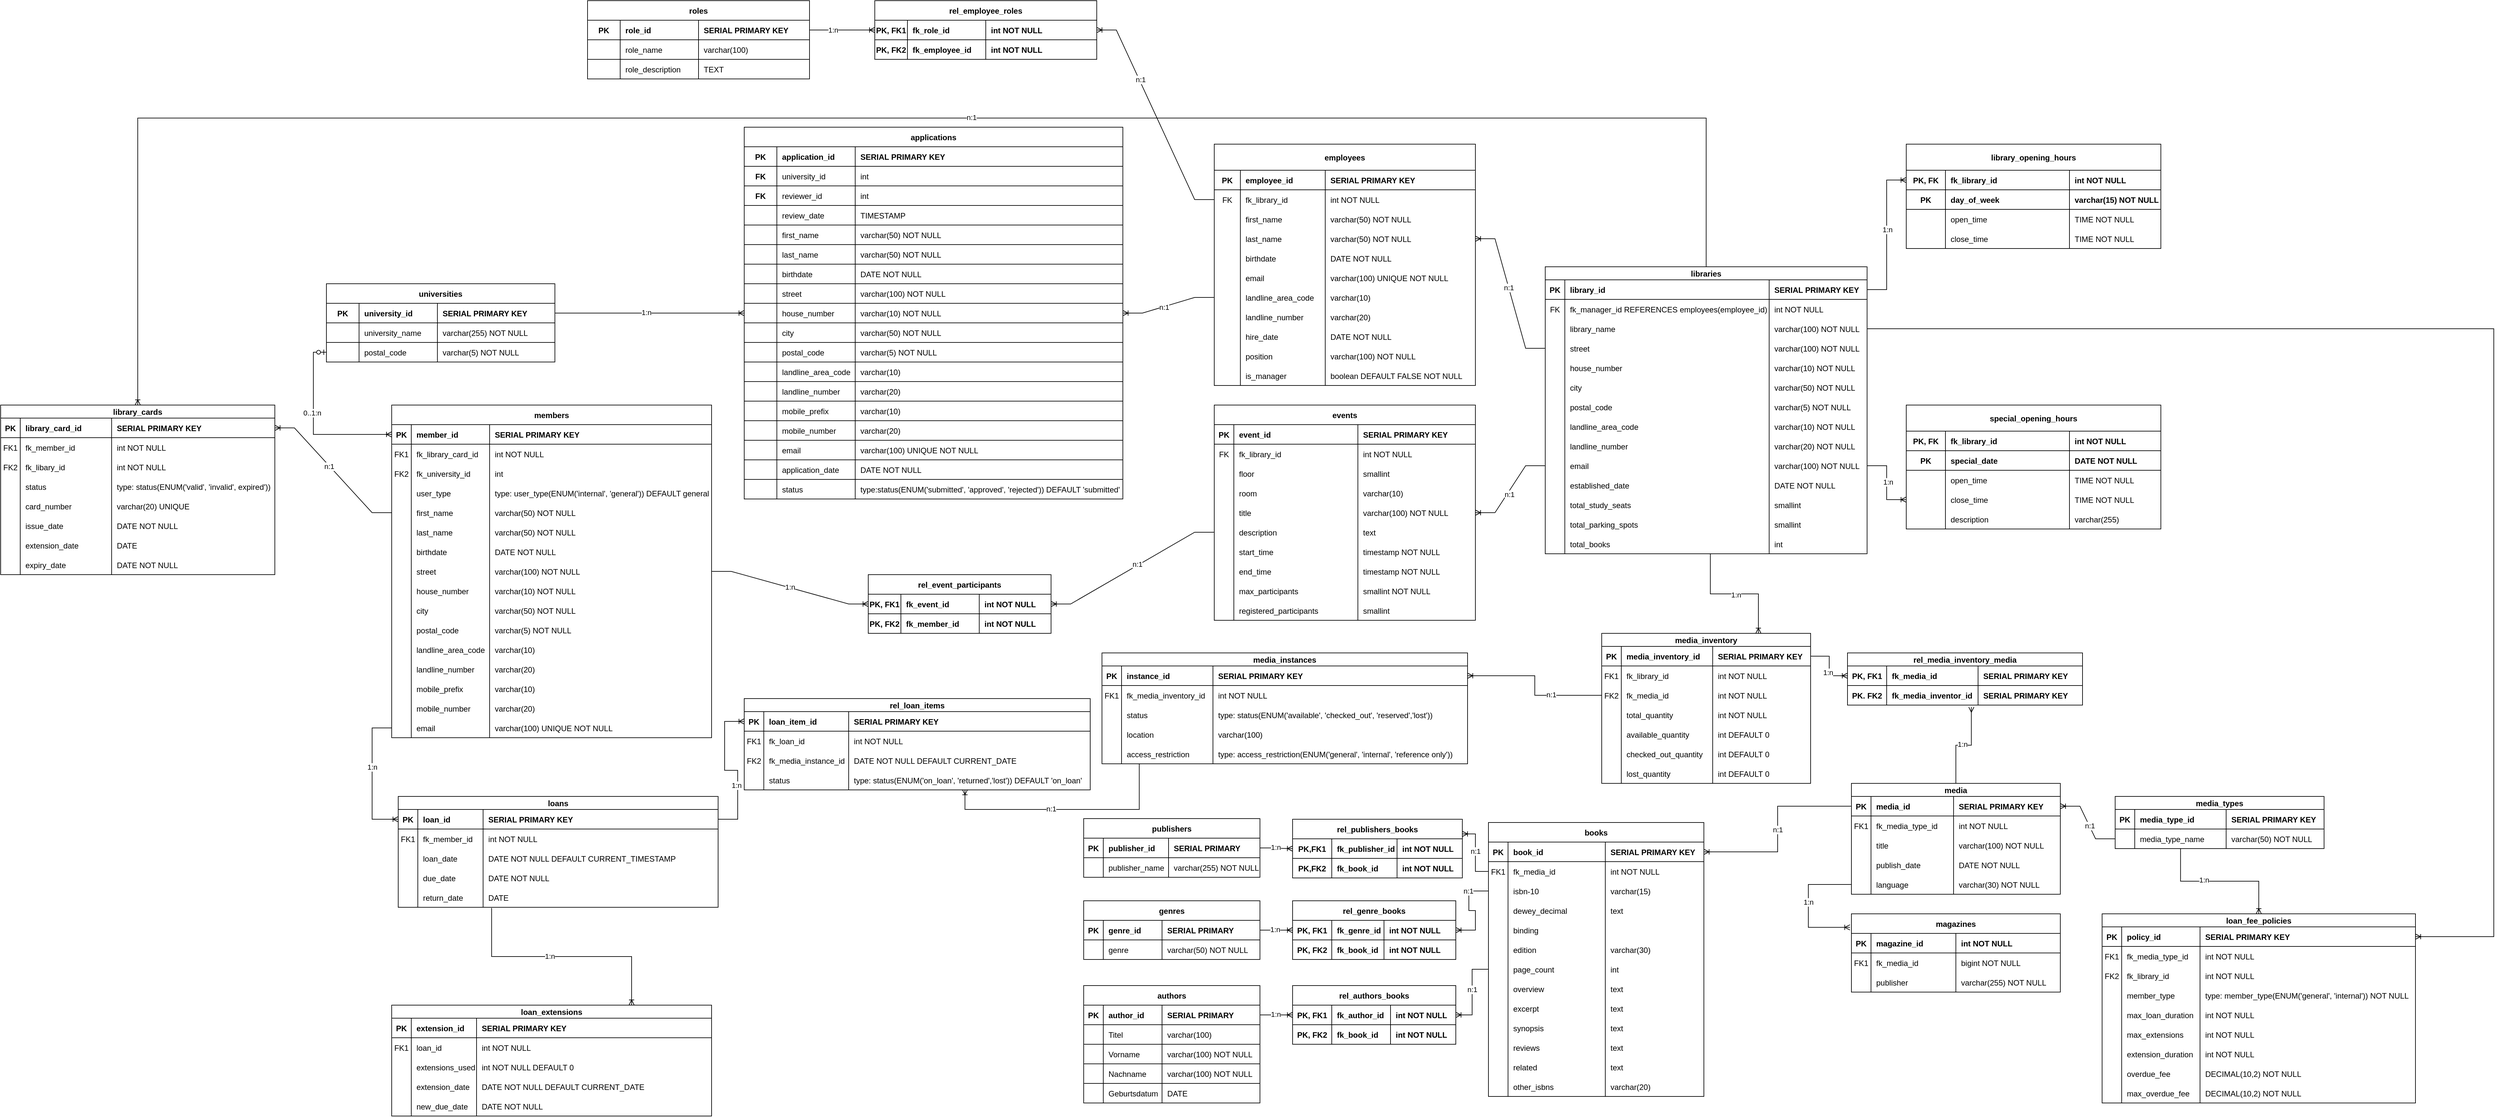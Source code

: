 <mxfile version="24.7.6">
  <diagram name="Seite-1" id="gN2iDwNg7YLXVjIXhsSs">
    <mxGraphModel dx="3555" dy="3357" grid="1" gridSize="10" guides="1" tooltips="1" connect="1" arrows="1" fold="1" page="1" pageScale="1" pageWidth="827" pageHeight="1169" math="0" shadow="0">
      <root>
        <mxCell id="0" />
        <mxCell id="1" parent="0" />
        <mxCell id="kEv1q6mkTN8vbzehKZTw-68" value="books" style="shape=table;startSize=30;container=1;collapsible=1;childLayout=tableLayout;fixedRows=1;rowLines=0;fontStyle=1;align=center;resizeLast=1;" parent="1" vertex="1">
          <mxGeometry x="740" y="-240" width="330" height="420" as="geometry">
            <mxRectangle x="-240" y="80" width="80" height="30" as="alternateBounds" />
          </mxGeometry>
        </mxCell>
        <mxCell id="kEv1q6mkTN8vbzehKZTw-69" value="" style="shape=partialRectangle;collapsible=0;dropTarget=0;pointerEvents=0;fillColor=none;points=[[0,0.5],[1,0.5]];portConstraint=eastwest;top=0;left=0;right=0;bottom=1;" parent="kEv1q6mkTN8vbzehKZTw-68" vertex="1">
          <mxGeometry y="30" width="330" height="30" as="geometry" />
        </mxCell>
        <mxCell id="kEv1q6mkTN8vbzehKZTw-70" value="PK" style="shape=partialRectangle;overflow=hidden;connectable=0;fillColor=none;top=0;left=0;bottom=0;right=0;fontStyle=1;" parent="kEv1q6mkTN8vbzehKZTw-69" vertex="1">
          <mxGeometry width="30" height="30" as="geometry">
            <mxRectangle width="30" height="30" as="alternateBounds" />
          </mxGeometry>
        </mxCell>
        <mxCell id="kEv1q6mkTN8vbzehKZTw-71" value="book_id" style="shape=partialRectangle;overflow=hidden;connectable=0;fillColor=none;top=0;left=0;bottom=0;right=0;align=left;spacingLeft=6;fontStyle=1;" parent="kEv1q6mkTN8vbzehKZTw-69" vertex="1">
          <mxGeometry x="30" width="149" height="30" as="geometry">
            <mxRectangle width="149" height="30" as="alternateBounds" />
          </mxGeometry>
        </mxCell>
        <mxCell id="kEv1q6mkTN8vbzehKZTw-72" value="SERIAL PRIMARY KEY" style="shape=partialRectangle;overflow=hidden;connectable=0;fillColor=none;top=0;left=0;bottom=0;right=0;align=left;spacingLeft=6;fontStyle=1;" parent="kEv1q6mkTN8vbzehKZTw-69" vertex="1">
          <mxGeometry x="179" width="151" height="30" as="geometry">
            <mxRectangle width="151" height="30" as="alternateBounds" />
          </mxGeometry>
        </mxCell>
        <mxCell id="nsLh96YO6oDDN8lq1_5a-1" style="shape=partialRectangle;collapsible=0;dropTarget=0;pointerEvents=0;fillColor=none;points=[[0,0.5],[1,0.5]];portConstraint=eastwest;top=0;left=0;right=0;bottom=0;" parent="kEv1q6mkTN8vbzehKZTw-68" vertex="1">
          <mxGeometry y="60" width="330" height="30" as="geometry" />
        </mxCell>
        <mxCell id="nsLh96YO6oDDN8lq1_5a-2" value="FK1" style="shape=partialRectangle;overflow=hidden;connectable=0;fillColor=none;top=0;left=0;bottom=0;right=0;" parent="nsLh96YO6oDDN8lq1_5a-1" vertex="1">
          <mxGeometry width="30" height="30" as="geometry">
            <mxRectangle width="30" height="30" as="alternateBounds" />
          </mxGeometry>
        </mxCell>
        <mxCell id="nsLh96YO6oDDN8lq1_5a-3" value="fk_media_id" style="shape=partialRectangle;overflow=hidden;connectable=0;fillColor=none;top=0;left=0;bottom=0;right=0;align=left;spacingLeft=6;" parent="nsLh96YO6oDDN8lq1_5a-1" vertex="1">
          <mxGeometry x="30" width="149" height="30" as="geometry">
            <mxRectangle width="149" height="30" as="alternateBounds" />
          </mxGeometry>
        </mxCell>
        <mxCell id="nsLh96YO6oDDN8lq1_5a-4" value="int NOT NULL" style="shape=partialRectangle;overflow=hidden;connectable=0;fillColor=none;top=0;left=0;bottom=0;right=0;align=left;spacingLeft=6;" parent="nsLh96YO6oDDN8lq1_5a-1" vertex="1">
          <mxGeometry x="179" width="151" height="30" as="geometry">
            <mxRectangle width="151" height="30" as="alternateBounds" />
          </mxGeometry>
        </mxCell>
        <mxCell id="kEv1q6mkTN8vbzehKZTw-85" style="shape=partialRectangle;collapsible=0;dropTarget=0;pointerEvents=0;fillColor=none;points=[[0,0.5],[1,0.5]];portConstraint=eastwest;top=0;left=0;right=0;bottom=0;" parent="kEv1q6mkTN8vbzehKZTw-68" vertex="1">
          <mxGeometry y="90" width="330" height="30" as="geometry" />
        </mxCell>
        <mxCell id="kEv1q6mkTN8vbzehKZTw-86" style="shape=partialRectangle;overflow=hidden;connectable=0;fillColor=none;top=0;left=0;bottom=0;right=0;" parent="kEv1q6mkTN8vbzehKZTw-85" vertex="1">
          <mxGeometry width="30" height="30" as="geometry">
            <mxRectangle width="30" height="30" as="alternateBounds" />
          </mxGeometry>
        </mxCell>
        <mxCell id="kEv1q6mkTN8vbzehKZTw-87" value="isbn-10" style="shape=partialRectangle;overflow=hidden;connectable=0;fillColor=none;top=0;left=0;bottom=0;right=0;align=left;spacingLeft=6;" parent="kEv1q6mkTN8vbzehKZTw-85" vertex="1">
          <mxGeometry x="30" width="149" height="30" as="geometry">
            <mxRectangle width="149" height="30" as="alternateBounds" />
          </mxGeometry>
        </mxCell>
        <mxCell id="kEv1q6mkTN8vbzehKZTw-88" value="varchar(15)" style="shape=partialRectangle;overflow=hidden;connectable=0;fillColor=none;top=0;left=0;bottom=0;right=0;align=left;spacingLeft=6;" parent="kEv1q6mkTN8vbzehKZTw-85" vertex="1">
          <mxGeometry x="179" width="151" height="30" as="geometry">
            <mxRectangle width="151" height="30" as="alternateBounds" />
          </mxGeometry>
        </mxCell>
        <mxCell id="kEv1q6mkTN8vbzehKZTw-89" style="shape=partialRectangle;collapsible=0;dropTarget=0;pointerEvents=0;fillColor=none;points=[[0,0.5],[1,0.5]];portConstraint=eastwest;top=0;left=0;right=0;bottom=0;" parent="kEv1q6mkTN8vbzehKZTw-68" vertex="1">
          <mxGeometry y="120" width="330" height="30" as="geometry" />
        </mxCell>
        <mxCell id="kEv1q6mkTN8vbzehKZTw-90" style="shape=partialRectangle;overflow=hidden;connectable=0;fillColor=none;top=0;left=0;bottom=0;right=0;" parent="kEv1q6mkTN8vbzehKZTw-89" vertex="1">
          <mxGeometry width="30" height="30" as="geometry">
            <mxRectangle width="30" height="30" as="alternateBounds" />
          </mxGeometry>
        </mxCell>
        <mxCell id="kEv1q6mkTN8vbzehKZTw-91" value="dewey_decimal" style="shape=partialRectangle;overflow=hidden;connectable=0;fillColor=none;top=0;left=0;bottom=0;right=0;align=left;spacingLeft=6;" parent="kEv1q6mkTN8vbzehKZTw-89" vertex="1">
          <mxGeometry x="30" width="149" height="30" as="geometry">
            <mxRectangle width="149" height="30" as="alternateBounds" />
          </mxGeometry>
        </mxCell>
        <mxCell id="kEv1q6mkTN8vbzehKZTw-92" value="text" style="shape=partialRectangle;overflow=hidden;connectable=0;fillColor=none;top=0;left=0;bottom=0;right=0;align=left;spacingLeft=6;" parent="kEv1q6mkTN8vbzehKZTw-89" vertex="1">
          <mxGeometry x="179" width="151" height="30" as="geometry">
            <mxRectangle width="151" height="30" as="alternateBounds" />
          </mxGeometry>
        </mxCell>
        <mxCell id="kEv1q6mkTN8vbzehKZTw-93" style="shape=partialRectangle;collapsible=0;dropTarget=0;pointerEvents=0;fillColor=none;points=[[0,0.5],[1,0.5]];portConstraint=eastwest;top=0;left=0;right=0;bottom=0;" parent="kEv1q6mkTN8vbzehKZTw-68" vertex="1">
          <mxGeometry y="150" width="330" height="30" as="geometry" />
        </mxCell>
        <mxCell id="kEv1q6mkTN8vbzehKZTw-94" style="shape=partialRectangle;overflow=hidden;connectable=0;fillColor=none;top=0;left=0;bottom=0;right=0;" parent="kEv1q6mkTN8vbzehKZTw-93" vertex="1">
          <mxGeometry width="30" height="30" as="geometry">
            <mxRectangle width="30" height="30" as="alternateBounds" />
          </mxGeometry>
        </mxCell>
        <mxCell id="kEv1q6mkTN8vbzehKZTw-95" value="binding" style="shape=partialRectangle;overflow=hidden;connectable=0;fillColor=none;top=0;left=0;bottom=0;right=0;align=left;spacingLeft=6;" parent="kEv1q6mkTN8vbzehKZTw-93" vertex="1">
          <mxGeometry x="30" width="149" height="30" as="geometry">
            <mxRectangle width="149" height="30" as="alternateBounds" />
          </mxGeometry>
        </mxCell>
        <mxCell id="kEv1q6mkTN8vbzehKZTw-96" style="shape=partialRectangle;overflow=hidden;connectable=0;fillColor=none;top=0;left=0;bottom=0;right=0;align=left;spacingLeft=6;" parent="kEv1q6mkTN8vbzehKZTw-93" vertex="1">
          <mxGeometry x="179" width="151" height="30" as="geometry">
            <mxRectangle width="151" height="30" as="alternateBounds" />
          </mxGeometry>
        </mxCell>
        <mxCell id="kEv1q6mkTN8vbzehKZTw-101" style="shape=partialRectangle;collapsible=0;dropTarget=0;pointerEvents=0;fillColor=none;points=[[0,0.5],[1,0.5]];portConstraint=eastwest;top=0;left=0;right=0;bottom=0;" parent="kEv1q6mkTN8vbzehKZTw-68" vertex="1">
          <mxGeometry y="180" width="330" height="30" as="geometry" />
        </mxCell>
        <mxCell id="kEv1q6mkTN8vbzehKZTw-102" style="shape=partialRectangle;overflow=hidden;connectable=0;fillColor=none;top=0;left=0;bottom=0;right=0;" parent="kEv1q6mkTN8vbzehKZTw-101" vertex="1">
          <mxGeometry width="30" height="30" as="geometry">
            <mxRectangle width="30" height="30" as="alternateBounds" />
          </mxGeometry>
        </mxCell>
        <mxCell id="kEv1q6mkTN8vbzehKZTw-103" value="edition" style="shape=partialRectangle;overflow=hidden;connectable=0;fillColor=none;top=0;left=0;bottom=0;right=0;align=left;spacingLeft=6;" parent="kEv1q6mkTN8vbzehKZTw-101" vertex="1">
          <mxGeometry x="30" width="149" height="30" as="geometry">
            <mxRectangle width="149" height="30" as="alternateBounds" />
          </mxGeometry>
        </mxCell>
        <mxCell id="kEv1q6mkTN8vbzehKZTw-104" value="varchar(30)" style="shape=partialRectangle;overflow=hidden;connectable=0;fillColor=none;top=0;left=0;bottom=0;right=0;align=left;spacingLeft=6;" parent="kEv1q6mkTN8vbzehKZTw-101" vertex="1">
          <mxGeometry x="179" width="151" height="30" as="geometry">
            <mxRectangle width="151" height="30" as="alternateBounds" />
          </mxGeometry>
        </mxCell>
        <mxCell id="kEv1q6mkTN8vbzehKZTw-105" style="shape=partialRectangle;collapsible=0;dropTarget=0;pointerEvents=0;fillColor=none;points=[[0,0.5],[1,0.5]];portConstraint=eastwest;top=0;left=0;right=0;bottom=0;" parent="kEv1q6mkTN8vbzehKZTw-68" vertex="1">
          <mxGeometry y="210" width="330" height="30" as="geometry" />
        </mxCell>
        <mxCell id="kEv1q6mkTN8vbzehKZTw-106" style="shape=partialRectangle;overflow=hidden;connectable=0;fillColor=none;top=0;left=0;bottom=0;right=0;" parent="kEv1q6mkTN8vbzehKZTw-105" vertex="1">
          <mxGeometry width="30" height="30" as="geometry">
            <mxRectangle width="30" height="30" as="alternateBounds" />
          </mxGeometry>
        </mxCell>
        <mxCell id="kEv1q6mkTN8vbzehKZTw-107" value="page_count" style="shape=partialRectangle;overflow=hidden;connectable=0;fillColor=none;top=0;left=0;bottom=0;right=0;align=left;spacingLeft=6;" parent="kEv1q6mkTN8vbzehKZTw-105" vertex="1">
          <mxGeometry x="30" width="149" height="30" as="geometry">
            <mxRectangle width="149" height="30" as="alternateBounds" />
          </mxGeometry>
        </mxCell>
        <mxCell id="kEv1q6mkTN8vbzehKZTw-108" value="int" style="shape=partialRectangle;overflow=hidden;connectable=0;fillColor=none;top=0;left=0;bottom=0;right=0;align=left;spacingLeft=6;" parent="kEv1q6mkTN8vbzehKZTw-105" vertex="1">
          <mxGeometry x="179" width="151" height="30" as="geometry">
            <mxRectangle width="151" height="30" as="alternateBounds" />
          </mxGeometry>
        </mxCell>
        <mxCell id="kEv1q6mkTN8vbzehKZTw-117" style="shape=partialRectangle;collapsible=0;dropTarget=0;pointerEvents=0;fillColor=none;points=[[0,0.5],[1,0.5]];portConstraint=eastwest;top=0;left=0;right=0;bottom=0;" parent="kEv1q6mkTN8vbzehKZTw-68" vertex="1">
          <mxGeometry y="240" width="330" height="30" as="geometry" />
        </mxCell>
        <mxCell id="kEv1q6mkTN8vbzehKZTw-118" style="shape=partialRectangle;overflow=hidden;connectable=0;fillColor=none;top=0;left=0;bottom=0;right=0;" parent="kEv1q6mkTN8vbzehKZTw-117" vertex="1">
          <mxGeometry width="30" height="30" as="geometry">
            <mxRectangle width="30" height="30" as="alternateBounds" />
          </mxGeometry>
        </mxCell>
        <mxCell id="kEv1q6mkTN8vbzehKZTw-119" value="overview" style="shape=partialRectangle;overflow=hidden;connectable=0;fillColor=none;top=0;left=0;bottom=0;right=0;align=left;spacingLeft=6;" parent="kEv1q6mkTN8vbzehKZTw-117" vertex="1">
          <mxGeometry x="30" width="149" height="30" as="geometry">
            <mxRectangle width="149" height="30" as="alternateBounds" />
          </mxGeometry>
        </mxCell>
        <mxCell id="kEv1q6mkTN8vbzehKZTw-120" value="text" style="shape=partialRectangle;overflow=hidden;connectable=0;fillColor=none;top=0;left=0;bottom=0;right=0;align=left;spacingLeft=6;" parent="kEv1q6mkTN8vbzehKZTw-117" vertex="1">
          <mxGeometry x="179" width="151" height="30" as="geometry">
            <mxRectangle width="151" height="30" as="alternateBounds" />
          </mxGeometry>
        </mxCell>
        <mxCell id="kEv1q6mkTN8vbzehKZTw-121" style="shape=partialRectangle;collapsible=0;dropTarget=0;pointerEvents=0;fillColor=none;points=[[0,0.5],[1,0.5]];portConstraint=eastwest;top=0;left=0;right=0;bottom=0;" parent="kEv1q6mkTN8vbzehKZTw-68" vertex="1">
          <mxGeometry y="270" width="330" height="30" as="geometry" />
        </mxCell>
        <mxCell id="kEv1q6mkTN8vbzehKZTw-122" style="shape=partialRectangle;overflow=hidden;connectable=0;fillColor=none;top=0;left=0;bottom=0;right=0;" parent="kEv1q6mkTN8vbzehKZTw-121" vertex="1">
          <mxGeometry width="30" height="30" as="geometry">
            <mxRectangle width="30" height="30" as="alternateBounds" />
          </mxGeometry>
        </mxCell>
        <mxCell id="kEv1q6mkTN8vbzehKZTw-123" value="excerpt" style="shape=partialRectangle;overflow=hidden;connectable=0;fillColor=none;top=0;left=0;bottom=0;right=0;align=left;spacingLeft=6;" parent="kEv1q6mkTN8vbzehKZTw-121" vertex="1">
          <mxGeometry x="30" width="149" height="30" as="geometry">
            <mxRectangle width="149" height="30" as="alternateBounds" />
          </mxGeometry>
        </mxCell>
        <mxCell id="kEv1q6mkTN8vbzehKZTw-124" value="text" style="shape=partialRectangle;overflow=hidden;connectable=0;fillColor=none;top=0;left=0;bottom=0;right=0;align=left;spacingLeft=6;" parent="kEv1q6mkTN8vbzehKZTw-121" vertex="1">
          <mxGeometry x="179" width="151" height="30" as="geometry">
            <mxRectangle width="151" height="30" as="alternateBounds" />
          </mxGeometry>
        </mxCell>
        <mxCell id="kEv1q6mkTN8vbzehKZTw-125" style="shape=partialRectangle;collapsible=0;dropTarget=0;pointerEvents=0;fillColor=none;points=[[0,0.5],[1,0.5]];portConstraint=eastwest;top=0;left=0;right=0;bottom=0;" parent="kEv1q6mkTN8vbzehKZTw-68" vertex="1">
          <mxGeometry y="300" width="330" height="30" as="geometry" />
        </mxCell>
        <mxCell id="kEv1q6mkTN8vbzehKZTw-126" style="shape=partialRectangle;overflow=hidden;connectable=0;fillColor=none;top=0;left=0;bottom=0;right=0;" parent="kEv1q6mkTN8vbzehKZTw-125" vertex="1">
          <mxGeometry width="30" height="30" as="geometry">
            <mxRectangle width="30" height="30" as="alternateBounds" />
          </mxGeometry>
        </mxCell>
        <mxCell id="kEv1q6mkTN8vbzehKZTw-127" value="synopsis" style="shape=partialRectangle;overflow=hidden;connectable=0;fillColor=none;top=0;left=0;bottom=0;right=0;align=left;spacingLeft=6;" parent="kEv1q6mkTN8vbzehKZTw-125" vertex="1">
          <mxGeometry x="30" width="149" height="30" as="geometry">
            <mxRectangle width="149" height="30" as="alternateBounds" />
          </mxGeometry>
        </mxCell>
        <mxCell id="kEv1q6mkTN8vbzehKZTw-128" value="text" style="shape=partialRectangle;overflow=hidden;connectable=0;fillColor=none;top=0;left=0;bottom=0;right=0;align=left;spacingLeft=6;" parent="kEv1q6mkTN8vbzehKZTw-125" vertex="1">
          <mxGeometry x="179" width="151" height="30" as="geometry">
            <mxRectangle width="151" height="30" as="alternateBounds" />
          </mxGeometry>
        </mxCell>
        <mxCell id="kEv1q6mkTN8vbzehKZTw-129" style="shape=partialRectangle;collapsible=0;dropTarget=0;pointerEvents=0;fillColor=none;points=[[0,0.5],[1,0.5]];portConstraint=eastwest;top=0;left=0;right=0;bottom=0;" parent="kEv1q6mkTN8vbzehKZTw-68" vertex="1">
          <mxGeometry y="330" width="330" height="30" as="geometry" />
        </mxCell>
        <mxCell id="kEv1q6mkTN8vbzehKZTw-130" style="shape=partialRectangle;overflow=hidden;connectable=0;fillColor=none;top=0;left=0;bottom=0;right=0;" parent="kEv1q6mkTN8vbzehKZTw-129" vertex="1">
          <mxGeometry width="30" height="30" as="geometry">
            <mxRectangle width="30" height="30" as="alternateBounds" />
          </mxGeometry>
        </mxCell>
        <mxCell id="kEv1q6mkTN8vbzehKZTw-131" value="reviews" style="shape=partialRectangle;overflow=hidden;connectable=0;fillColor=none;top=0;left=0;bottom=0;right=0;align=left;spacingLeft=6;" parent="kEv1q6mkTN8vbzehKZTw-129" vertex="1">
          <mxGeometry x="30" width="149" height="30" as="geometry">
            <mxRectangle width="149" height="30" as="alternateBounds" />
          </mxGeometry>
        </mxCell>
        <mxCell id="kEv1q6mkTN8vbzehKZTw-132" value="text" style="shape=partialRectangle;overflow=hidden;connectable=0;fillColor=none;top=0;left=0;bottom=0;right=0;align=left;spacingLeft=6;" parent="kEv1q6mkTN8vbzehKZTw-129" vertex="1">
          <mxGeometry x="179" width="151" height="30" as="geometry">
            <mxRectangle width="151" height="30" as="alternateBounds" />
          </mxGeometry>
        </mxCell>
        <mxCell id="kEv1q6mkTN8vbzehKZTw-133" style="shape=partialRectangle;collapsible=0;dropTarget=0;pointerEvents=0;fillColor=none;points=[[0,0.5],[1,0.5]];portConstraint=eastwest;top=0;left=0;right=0;bottom=0;" parent="kEv1q6mkTN8vbzehKZTw-68" vertex="1">
          <mxGeometry y="360" width="330" height="30" as="geometry" />
        </mxCell>
        <mxCell id="kEv1q6mkTN8vbzehKZTw-134" style="shape=partialRectangle;overflow=hidden;connectable=0;fillColor=none;top=0;left=0;bottom=0;right=0;" parent="kEv1q6mkTN8vbzehKZTw-133" vertex="1">
          <mxGeometry width="30" height="30" as="geometry">
            <mxRectangle width="30" height="30" as="alternateBounds" />
          </mxGeometry>
        </mxCell>
        <mxCell id="kEv1q6mkTN8vbzehKZTw-135" value="related" style="shape=partialRectangle;overflow=hidden;connectable=0;fillColor=none;top=0;left=0;bottom=0;right=0;align=left;spacingLeft=6;" parent="kEv1q6mkTN8vbzehKZTw-133" vertex="1">
          <mxGeometry x="30" width="149" height="30" as="geometry">
            <mxRectangle width="149" height="30" as="alternateBounds" />
          </mxGeometry>
        </mxCell>
        <mxCell id="kEv1q6mkTN8vbzehKZTw-136" value="text" style="shape=partialRectangle;overflow=hidden;connectable=0;fillColor=none;top=0;left=0;bottom=0;right=0;align=left;spacingLeft=6;" parent="kEv1q6mkTN8vbzehKZTw-133" vertex="1">
          <mxGeometry x="179" width="151" height="30" as="geometry">
            <mxRectangle width="151" height="30" as="alternateBounds" />
          </mxGeometry>
        </mxCell>
        <mxCell id="kEv1q6mkTN8vbzehKZTw-137" style="shape=partialRectangle;collapsible=0;dropTarget=0;pointerEvents=0;fillColor=none;points=[[0,0.5],[1,0.5]];portConstraint=eastwest;top=0;left=0;right=0;bottom=0;" parent="kEv1q6mkTN8vbzehKZTw-68" vertex="1">
          <mxGeometry y="390" width="330" height="30" as="geometry" />
        </mxCell>
        <mxCell id="kEv1q6mkTN8vbzehKZTw-138" style="shape=partialRectangle;overflow=hidden;connectable=0;fillColor=none;top=0;left=0;bottom=0;right=0;" parent="kEv1q6mkTN8vbzehKZTw-137" vertex="1">
          <mxGeometry width="30" height="30" as="geometry">
            <mxRectangle width="30" height="30" as="alternateBounds" />
          </mxGeometry>
        </mxCell>
        <mxCell id="kEv1q6mkTN8vbzehKZTw-139" value="other_isbns" style="shape=partialRectangle;overflow=hidden;connectable=0;fillColor=none;top=0;left=0;bottom=0;right=0;align=left;spacingLeft=6;" parent="kEv1q6mkTN8vbzehKZTw-137" vertex="1">
          <mxGeometry x="30" width="149" height="30" as="geometry">
            <mxRectangle width="149" height="30" as="alternateBounds" />
          </mxGeometry>
        </mxCell>
        <mxCell id="kEv1q6mkTN8vbzehKZTw-140" value="varchar(20)" style="shape=partialRectangle;overflow=hidden;connectable=0;fillColor=none;top=0;left=0;bottom=0;right=0;align=left;spacingLeft=6;" parent="kEv1q6mkTN8vbzehKZTw-137" vertex="1">
          <mxGeometry x="179" width="151" height="30" as="geometry">
            <mxRectangle width="151" height="30" as="alternateBounds" />
          </mxGeometry>
        </mxCell>
        <mxCell id="kEv1q6mkTN8vbzehKZTw-143" value="magazines" style="shape=table;startSize=30;container=1;collapsible=1;childLayout=tableLayout;fixedRows=1;rowLines=0;fontStyle=1;align=center;resizeLast=1;" parent="1" vertex="1">
          <mxGeometry x="1296" y="-100" width="320" height="120" as="geometry" />
        </mxCell>
        <mxCell id="kEv1q6mkTN8vbzehKZTw-144" value="" style="shape=partialRectangle;collapsible=0;dropTarget=0;pointerEvents=0;fillColor=none;points=[[0,0.5],[1,0.5]];portConstraint=eastwest;top=0;left=0;right=0;bottom=1;" parent="kEv1q6mkTN8vbzehKZTw-143" vertex="1">
          <mxGeometry y="30" width="320" height="30" as="geometry" />
        </mxCell>
        <mxCell id="kEv1q6mkTN8vbzehKZTw-145" value="PK" style="shape=partialRectangle;overflow=hidden;connectable=0;fillColor=none;top=0;left=0;bottom=0;right=0;fontStyle=1;" parent="kEv1q6mkTN8vbzehKZTw-144" vertex="1">
          <mxGeometry width="30" height="30" as="geometry">
            <mxRectangle width="30" height="30" as="alternateBounds" />
          </mxGeometry>
        </mxCell>
        <mxCell id="kEv1q6mkTN8vbzehKZTw-146" value="magazine_id" style="shape=partialRectangle;overflow=hidden;connectable=0;fillColor=none;top=0;left=0;bottom=0;right=0;align=left;spacingLeft=6;fontStyle=1;" parent="kEv1q6mkTN8vbzehKZTw-144" vertex="1">
          <mxGeometry x="30" width="130" height="30" as="geometry">
            <mxRectangle width="130" height="30" as="alternateBounds" />
          </mxGeometry>
        </mxCell>
        <mxCell id="kEv1q6mkTN8vbzehKZTw-147" value="int NOT NULL" style="shape=partialRectangle;overflow=hidden;connectable=0;fillColor=none;top=0;left=0;bottom=0;right=0;align=left;spacingLeft=6;fontStyle=1;" parent="kEv1q6mkTN8vbzehKZTw-144" vertex="1">
          <mxGeometry x="160" width="160" height="30" as="geometry">
            <mxRectangle width="160" height="30" as="alternateBounds" />
          </mxGeometry>
        </mxCell>
        <mxCell id="kEv1q6mkTN8vbzehKZTw-148" value="" style="shape=partialRectangle;collapsible=0;dropTarget=0;pointerEvents=0;fillColor=none;points=[[0,0.5],[1,0.5]];portConstraint=eastwest;top=0;left=0;right=0;bottom=0;" parent="kEv1q6mkTN8vbzehKZTw-143" vertex="1">
          <mxGeometry y="60" width="320" height="30" as="geometry" />
        </mxCell>
        <mxCell id="kEv1q6mkTN8vbzehKZTw-149" value="FK1" style="shape=partialRectangle;overflow=hidden;connectable=0;fillColor=none;top=0;left=0;bottom=0;right=0;" parent="kEv1q6mkTN8vbzehKZTw-148" vertex="1">
          <mxGeometry width="30" height="30" as="geometry">
            <mxRectangle width="30" height="30" as="alternateBounds" />
          </mxGeometry>
        </mxCell>
        <mxCell id="kEv1q6mkTN8vbzehKZTw-150" value="fk_media_id" style="shape=partialRectangle;overflow=hidden;connectable=0;fillColor=none;top=0;left=0;bottom=0;right=0;align=left;spacingLeft=6;" parent="kEv1q6mkTN8vbzehKZTw-148" vertex="1">
          <mxGeometry x="30" width="130" height="30" as="geometry">
            <mxRectangle width="130" height="30" as="alternateBounds" />
          </mxGeometry>
        </mxCell>
        <mxCell id="kEv1q6mkTN8vbzehKZTw-151" value="bigint NOT NULL" style="shape=partialRectangle;overflow=hidden;connectable=0;fillColor=none;top=0;left=0;bottom=0;right=0;align=left;spacingLeft=6;" parent="kEv1q6mkTN8vbzehKZTw-148" vertex="1">
          <mxGeometry x="160" width="160" height="30" as="geometry">
            <mxRectangle width="160" height="30" as="alternateBounds" />
          </mxGeometry>
        </mxCell>
        <mxCell id="kEv1q6mkTN8vbzehKZTw-152" value="" style="shape=partialRectangle;collapsible=0;dropTarget=0;pointerEvents=0;fillColor=none;points=[[0,0.5],[1,0.5]];portConstraint=eastwest;top=0;left=0;right=0;bottom=0;" parent="kEv1q6mkTN8vbzehKZTw-143" vertex="1">
          <mxGeometry y="90" width="320" height="30" as="geometry" />
        </mxCell>
        <mxCell id="kEv1q6mkTN8vbzehKZTw-153" value="" style="shape=partialRectangle;overflow=hidden;connectable=0;fillColor=none;top=0;left=0;bottom=0;right=0;" parent="kEv1q6mkTN8vbzehKZTw-152" vertex="1">
          <mxGeometry width="30" height="30" as="geometry">
            <mxRectangle width="30" height="30" as="alternateBounds" />
          </mxGeometry>
        </mxCell>
        <mxCell id="kEv1q6mkTN8vbzehKZTw-154" value="publisher" style="shape=partialRectangle;overflow=hidden;connectable=0;fillColor=none;top=0;left=0;bottom=0;right=0;align=left;spacingLeft=6;" parent="kEv1q6mkTN8vbzehKZTw-152" vertex="1">
          <mxGeometry x="30" width="130" height="30" as="geometry">
            <mxRectangle width="130" height="30" as="alternateBounds" />
          </mxGeometry>
        </mxCell>
        <mxCell id="kEv1q6mkTN8vbzehKZTw-155" value="varchar(255) NOT NULL" style="shape=partialRectangle;overflow=hidden;connectable=0;fillColor=none;top=0;left=0;bottom=0;right=0;align=left;spacingLeft=6;" parent="kEv1q6mkTN8vbzehKZTw-152" vertex="1">
          <mxGeometry x="160" width="160" height="30" as="geometry">
            <mxRectangle width="160" height="30" as="alternateBounds" />
          </mxGeometry>
        </mxCell>
        <mxCell id="kEv1q6mkTN8vbzehKZTw-183" value="members" style="shape=table;startSize=30;container=1;collapsible=1;childLayout=tableLayout;fixedRows=1;rowLines=0;fontStyle=1;align=center;resizeLast=1;" parent="1" vertex="1">
          <mxGeometry x="-940" y="-880" width="490.0" height="510" as="geometry" />
        </mxCell>
        <mxCell id="kEv1q6mkTN8vbzehKZTw-184" value="" style="shape=partialRectangle;collapsible=0;dropTarget=0;pointerEvents=0;fillColor=none;points=[[0,0.5],[1,0.5]];portConstraint=eastwest;top=0;left=0;right=0;bottom=1;" parent="kEv1q6mkTN8vbzehKZTw-183" vertex="1">
          <mxGeometry y="30" width="490.0" height="30" as="geometry" />
        </mxCell>
        <mxCell id="kEv1q6mkTN8vbzehKZTw-185" value="PK" style="shape=partialRectangle;overflow=hidden;connectable=0;fillColor=none;top=0;left=0;bottom=0;right=0;fontStyle=1;" parent="kEv1q6mkTN8vbzehKZTw-184" vertex="1">
          <mxGeometry width="30" height="30" as="geometry">
            <mxRectangle width="30" height="30" as="alternateBounds" />
          </mxGeometry>
        </mxCell>
        <mxCell id="kEv1q6mkTN8vbzehKZTw-186" value="member_id" style="shape=partialRectangle;overflow=hidden;connectable=0;fillColor=none;top=0;left=0;bottom=0;right=0;align=left;spacingLeft=6;fontStyle=1;" parent="kEv1q6mkTN8vbzehKZTw-184" vertex="1">
          <mxGeometry x="30" width="120.0" height="30" as="geometry">
            <mxRectangle width="120.0" height="30" as="alternateBounds" />
          </mxGeometry>
        </mxCell>
        <mxCell id="kEv1q6mkTN8vbzehKZTw-187" value="SERIAL PRIMARY KEY" style="shape=partialRectangle;overflow=hidden;connectable=0;fillColor=none;top=0;left=0;bottom=0;right=0;align=left;spacingLeft=6;fontStyle=1;" parent="kEv1q6mkTN8vbzehKZTw-184" vertex="1">
          <mxGeometry x="150.0" width="340" height="30" as="geometry">
            <mxRectangle width="340" height="30" as="alternateBounds" />
          </mxGeometry>
        </mxCell>
        <mxCell id="kEv1q6mkTN8vbzehKZTw-188" value="" style="shape=partialRectangle;collapsible=0;dropTarget=0;pointerEvents=0;fillColor=none;points=[[0,0.5],[1,0.5]];portConstraint=eastwest;top=0;left=0;right=0;bottom=0;" parent="kEv1q6mkTN8vbzehKZTw-183" vertex="1">
          <mxGeometry y="60" width="490.0" height="30" as="geometry" />
        </mxCell>
        <mxCell id="kEv1q6mkTN8vbzehKZTw-189" value="FK1" style="shape=partialRectangle;overflow=hidden;connectable=0;fillColor=none;top=0;left=0;bottom=0;right=0;" parent="kEv1q6mkTN8vbzehKZTw-188" vertex="1">
          <mxGeometry width="30" height="30" as="geometry">
            <mxRectangle width="30" height="30" as="alternateBounds" />
          </mxGeometry>
        </mxCell>
        <mxCell id="kEv1q6mkTN8vbzehKZTw-190" value="fk_library_card_id" style="shape=partialRectangle;overflow=hidden;connectable=0;fillColor=none;top=0;left=0;bottom=0;right=0;align=left;spacingLeft=6;" parent="kEv1q6mkTN8vbzehKZTw-188" vertex="1">
          <mxGeometry x="30" width="120.0" height="30" as="geometry">
            <mxRectangle width="120.0" height="30" as="alternateBounds" />
          </mxGeometry>
        </mxCell>
        <mxCell id="kEv1q6mkTN8vbzehKZTw-191" value="int NOT NULL" style="shape=partialRectangle;overflow=hidden;connectable=0;fillColor=none;top=0;left=0;bottom=0;right=0;align=left;spacingLeft=6;" parent="kEv1q6mkTN8vbzehKZTw-188" vertex="1">
          <mxGeometry x="150.0" width="340" height="30" as="geometry">
            <mxRectangle width="340" height="30" as="alternateBounds" />
          </mxGeometry>
        </mxCell>
        <mxCell id="dtgnLUW8yb3P2Iym9g0S-22" style="shape=partialRectangle;collapsible=0;dropTarget=0;pointerEvents=0;fillColor=none;points=[[0,0.5],[1,0.5]];portConstraint=eastwest;top=0;left=0;right=0;bottom=0;" parent="kEv1q6mkTN8vbzehKZTw-183" vertex="1">
          <mxGeometry y="90" width="490.0" height="30" as="geometry" />
        </mxCell>
        <mxCell id="dtgnLUW8yb3P2Iym9g0S-23" value="FK2" style="shape=partialRectangle;overflow=hidden;connectable=0;fillColor=none;top=0;left=0;bottom=0;right=0;" parent="dtgnLUW8yb3P2Iym9g0S-22" vertex="1">
          <mxGeometry width="30" height="30" as="geometry">
            <mxRectangle width="30" height="30" as="alternateBounds" />
          </mxGeometry>
        </mxCell>
        <mxCell id="dtgnLUW8yb3P2Iym9g0S-24" value="fk_university_id" style="shape=partialRectangle;overflow=hidden;connectable=0;fillColor=none;top=0;left=0;bottom=0;right=0;align=left;spacingLeft=6;" parent="dtgnLUW8yb3P2Iym9g0S-22" vertex="1">
          <mxGeometry x="30" width="120.0" height="30" as="geometry">
            <mxRectangle width="120.0" height="30" as="alternateBounds" />
          </mxGeometry>
        </mxCell>
        <mxCell id="dtgnLUW8yb3P2Iym9g0S-25" value="int" style="shape=partialRectangle;overflow=hidden;connectable=0;fillColor=none;top=0;left=0;bottom=0;right=0;align=left;spacingLeft=6;" parent="dtgnLUW8yb3P2Iym9g0S-22" vertex="1">
          <mxGeometry x="150.0" width="340" height="30" as="geometry">
            <mxRectangle width="340" height="30" as="alternateBounds" />
          </mxGeometry>
        </mxCell>
        <mxCell id="dtgnLUW8yb3P2Iym9g0S-31" style="shape=partialRectangle;collapsible=0;dropTarget=0;pointerEvents=0;fillColor=none;points=[[0,0.5],[1,0.5]];portConstraint=eastwest;top=0;left=0;right=0;bottom=0;" parent="kEv1q6mkTN8vbzehKZTw-183" vertex="1">
          <mxGeometry y="120" width="490.0" height="30" as="geometry" />
        </mxCell>
        <mxCell id="dtgnLUW8yb3P2Iym9g0S-32" style="shape=partialRectangle;overflow=hidden;connectable=0;fillColor=none;top=0;left=0;bottom=0;right=0;" parent="dtgnLUW8yb3P2Iym9g0S-31" vertex="1">
          <mxGeometry width="30" height="30" as="geometry">
            <mxRectangle width="30" height="30" as="alternateBounds" />
          </mxGeometry>
        </mxCell>
        <mxCell id="dtgnLUW8yb3P2Iym9g0S-33" value="user_type" style="shape=partialRectangle;overflow=hidden;connectable=0;fillColor=none;top=0;left=0;bottom=0;right=0;align=left;spacingLeft=6;" parent="dtgnLUW8yb3P2Iym9g0S-31" vertex="1">
          <mxGeometry x="30" width="120.0" height="30" as="geometry">
            <mxRectangle width="120.0" height="30" as="alternateBounds" />
          </mxGeometry>
        </mxCell>
        <mxCell id="dtgnLUW8yb3P2Iym9g0S-34" value="type: user_type(ENUM(&#39;internal&#39;, &#39;general&#39;)) DEFAULT general" style="shape=partialRectangle;overflow=hidden;connectable=0;fillColor=none;top=0;left=0;bottom=0;right=0;align=left;spacingLeft=6;" parent="dtgnLUW8yb3P2Iym9g0S-31" vertex="1">
          <mxGeometry x="150.0" width="340" height="30" as="geometry">
            <mxRectangle width="340" height="30" as="alternateBounds" />
          </mxGeometry>
        </mxCell>
        <mxCell id="kEv1q6mkTN8vbzehKZTw-192" value="" style="shape=partialRectangle;collapsible=0;dropTarget=0;pointerEvents=0;fillColor=none;points=[[0,0.5],[1,0.5]];portConstraint=eastwest;top=0;left=0;right=0;bottom=0;" parent="kEv1q6mkTN8vbzehKZTw-183" vertex="1">
          <mxGeometry y="150" width="490.0" height="30" as="geometry" />
        </mxCell>
        <mxCell id="kEv1q6mkTN8vbzehKZTw-193" value="" style="shape=partialRectangle;overflow=hidden;connectable=0;fillColor=none;top=0;left=0;bottom=0;right=0;" parent="kEv1q6mkTN8vbzehKZTw-192" vertex="1">
          <mxGeometry width="30" height="30" as="geometry">
            <mxRectangle width="30" height="30" as="alternateBounds" />
          </mxGeometry>
        </mxCell>
        <mxCell id="kEv1q6mkTN8vbzehKZTw-194" value="first_name" style="shape=partialRectangle;overflow=hidden;connectable=0;fillColor=none;top=0;left=0;bottom=0;right=0;align=left;spacingLeft=6;" parent="kEv1q6mkTN8vbzehKZTw-192" vertex="1">
          <mxGeometry x="30" width="120.0" height="30" as="geometry">
            <mxRectangle width="120.0" height="30" as="alternateBounds" />
          </mxGeometry>
        </mxCell>
        <mxCell id="kEv1q6mkTN8vbzehKZTw-195" value="varchar(50) NOT NULL" style="shape=partialRectangle;overflow=hidden;connectable=0;fillColor=none;top=0;left=0;bottom=0;right=0;align=left;spacingLeft=6;" parent="kEv1q6mkTN8vbzehKZTw-192" vertex="1">
          <mxGeometry x="150.0" width="340" height="30" as="geometry">
            <mxRectangle width="340" height="30" as="alternateBounds" />
          </mxGeometry>
        </mxCell>
        <mxCell id="kEv1q6mkTN8vbzehKZTw-196" style="shape=partialRectangle;collapsible=0;dropTarget=0;pointerEvents=0;fillColor=none;points=[[0,0.5],[1,0.5]];portConstraint=eastwest;top=0;left=0;right=0;bottom=0;" parent="kEv1q6mkTN8vbzehKZTw-183" vertex="1">
          <mxGeometry y="180" width="490.0" height="30" as="geometry" />
        </mxCell>
        <mxCell id="kEv1q6mkTN8vbzehKZTw-197" value="" style="shape=partialRectangle;overflow=hidden;connectable=0;fillColor=none;top=0;left=0;bottom=0;right=0;" parent="kEv1q6mkTN8vbzehKZTw-196" vertex="1">
          <mxGeometry width="30" height="30" as="geometry">
            <mxRectangle width="30" height="30" as="alternateBounds" />
          </mxGeometry>
        </mxCell>
        <mxCell id="kEv1q6mkTN8vbzehKZTw-198" value="last_name" style="shape=partialRectangle;overflow=hidden;connectable=0;fillColor=none;top=0;left=0;bottom=0;right=0;align=left;spacingLeft=6;" parent="kEv1q6mkTN8vbzehKZTw-196" vertex="1">
          <mxGeometry x="30" width="120.0" height="30" as="geometry">
            <mxRectangle width="120.0" height="30" as="alternateBounds" />
          </mxGeometry>
        </mxCell>
        <mxCell id="kEv1q6mkTN8vbzehKZTw-199" value="varchar(50) NOT NULL" style="shape=partialRectangle;overflow=hidden;connectable=0;fillColor=none;top=0;left=0;bottom=0;right=0;align=left;spacingLeft=6;" parent="kEv1q6mkTN8vbzehKZTw-196" vertex="1">
          <mxGeometry x="150.0" width="340" height="30" as="geometry">
            <mxRectangle width="340" height="30" as="alternateBounds" />
          </mxGeometry>
        </mxCell>
        <mxCell id="kEv1q6mkTN8vbzehKZTw-200" style="shape=partialRectangle;collapsible=0;dropTarget=0;pointerEvents=0;fillColor=none;points=[[0,0.5],[1,0.5]];portConstraint=eastwest;top=0;left=0;right=0;bottom=0;" parent="kEv1q6mkTN8vbzehKZTw-183" vertex="1">
          <mxGeometry y="210" width="490.0" height="30" as="geometry" />
        </mxCell>
        <mxCell id="kEv1q6mkTN8vbzehKZTw-201" style="shape=partialRectangle;overflow=hidden;connectable=0;fillColor=none;top=0;left=0;bottom=0;right=0;" parent="kEv1q6mkTN8vbzehKZTw-200" vertex="1">
          <mxGeometry width="30" height="30" as="geometry">
            <mxRectangle width="30" height="30" as="alternateBounds" />
          </mxGeometry>
        </mxCell>
        <mxCell id="kEv1q6mkTN8vbzehKZTw-202" value="birthdate" style="shape=partialRectangle;overflow=hidden;connectable=0;fillColor=none;top=0;left=0;bottom=0;right=0;align=left;spacingLeft=6;" parent="kEv1q6mkTN8vbzehKZTw-200" vertex="1">
          <mxGeometry x="30" width="120.0" height="30" as="geometry">
            <mxRectangle width="120.0" height="30" as="alternateBounds" />
          </mxGeometry>
        </mxCell>
        <mxCell id="kEv1q6mkTN8vbzehKZTw-203" value="DATE NOT NULL" style="shape=partialRectangle;overflow=hidden;connectable=0;fillColor=none;top=0;left=0;bottom=0;right=0;align=left;spacingLeft=6;" parent="kEv1q6mkTN8vbzehKZTw-200" vertex="1">
          <mxGeometry x="150.0" width="340" height="30" as="geometry">
            <mxRectangle width="340" height="30" as="alternateBounds" />
          </mxGeometry>
        </mxCell>
        <mxCell id="kEv1q6mkTN8vbzehKZTw-489" style="shape=partialRectangle;collapsible=0;dropTarget=0;pointerEvents=0;fillColor=none;points=[[0,0.5],[1,0.5]];portConstraint=eastwest;top=0;left=0;right=0;bottom=0;" parent="kEv1q6mkTN8vbzehKZTw-183" vertex="1">
          <mxGeometry y="240" width="490.0" height="30" as="geometry" />
        </mxCell>
        <mxCell id="kEv1q6mkTN8vbzehKZTw-490" style="shape=partialRectangle;overflow=hidden;connectable=0;fillColor=none;top=0;left=0;bottom=0;right=0;" parent="kEv1q6mkTN8vbzehKZTw-489" vertex="1">
          <mxGeometry width="30" height="30" as="geometry">
            <mxRectangle width="30" height="30" as="alternateBounds" />
          </mxGeometry>
        </mxCell>
        <mxCell id="kEv1q6mkTN8vbzehKZTw-491" value="street" style="shape=partialRectangle;overflow=hidden;connectable=0;fillColor=none;top=0;left=0;bottom=0;right=0;align=left;spacingLeft=6;" parent="kEv1q6mkTN8vbzehKZTw-489" vertex="1">
          <mxGeometry x="30" width="120.0" height="30" as="geometry">
            <mxRectangle width="120.0" height="30" as="alternateBounds" />
          </mxGeometry>
        </mxCell>
        <mxCell id="kEv1q6mkTN8vbzehKZTw-492" value="varchar(100) NOT NULL" style="shape=partialRectangle;overflow=hidden;connectable=0;fillColor=none;top=0;left=0;bottom=0;right=0;align=left;spacingLeft=6;" parent="kEv1q6mkTN8vbzehKZTw-489" vertex="1">
          <mxGeometry x="150.0" width="340" height="30" as="geometry">
            <mxRectangle width="340" height="30" as="alternateBounds" />
          </mxGeometry>
        </mxCell>
        <mxCell id="kEv1q6mkTN8vbzehKZTw-485" style="shape=partialRectangle;collapsible=0;dropTarget=0;pointerEvents=0;fillColor=none;points=[[0,0.5],[1,0.5]];portConstraint=eastwest;top=0;left=0;right=0;bottom=0;" parent="kEv1q6mkTN8vbzehKZTw-183" vertex="1">
          <mxGeometry y="270" width="490.0" height="30" as="geometry" />
        </mxCell>
        <mxCell id="kEv1q6mkTN8vbzehKZTw-486" style="shape=partialRectangle;overflow=hidden;connectable=0;fillColor=none;top=0;left=0;bottom=0;right=0;" parent="kEv1q6mkTN8vbzehKZTw-485" vertex="1">
          <mxGeometry width="30" height="30" as="geometry">
            <mxRectangle width="30" height="30" as="alternateBounds" />
          </mxGeometry>
        </mxCell>
        <mxCell id="kEv1q6mkTN8vbzehKZTw-487" value="house_number" style="shape=partialRectangle;overflow=hidden;connectable=0;fillColor=none;top=0;left=0;bottom=0;right=0;align=left;spacingLeft=6;" parent="kEv1q6mkTN8vbzehKZTw-485" vertex="1">
          <mxGeometry x="30" width="120.0" height="30" as="geometry">
            <mxRectangle width="120.0" height="30" as="alternateBounds" />
          </mxGeometry>
        </mxCell>
        <mxCell id="kEv1q6mkTN8vbzehKZTw-488" value="varchar(10) NOT NULL" style="shape=partialRectangle;overflow=hidden;connectable=0;fillColor=none;top=0;left=0;bottom=0;right=0;align=left;spacingLeft=6;" parent="kEv1q6mkTN8vbzehKZTw-485" vertex="1">
          <mxGeometry x="150.0" width="340" height="30" as="geometry">
            <mxRectangle width="340" height="30" as="alternateBounds" />
          </mxGeometry>
        </mxCell>
        <mxCell id="kEv1q6mkTN8vbzehKZTw-481" style="shape=partialRectangle;collapsible=0;dropTarget=0;pointerEvents=0;fillColor=none;points=[[0,0.5],[1,0.5]];portConstraint=eastwest;top=0;left=0;right=0;bottom=0;" parent="kEv1q6mkTN8vbzehKZTw-183" vertex="1">
          <mxGeometry y="300" width="490.0" height="30" as="geometry" />
        </mxCell>
        <mxCell id="kEv1q6mkTN8vbzehKZTw-482" style="shape=partialRectangle;overflow=hidden;connectable=0;fillColor=none;top=0;left=0;bottom=0;right=0;" parent="kEv1q6mkTN8vbzehKZTw-481" vertex="1">
          <mxGeometry width="30" height="30" as="geometry">
            <mxRectangle width="30" height="30" as="alternateBounds" />
          </mxGeometry>
        </mxCell>
        <mxCell id="kEv1q6mkTN8vbzehKZTw-483" value="city" style="shape=partialRectangle;overflow=hidden;connectable=0;fillColor=none;top=0;left=0;bottom=0;right=0;align=left;spacingLeft=6;" parent="kEv1q6mkTN8vbzehKZTw-481" vertex="1">
          <mxGeometry x="30" width="120.0" height="30" as="geometry">
            <mxRectangle width="120.0" height="30" as="alternateBounds" />
          </mxGeometry>
        </mxCell>
        <mxCell id="kEv1q6mkTN8vbzehKZTw-484" value="varchar(50) NOT NULL" style="shape=partialRectangle;overflow=hidden;connectable=0;fillColor=none;top=0;left=0;bottom=0;right=0;align=left;spacingLeft=6;" parent="kEv1q6mkTN8vbzehKZTw-481" vertex="1">
          <mxGeometry x="150.0" width="340" height="30" as="geometry">
            <mxRectangle width="340" height="30" as="alternateBounds" />
          </mxGeometry>
        </mxCell>
        <mxCell id="kEv1q6mkTN8vbzehKZTw-477" style="shape=partialRectangle;collapsible=0;dropTarget=0;pointerEvents=0;fillColor=none;points=[[0,0.5],[1,0.5]];portConstraint=eastwest;top=0;left=0;right=0;bottom=0;" parent="kEv1q6mkTN8vbzehKZTw-183" vertex="1">
          <mxGeometry y="330" width="490.0" height="30" as="geometry" />
        </mxCell>
        <mxCell id="kEv1q6mkTN8vbzehKZTw-478" style="shape=partialRectangle;overflow=hidden;connectable=0;fillColor=none;top=0;left=0;bottom=0;right=0;" parent="kEv1q6mkTN8vbzehKZTw-477" vertex="1">
          <mxGeometry width="30" height="30" as="geometry">
            <mxRectangle width="30" height="30" as="alternateBounds" />
          </mxGeometry>
        </mxCell>
        <mxCell id="kEv1q6mkTN8vbzehKZTw-479" value="postal_code" style="shape=partialRectangle;overflow=hidden;connectable=0;fillColor=none;top=0;left=0;bottom=0;right=0;align=left;spacingLeft=6;" parent="kEv1q6mkTN8vbzehKZTw-477" vertex="1">
          <mxGeometry x="30" width="120.0" height="30" as="geometry">
            <mxRectangle width="120.0" height="30" as="alternateBounds" />
          </mxGeometry>
        </mxCell>
        <mxCell id="kEv1q6mkTN8vbzehKZTw-480" value="varchar(5) NOT NULL" style="shape=partialRectangle;overflow=hidden;connectable=0;fillColor=none;top=0;left=0;bottom=0;right=0;align=left;spacingLeft=6;" parent="kEv1q6mkTN8vbzehKZTw-477" vertex="1">
          <mxGeometry x="150.0" width="340" height="30" as="geometry">
            <mxRectangle width="340" height="30" as="alternateBounds" />
          </mxGeometry>
        </mxCell>
        <mxCell id="kEv1q6mkTN8vbzehKZTw-204" style="shape=partialRectangle;collapsible=0;dropTarget=0;pointerEvents=0;fillColor=none;points=[[0,0.5],[1,0.5]];portConstraint=eastwest;top=0;left=0;right=0;bottom=0;" parent="kEv1q6mkTN8vbzehKZTw-183" vertex="1">
          <mxGeometry y="360" width="490.0" height="30" as="geometry" />
        </mxCell>
        <mxCell id="kEv1q6mkTN8vbzehKZTw-205" style="shape=partialRectangle;overflow=hidden;connectable=0;fillColor=none;top=0;left=0;bottom=0;right=0;" parent="kEv1q6mkTN8vbzehKZTw-204" vertex="1">
          <mxGeometry width="30" height="30" as="geometry">
            <mxRectangle width="30" height="30" as="alternateBounds" />
          </mxGeometry>
        </mxCell>
        <mxCell id="kEv1q6mkTN8vbzehKZTw-206" value="landline_area_code" style="shape=partialRectangle;overflow=hidden;connectable=0;fillColor=none;top=0;left=0;bottom=0;right=0;align=left;spacingLeft=6;" parent="kEv1q6mkTN8vbzehKZTw-204" vertex="1">
          <mxGeometry x="30" width="120.0" height="30" as="geometry">
            <mxRectangle width="120.0" height="30" as="alternateBounds" />
          </mxGeometry>
        </mxCell>
        <mxCell id="kEv1q6mkTN8vbzehKZTw-207" value="varchar(10)" style="shape=partialRectangle;overflow=hidden;connectable=0;fillColor=none;top=0;left=0;bottom=0;right=0;align=left;spacingLeft=6;" parent="kEv1q6mkTN8vbzehKZTw-204" vertex="1">
          <mxGeometry x="150.0" width="340" height="30" as="geometry">
            <mxRectangle width="340" height="30" as="alternateBounds" />
          </mxGeometry>
        </mxCell>
        <mxCell id="kEv1q6mkTN8vbzehKZTw-208" style="shape=partialRectangle;collapsible=0;dropTarget=0;pointerEvents=0;fillColor=none;points=[[0,0.5],[1,0.5]];portConstraint=eastwest;top=0;left=0;right=0;bottom=0;" parent="kEv1q6mkTN8vbzehKZTw-183" vertex="1">
          <mxGeometry y="390" width="490.0" height="30" as="geometry" />
        </mxCell>
        <mxCell id="kEv1q6mkTN8vbzehKZTw-209" style="shape=partialRectangle;overflow=hidden;connectable=0;fillColor=none;top=0;left=0;bottom=0;right=0;" parent="kEv1q6mkTN8vbzehKZTw-208" vertex="1">
          <mxGeometry width="30" height="30" as="geometry">
            <mxRectangle width="30" height="30" as="alternateBounds" />
          </mxGeometry>
        </mxCell>
        <mxCell id="kEv1q6mkTN8vbzehKZTw-210" value="landline_number" style="shape=partialRectangle;overflow=hidden;connectable=0;fillColor=none;top=0;left=0;bottom=0;right=0;align=left;spacingLeft=6;" parent="kEv1q6mkTN8vbzehKZTw-208" vertex="1">
          <mxGeometry x="30" width="120.0" height="30" as="geometry">
            <mxRectangle width="120.0" height="30" as="alternateBounds" />
          </mxGeometry>
        </mxCell>
        <mxCell id="kEv1q6mkTN8vbzehKZTw-211" value="varchar(20)" style="shape=partialRectangle;overflow=hidden;connectable=0;fillColor=none;top=0;left=0;bottom=0;right=0;align=left;spacingLeft=6;" parent="kEv1q6mkTN8vbzehKZTw-208" vertex="1">
          <mxGeometry x="150.0" width="340" height="30" as="geometry">
            <mxRectangle width="340" height="30" as="alternateBounds" />
          </mxGeometry>
        </mxCell>
        <mxCell id="kEv1q6mkTN8vbzehKZTw-212" style="shape=partialRectangle;collapsible=0;dropTarget=0;pointerEvents=0;fillColor=none;points=[[0,0.5],[1,0.5]];portConstraint=eastwest;top=0;left=0;right=0;bottom=0;" parent="kEv1q6mkTN8vbzehKZTw-183" vertex="1">
          <mxGeometry y="420" width="490.0" height="30" as="geometry" />
        </mxCell>
        <mxCell id="kEv1q6mkTN8vbzehKZTw-213" style="shape=partialRectangle;overflow=hidden;connectable=0;fillColor=none;top=0;left=0;bottom=0;right=0;" parent="kEv1q6mkTN8vbzehKZTw-212" vertex="1">
          <mxGeometry width="30" height="30" as="geometry">
            <mxRectangle width="30" height="30" as="alternateBounds" />
          </mxGeometry>
        </mxCell>
        <mxCell id="kEv1q6mkTN8vbzehKZTw-214" value="mobile_prefix" style="shape=partialRectangle;overflow=hidden;connectable=0;fillColor=none;top=0;left=0;bottom=0;right=0;align=left;spacingLeft=6;" parent="kEv1q6mkTN8vbzehKZTw-212" vertex="1">
          <mxGeometry x="30" width="120.0" height="30" as="geometry">
            <mxRectangle width="120.0" height="30" as="alternateBounds" />
          </mxGeometry>
        </mxCell>
        <mxCell id="kEv1q6mkTN8vbzehKZTw-215" value="varchar(10)" style="shape=partialRectangle;overflow=hidden;connectable=0;fillColor=none;top=0;left=0;bottom=0;right=0;align=left;spacingLeft=6;" parent="kEv1q6mkTN8vbzehKZTw-212" vertex="1">
          <mxGeometry x="150.0" width="340" height="30" as="geometry">
            <mxRectangle width="340" height="30" as="alternateBounds" />
          </mxGeometry>
        </mxCell>
        <mxCell id="kEv1q6mkTN8vbzehKZTw-216" style="shape=partialRectangle;collapsible=0;dropTarget=0;pointerEvents=0;fillColor=none;points=[[0,0.5],[1,0.5]];portConstraint=eastwest;top=0;left=0;right=0;bottom=0;" parent="kEv1q6mkTN8vbzehKZTw-183" vertex="1">
          <mxGeometry y="450" width="490.0" height="30" as="geometry" />
        </mxCell>
        <mxCell id="kEv1q6mkTN8vbzehKZTw-217" style="shape=partialRectangle;overflow=hidden;connectable=0;fillColor=none;top=0;left=0;bottom=0;right=0;" parent="kEv1q6mkTN8vbzehKZTw-216" vertex="1">
          <mxGeometry width="30" height="30" as="geometry">
            <mxRectangle width="30" height="30" as="alternateBounds" />
          </mxGeometry>
        </mxCell>
        <mxCell id="kEv1q6mkTN8vbzehKZTw-218" value="mobile_number" style="shape=partialRectangle;overflow=hidden;connectable=0;fillColor=none;top=0;left=0;bottom=0;right=0;align=left;spacingLeft=6;" parent="kEv1q6mkTN8vbzehKZTw-216" vertex="1">
          <mxGeometry x="30" width="120.0" height="30" as="geometry">
            <mxRectangle width="120.0" height="30" as="alternateBounds" />
          </mxGeometry>
        </mxCell>
        <mxCell id="kEv1q6mkTN8vbzehKZTw-219" value="varchar(20)" style="shape=partialRectangle;overflow=hidden;connectable=0;fillColor=none;top=0;left=0;bottom=0;right=0;align=left;spacingLeft=6;" parent="kEv1q6mkTN8vbzehKZTw-216" vertex="1">
          <mxGeometry x="150.0" width="340" height="30" as="geometry">
            <mxRectangle width="340" height="30" as="alternateBounds" />
          </mxGeometry>
        </mxCell>
        <mxCell id="kEv1q6mkTN8vbzehKZTw-220" style="shape=partialRectangle;collapsible=0;dropTarget=0;pointerEvents=0;fillColor=none;points=[[0,0.5],[1,0.5]];portConstraint=eastwest;top=0;left=0;right=0;bottom=0;" parent="kEv1q6mkTN8vbzehKZTw-183" vertex="1">
          <mxGeometry y="480" width="490.0" height="30" as="geometry" />
        </mxCell>
        <mxCell id="kEv1q6mkTN8vbzehKZTw-221" style="shape=partialRectangle;overflow=hidden;connectable=0;fillColor=none;top=0;left=0;bottom=0;right=0;" parent="kEv1q6mkTN8vbzehKZTw-220" vertex="1">
          <mxGeometry width="30" height="30" as="geometry">
            <mxRectangle width="30" height="30" as="alternateBounds" />
          </mxGeometry>
        </mxCell>
        <mxCell id="kEv1q6mkTN8vbzehKZTw-222" value="email" style="shape=partialRectangle;overflow=hidden;connectable=0;fillColor=none;top=0;left=0;bottom=0;right=0;align=left;spacingLeft=6;" parent="kEv1q6mkTN8vbzehKZTw-220" vertex="1">
          <mxGeometry x="30" width="120.0" height="30" as="geometry">
            <mxRectangle width="120.0" height="30" as="alternateBounds" />
          </mxGeometry>
        </mxCell>
        <mxCell id="kEv1q6mkTN8vbzehKZTw-223" value="varchar(100) UNIQUE NOT NULL" style="shape=partialRectangle;overflow=hidden;connectable=0;fillColor=none;top=0;left=0;bottom=0;right=0;align=left;spacingLeft=6;" parent="kEv1q6mkTN8vbzehKZTw-220" vertex="1">
          <mxGeometry x="150.0" width="340" height="30" as="geometry">
            <mxRectangle width="340" height="30" as="alternateBounds" />
          </mxGeometry>
        </mxCell>
        <mxCell id="kEv1q6mkTN8vbzehKZTw-225" value="library_cards" style="shape=table;startSize=20;container=1;collapsible=1;childLayout=tableLayout;fixedRows=1;rowLines=0;fontStyle=1;align=center;resizeLast=1;" parent="1" vertex="1">
          <mxGeometry x="-1539" y="-880" width="420" height="260" as="geometry" />
        </mxCell>
        <mxCell id="kEv1q6mkTN8vbzehKZTw-226" value="" style="shape=partialRectangle;collapsible=0;dropTarget=0;pointerEvents=0;fillColor=none;points=[[0,0.5],[1,0.5]];portConstraint=eastwest;top=0;left=0;right=0;bottom=1;" parent="kEv1q6mkTN8vbzehKZTw-225" vertex="1">
          <mxGeometry y="20" width="420" height="30" as="geometry" />
        </mxCell>
        <mxCell id="kEv1q6mkTN8vbzehKZTw-227" value="PK" style="shape=partialRectangle;overflow=hidden;connectable=0;fillColor=none;top=0;left=0;bottom=0;right=0;fontStyle=1;" parent="kEv1q6mkTN8vbzehKZTw-226" vertex="1">
          <mxGeometry width="30" height="30" as="geometry">
            <mxRectangle width="30" height="30" as="alternateBounds" />
          </mxGeometry>
        </mxCell>
        <mxCell id="kEv1q6mkTN8vbzehKZTw-228" value="library_card_id" style="shape=partialRectangle;overflow=hidden;connectable=0;fillColor=none;top=0;left=0;bottom=0;right=0;align=left;spacingLeft=6;fontStyle=1;" parent="kEv1q6mkTN8vbzehKZTw-226" vertex="1">
          <mxGeometry x="30" width="140" height="30" as="geometry">
            <mxRectangle width="140" height="30" as="alternateBounds" />
          </mxGeometry>
        </mxCell>
        <mxCell id="kEv1q6mkTN8vbzehKZTw-229" value="SERIAL PRIMARY KEY" style="shape=partialRectangle;overflow=hidden;connectable=0;fillColor=none;top=0;left=0;bottom=0;right=0;align=left;spacingLeft=6;fontStyle=1;" parent="kEv1q6mkTN8vbzehKZTw-226" vertex="1">
          <mxGeometry x="170" width="250" height="30" as="geometry">
            <mxRectangle width="250" height="30" as="alternateBounds" />
          </mxGeometry>
        </mxCell>
        <mxCell id="kEv1q6mkTN8vbzehKZTw-230" value="" style="shape=partialRectangle;collapsible=0;dropTarget=0;pointerEvents=0;fillColor=none;points=[[0,0.5],[1,0.5]];portConstraint=eastwest;top=0;left=0;right=0;bottom=0;" parent="kEv1q6mkTN8vbzehKZTw-225" vertex="1">
          <mxGeometry y="50" width="420" height="30" as="geometry" />
        </mxCell>
        <mxCell id="kEv1q6mkTN8vbzehKZTw-231" value="FK1" style="shape=partialRectangle;overflow=hidden;connectable=0;fillColor=none;top=0;left=0;bottom=0;right=0;" parent="kEv1q6mkTN8vbzehKZTw-230" vertex="1">
          <mxGeometry width="30" height="30" as="geometry">
            <mxRectangle width="30" height="30" as="alternateBounds" />
          </mxGeometry>
        </mxCell>
        <mxCell id="kEv1q6mkTN8vbzehKZTw-232" value="fk_member_id" style="shape=partialRectangle;overflow=hidden;connectable=0;fillColor=none;top=0;left=0;bottom=0;right=0;align=left;spacingLeft=6;" parent="kEv1q6mkTN8vbzehKZTw-230" vertex="1">
          <mxGeometry x="30" width="140" height="30" as="geometry">
            <mxRectangle width="140" height="30" as="alternateBounds" />
          </mxGeometry>
        </mxCell>
        <mxCell id="kEv1q6mkTN8vbzehKZTw-233" value="int NOT NULL" style="shape=partialRectangle;overflow=hidden;connectable=0;fillColor=none;top=0;left=0;bottom=0;right=0;align=left;spacingLeft=6;" parent="kEv1q6mkTN8vbzehKZTw-230" vertex="1">
          <mxGeometry x="170" width="250" height="30" as="geometry">
            <mxRectangle width="250" height="30" as="alternateBounds" />
          </mxGeometry>
        </mxCell>
        <mxCell id="dtgnLUW8yb3P2Iym9g0S-5" style="shape=partialRectangle;collapsible=0;dropTarget=0;pointerEvents=0;fillColor=none;points=[[0,0.5],[1,0.5]];portConstraint=eastwest;top=0;left=0;right=0;bottom=0;" parent="kEv1q6mkTN8vbzehKZTw-225" vertex="1">
          <mxGeometry y="80" width="420" height="30" as="geometry" />
        </mxCell>
        <mxCell id="dtgnLUW8yb3P2Iym9g0S-6" value="FK2" style="shape=partialRectangle;overflow=hidden;connectable=0;fillColor=none;top=0;left=0;bottom=0;right=0;" parent="dtgnLUW8yb3P2Iym9g0S-5" vertex="1">
          <mxGeometry width="30" height="30" as="geometry">
            <mxRectangle width="30" height="30" as="alternateBounds" />
          </mxGeometry>
        </mxCell>
        <mxCell id="dtgnLUW8yb3P2Iym9g0S-7" value="fk_libary_id" style="shape=partialRectangle;overflow=hidden;connectable=0;fillColor=none;top=0;left=0;bottom=0;right=0;align=left;spacingLeft=6;" parent="dtgnLUW8yb3P2Iym9g0S-5" vertex="1">
          <mxGeometry x="30" width="140" height="30" as="geometry">
            <mxRectangle width="140" height="30" as="alternateBounds" />
          </mxGeometry>
        </mxCell>
        <mxCell id="dtgnLUW8yb3P2Iym9g0S-8" value="int NOT NULL" style="shape=partialRectangle;overflow=hidden;connectable=0;fillColor=none;top=0;left=0;bottom=0;right=0;align=left;spacingLeft=6;" parent="dtgnLUW8yb3P2Iym9g0S-5" vertex="1">
          <mxGeometry x="170" width="250" height="30" as="geometry">
            <mxRectangle width="250" height="30" as="alternateBounds" />
          </mxGeometry>
        </mxCell>
        <mxCell id="kEv1q6mkTN8vbzehKZTw-234" style="shape=partialRectangle;collapsible=0;dropTarget=0;pointerEvents=0;fillColor=none;points=[[0,0.5],[1,0.5]];portConstraint=eastwest;top=0;left=0;right=0;bottom=0;" parent="kEv1q6mkTN8vbzehKZTw-225" vertex="1">
          <mxGeometry y="110" width="420" height="30" as="geometry" />
        </mxCell>
        <mxCell id="kEv1q6mkTN8vbzehKZTw-235" style="shape=partialRectangle;overflow=hidden;connectable=0;fillColor=none;top=0;left=0;bottom=0;right=0;" parent="kEv1q6mkTN8vbzehKZTw-234" vertex="1">
          <mxGeometry width="30" height="30" as="geometry">
            <mxRectangle width="30" height="30" as="alternateBounds" />
          </mxGeometry>
        </mxCell>
        <mxCell id="kEv1q6mkTN8vbzehKZTw-236" value="status" style="shape=partialRectangle;overflow=hidden;connectable=0;fillColor=none;top=0;left=0;bottom=0;right=0;align=left;spacingLeft=6;" parent="kEv1q6mkTN8vbzehKZTw-234" vertex="1">
          <mxGeometry x="30" width="140" height="30" as="geometry">
            <mxRectangle width="140" height="30" as="alternateBounds" />
          </mxGeometry>
        </mxCell>
        <mxCell id="kEv1q6mkTN8vbzehKZTw-237" value="type: status(ENUM(&#39;valid&#39;, &#39;invalid&#39;, expired&#39;))" style="shape=partialRectangle;overflow=hidden;connectable=0;fillColor=none;top=0;left=0;bottom=0;right=0;align=left;spacingLeft=6;" parent="kEv1q6mkTN8vbzehKZTw-234" vertex="1">
          <mxGeometry x="170" width="250" height="30" as="geometry">
            <mxRectangle width="250" height="30" as="alternateBounds" />
          </mxGeometry>
        </mxCell>
        <mxCell id="kEv1q6mkTN8vbzehKZTw-238" style="shape=partialRectangle;collapsible=0;dropTarget=0;pointerEvents=0;fillColor=none;points=[[0,0.5],[1,0.5]];portConstraint=eastwest;top=0;left=0;right=0;bottom=0;" parent="kEv1q6mkTN8vbzehKZTw-225" vertex="1">
          <mxGeometry y="140" width="420" height="30" as="geometry" />
        </mxCell>
        <mxCell id="kEv1q6mkTN8vbzehKZTw-239" style="shape=partialRectangle;overflow=hidden;connectable=0;fillColor=none;top=0;left=0;bottom=0;right=0;" parent="kEv1q6mkTN8vbzehKZTw-238" vertex="1">
          <mxGeometry width="30" height="30" as="geometry">
            <mxRectangle width="30" height="30" as="alternateBounds" />
          </mxGeometry>
        </mxCell>
        <mxCell id="kEv1q6mkTN8vbzehKZTw-240" value="card_number" style="shape=partialRectangle;overflow=hidden;connectable=0;fillColor=none;top=0;left=0;bottom=0;right=0;align=left;spacingLeft=6;" parent="kEv1q6mkTN8vbzehKZTw-238" vertex="1">
          <mxGeometry x="30" width="140" height="30" as="geometry">
            <mxRectangle width="140" height="30" as="alternateBounds" />
          </mxGeometry>
        </mxCell>
        <mxCell id="kEv1q6mkTN8vbzehKZTw-241" value="varchar(20) UNIQUE" style="shape=partialRectangle;overflow=hidden;connectable=0;fillColor=none;top=0;left=0;bottom=0;right=0;align=left;spacingLeft=6;" parent="kEv1q6mkTN8vbzehKZTw-238" vertex="1">
          <mxGeometry x="170" width="250" height="30" as="geometry">
            <mxRectangle width="250" height="30" as="alternateBounds" />
          </mxGeometry>
        </mxCell>
        <mxCell id="kEv1q6mkTN8vbzehKZTw-242" style="shape=partialRectangle;collapsible=0;dropTarget=0;pointerEvents=0;fillColor=none;points=[[0,0.5],[1,0.5]];portConstraint=eastwest;top=0;left=0;right=0;bottom=0;" parent="kEv1q6mkTN8vbzehKZTw-225" vertex="1">
          <mxGeometry y="170" width="420" height="30" as="geometry" />
        </mxCell>
        <mxCell id="kEv1q6mkTN8vbzehKZTw-243" style="shape=partialRectangle;overflow=hidden;connectable=0;fillColor=none;top=0;left=0;bottom=0;right=0;" parent="kEv1q6mkTN8vbzehKZTw-242" vertex="1">
          <mxGeometry width="30" height="30" as="geometry">
            <mxRectangle width="30" height="30" as="alternateBounds" />
          </mxGeometry>
        </mxCell>
        <mxCell id="kEv1q6mkTN8vbzehKZTw-244" value="issue_date" style="shape=partialRectangle;overflow=hidden;connectable=0;fillColor=none;top=0;left=0;bottom=0;right=0;align=left;spacingLeft=6;" parent="kEv1q6mkTN8vbzehKZTw-242" vertex="1">
          <mxGeometry x="30" width="140" height="30" as="geometry">
            <mxRectangle width="140" height="30" as="alternateBounds" />
          </mxGeometry>
        </mxCell>
        <mxCell id="kEv1q6mkTN8vbzehKZTw-245" value="DATE NOT NULL" style="shape=partialRectangle;overflow=hidden;connectable=0;fillColor=none;top=0;left=0;bottom=0;right=0;align=left;spacingLeft=6;" parent="kEv1q6mkTN8vbzehKZTw-242" vertex="1">
          <mxGeometry x="170" width="250" height="30" as="geometry">
            <mxRectangle width="250" height="30" as="alternateBounds" />
          </mxGeometry>
        </mxCell>
        <mxCell id="kEv1q6mkTN8vbzehKZTw-246" style="shape=partialRectangle;collapsible=0;dropTarget=0;pointerEvents=0;fillColor=none;points=[[0,0.5],[1,0.5]];portConstraint=eastwest;top=0;left=0;right=0;bottom=0;" parent="kEv1q6mkTN8vbzehKZTw-225" vertex="1">
          <mxGeometry y="200" width="420" height="30" as="geometry" />
        </mxCell>
        <mxCell id="kEv1q6mkTN8vbzehKZTw-247" style="shape=partialRectangle;overflow=hidden;connectable=0;fillColor=none;top=0;left=0;bottom=0;right=0;" parent="kEv1q6mkTN8vbzehKZTw-246" vertex="1">
          <mxGeometry width="30" height="30" as="geometry">
            <mxRectangle width="30" height="30" as="alternateBounds" />
          </mxGeometry>
        </mxCell>
        <mxCell id="kEv1q6mkTN8vbzehKZTw-248" value="extension_date" style="shape=partialRectangle;overflow=hidden;connectable=0;fillColor=none;top=0;left=0;bottom=0;right=0;align=left;spacingLeft=6;" parent="kEv1q6mkTN8vbzehKZTw-246" vertex="1">
          <mxGeometry x="30" width="140" height="30" as="geometry">
            <mxRectangle width="140" height="30" as="alternateBounds" />
          </mxGeometry>
        </mxCell>
        <mxCell id="kEv1q6mkTN8vbzehKZTw-249" value="DATE" style="shape=partialRectangle;overflow=hidden;connectable=0;fillColor=none;top=0;left=0;bottom=0;right=0;align=left;spacingLeft=6;" parent="kEv1q6mkTN8vbzehKZTw-246" vertex="1">
          <mxGeometry x="170" width="250" height="30" as="geometry">
            <mxRectangle width="250" height="30" as="alternateBounds" />
          </mxGeometry>
        </mxCell>
        <mxCell id="kEv1q6mkTN8vbzehKZTw-250" style="shape=partialRectangle;collapsible=0;dropTarget=0;pointerEvents=0;fillColor=none;points=[[0,0.5],[1,0.5]];portConstraint=eastwest;top=0;left=0;right=0;bottom=0;" parent="kEv1q6mkTN8vbzehKZTw-225" vertex="1">
          <mxGeometry y="230" width="420" height="30" as="geometry" />
        </mxCell>
        <mxCell id="kEv1q6mkTN8vbzehKZTw-251" style="shape=partialRectangle;overflow=hidden;connectable=0;fillColor=none;top=0;left=0;bottom=0;right=0;" parent="kEv1q6mkTN8vbzehKZTw-250" vertex="1">
          <mxGeometry width="30" height="30" as="geometry">
            <mxRectangle width="30" height="30" as="alternateBounds" />
          </mxGeometry>
        </mxCell>
        <mxCell id="kEv1q6mkTN8vbzehKZTw-252" value="expiry_date" style="shape=partialRectangle;overflow=hidden;connectable=0;fillColor=none;top=0;left=0;bottom=0;right=0;align=left;spacingLeft=6;" parent="kEv1q6mkTN8vbzehKZTw-250" vertex="1">
          <mxGeometry x="30" width="140" height="30" as="geometry">
            <mxRectangle width="140" height="30" as="alternateBounds" />
          </mxGeometry>
        </mxCell>
        <mxCell id="kEv1q6mkTN8vbzehKZTw-253" value="DATE NOT NULL" style="shape=partialRectangle;overflow=hidden;connectable=0;fillColor=none;top=0;left=0;bottom=0;right=0;align=left;spacingLeft=6;" parent="kEv1q6mkTN8vbzehKZTw-250" vertex="1">
          <mxGeometry x="170" width="250" height="30" as="geometry">
            <mxRectangle width="250" height="30" as="alternateBounds" />
          </mxGeometry>
        </mxCell>
        <mxCell id="kEv1q6mkTN8vbzehKZTw-266" value="rel_genre_books" style="shape=table;startSize=30;container=1;collapsible=1;childLayout=tableLayout;fixedRows=1;rowLines=0;fontStyle=1;align=center;resizeLast=1;" parent="1" vertex="1">
          <mxGeometry x="440" y="-120" width="250" height="90" as="geometry" />
        </mxCell>
        <mxCell id="kEv1q6mkTN8vbzehKZTw-267" value="" style="shape=partialRectangle;collapsible=0;dropTarget=0;pointerEvents=0;fillColor=none;points=[[0,0.5],[1,0.5]];portConstraint=eastwest;top=0;left=0;right=0;bottom=1;" parent="kEv1q6mkTN8vbzehKZTw-266" vertex="1">
          <mxGeometry y="30" width="250" height="30" as="geometry" />
        </mxCell>
        <mxCell id="kEv1q6mkTN8vbzehKZTw-268" value="PK, FK1" style="shape=partialRectangle;overflow=hidden;connectable=0;fillColor=none;top=0;left=0;bottom=0;right=0;fontStyle=1;" parent="kEv1q6mkTN8vbzehKZTw-267" vertex="1">
          <mxGeometry width="60" height="30" as="geometry">
            <mxRectangle width="60" height="30" as="alternateBounds" />
          </mxGeometry>
        </mxCell>
        <mxCell id="kEv1q6mkTN8vbzehKZTw-269" value="fk_genre_id" style="shape=partialRectangle;overflow=hidden;connectable=0;fillColor=none;top=0;left=0;bottom=0;right=0;align=left;spacingLeft=6;fontStyle=1;" parent="kEv1q6mkTN8vbzehKZTw-267" vertex="1">
          <mxGeometry x="60" width="80" height="30" as="geometry">
            <mxRectangle width="80" height="30" as="alternateBounds" />
          </mxGeometry>
        </mxCell>
        <mxCell id="kEv1q6mkTN8vbzehKZTw-270" value="int NOT NULL" style="shape=partialRectangle;overflow=hidden;connectable=0;fillColor=none;top=0;left=0;bottom=0;right=0;align=left;spacingLeft=6;fontStyle=1;" parent="kEv1q6mkTN8vbzehKZTw-267" vertex="1">
          <mxGeometry x="140" width="110" height="30" as="geometry">
            <mxRectangle width="110" height="30" as="alternateBounds" />
          </mxGeometry>
        </mxCell>
        <mxCell id="kEv1q6mkTN8vbzehKZTw-271" style="shape=partialRectangle;collapsible=0;dropTarget=0;pointerEvents=0;fillColor=none;points=[[0,0.5],[1,0.5]];portConstraint=eastwest;top=0;left=0;right=0;bottom=1;" parent="kEv1q6mkTN8vbzehKZTw-266" vertex="1">
          <mxGeometry y="60" width="250" height="30" as="geometry" />
        </mxCell>
        <mxCell id="kEv1q6mkTN8vbzehKZTw-272" value="PK, FK2" style="shape=partialRectangle;overflow=hidden;connectable=0;fillColor=none;top=0;left=0;bottom=0;right=0;fontStyle=1;" parent="kEv1q6mkTN8vbzehKZTw-271" vertex="1">
          <mxGeometry width="60" height="30" as="geometry">
            <mxRectangle width="60" height="30" as="alternateBounds" />
          </mxGeometry>
        </mxCell>
        <mxCell id="kEv1q6mkTN8vbzehKZTw-273" value="fk_book_id" style="shape=partialRectangle;overflow=hidden;connectable=0;fillColor=none;top=0;left=0;bottom=0;right=0;align=left;spacingLeft=6;fontStyle=1;" parent="kEv1q6mkTN8vbzehKZTw-271" vertex="1">
          <mxGeometry x="60" width="80" height="30" as="geometry">
            <mxRectangle width="80" height="30" as="alternateBounds" />
          </mxGeometry>
        </mxCell>
        <mxCell id="kEv1q6mkTN8vbzehKZTw-274" value="int NOT NULL" style="shape=partialRectangle;overflow=hidden;connectable=0;fillColor=none;top=0;left=0;bottom=0;right=0;align=left;spacingLeft=6;fontStyle=1;" parent="kEv1q6mkTN8vbzehKZTw-271" vertex="1">
          <mxGeometry x="140" width="110" height="30" as="geometry">
            <mxRectangle width="110" height="30" as="alternateBounds" />
          </mxGeometry>
        </mxCell>
        <mxCell id="kEv1q6mkTN8vbzehKZTw-275" value="genres" style="shape=table;startSize=30;container=1;collapsible=1;childLayout=tableLayout;fixedRows=1;rowLines=0;fontStyle=1;align=center;resizeLast=1;" parent="1" vertex="1">
          <mxGeometry x="120" y="-120" width="270.0" height="90" as="geometry" />
        </mxCell>
        <mxCell id="kEv1q6mkTN8vbzehKZTw-276" value="" style="shape=partialRectangle;collapsible=0;dropTarget=0;pointerEvents=0;fillColor=none;points=[[0,0.5],[1,0.5]];portConstraint=eastwest;top=0;left=0;right=0;bottom=1;" parent="kEv1q6mkTN8vbzehKZTw-275" vertex="1">
          <mxGeometry y="30" width="270.0" height="30" as="geometry" />
        </mxCell>
        <mxCell id="kEv1q6mkTN8vbzehKZTw-277" value="PK" style="shape=partialRectangle;overflow=hidden;connectable=0;fillColor=none;top=0;left=0;bottom=0;right=0;fontStyle=1;" parent="kEv1q6mkTN8vbzehKZTw-276" vertex="1">
          <mxGeometry width="30" height="30" as="geometry">
            <mxRectangle width="30" height="30" as="alternateBounds" />
          </mxGeometry>
        </mxCell>
        <mxCell id="kEv1q6mkTN8vbzehKZTw-278" value="genre_id" style="shape=partialRectangle;overflow=hidden;connectable=0;fillColor=none;top=0;left=0;bottom=0;right=0;align=left;spacingLeft=6;fontStyle=1;" parent="kEv1q6mkTN8vbzehKZTw-276" vertex="1">
          <mxGeometry x="30" width="90" height="30" as="geometry">
            <mxRectangle width="90" height="30" as="alternateBounds" />
          </mxGeometry>
        </mxCell>
        <mxCell id="kEv1q6mkTN8vbzehKZTw-279" value="SERIAL PRIMARY" style="shape=partialRectangle;overflow=hidden;connectable=0;fillColor=none;top=0;left=0;bottom=0;right=0;align=left;spacingLeft=6;fontStyle=1;" parent="kEv1q6mkTN8vbzehKZTw-276" vertex="1">
          <mxGeometry x="120" width="150.0" height="30" as="geometry">
            <mxRectangle width="150.0" height="30" as="alternateBounds" />
          </mxGeometry>
        </mxCell>
        <mxCell id="kEv1q6mkTN8vbzehKZTw-280" style="shape=partialRectangle;collapsible=0;dropTarget=0;pointerEvents=0;fillColor=none;points=[[0,0.5],[1,0.5]];portConstraint=eastwest;top=0;left=0;right=0;bottom=1;" parent="kEv1q6mkTN8vbzehKZTw-275" vertex="1">
          <mxGeometry y="60" width="270.0" height="30" as="geometry" />
        </mxCell>
        <mxCell id="kEv1q6mkTN8vbzehKZTw-281" value="" style="shape=partialRectangle;overflow=hidden;connectable=0;fillColor=none;top=0;left=0;bottom=0;right=0;fontStyle=1;" parent="kEv1q6mkTN8vbzehKZTw-280" vertex="1">
          <mxGeometry width="30" height="30" as="geometry">
            <mxRectangle width="30" height="30" as="alternateBounds" />
          </mxGeometry>
        </mxCell>
        <mxCell id="kEv1q6mkTN8vbzehKZTw-282" value="genre" style="shape=partialRectangle;overflow=hidden;connectable=0;fillColor=none;top=0;left=0;bottom=0;right=0;align=left;spacingLeft=6;fontStyle=0;" parent="kEv1q6mkTN8vbzehKZTw-280" vertex="1">
          <mxGeometry x="30" width="90" height="30" as="geometry">
            <mxRectangle width="90" height="30" as="alternateBounds" />
          </mxGeometry>
        </mxCell>
        <mxCell id="kEv1q6mkTN8vbzehKZTw-283" value="varchar(50) NOT NULL" style="shape=partialRectangle;overflow=hidden;connectable=0;fillColor=none;top=0;left=0;bottom=0;right=0;align=left;spacingLeft=6;fontStyle=0;" parent="kEv1q6mkTN8vbzehKZTw-280" vertex="1">
          <mxGeometry x="120" width="150.0" height="30" as="geometry">
            <mxRectangle width="150.0" height="30" as="alternateBounds" />
          </mxGeometry>
        </mxCell>
        <mxCell id="kEv1q6mkTN8vbzehKZTw-295" value="authors" style="shape=table;startSize=30;container=1;collapsible=1;childLayout=tableLayout;fixedRows=1;rowLines=0;fontStyle=1;align=center;resizeLast=1;" parent="1" vertex="1">
          <mxGeometry x="120" y="10" width="270.0" height="180" as="geometry" />
        </mxCell>
        <mxCell id="kEv1q6mkTN8vbzehKZTw-296" value="" style="shape=partialRectangle;collapsible=0;dropTarget=0;pointerEvents=0;fillColor=none;points=[[0,0.5],[1,0.5]];portConstraint=eastwest;top=0;left=0;right=0;bottom=1;" parent="kEv1q6mkTN8vbzehKZTw-295" vertex="1">
          <mxGeometry y="30" width="270.0" height="30" as="geometry" />
        </mxCell>
        <mxCell id="kEv1q6mkTN8vbzehKZTw-297" value="PK" style="shape=partialRectangle;overflow=hidden;connectable=0;fillColor=none;top=0;left=0;bottom=0;right=0;fontStyle=1;" parent="kEv1q6mkTN8vbzehKZTw-296" vertex="1">
          <mxGeometry width="30" height="30" as="geometry">
            <mxRectangle width="30" height="30" as="alternateBounds" />
          </mxGeometry>
        </mxCell>
        <mxCell id="kEv1q6mkTN8vbzehKZTw-298" value="author_id" style="shape=partialRectangle;overflow=hidden;connectable=0;fillColor=none;top=0;left=0;bottom=0;right=0;align=left;spacingLeft=6;fontStyle=1;" parent="kEv1q6mkTN8vbzehKZTw-296" vertex="1">
          <mxGeometry x="30" width="90" height="30" as="geometry">
            <mxRectangle width="90" height="30" as="alternateBounds" />
          </mxGeometry>
        </mxCell>
        <mxCell id="kEv1q6mkTN8vbzehKZTw-299" value="SERIAL PRIMARY" style="shape=partialRectangle;overflow=hidden;connectable=0;fillColor=none;top=0;left=0;bottom=0;right=0;align=left;spacingLeft=6;fontStyle=1;" parent="kEv1q6mkTN8vbzehKZTw-296" vertex="1">
          <mxGeometry x="120" width="150.0" height="30" as="geometry">
            <mxRectangle width="150.0" height="30" as="alternateBounds" />
          </mxGeometry>
        </mxCell>
        <mxCell id="kEv1q6mkTN8vbzehKZTw-300" style="shape=partialRectangle;collapsible=0;dropTarget=0;pointerEvents=0;fillColor=none;points=[[0,0.5],[1,0.5]];portConstraint=eastwest;top=0;left=0;right=0;bottom=1;" parent="kEv1q6mkTN8vbzehKZTw-295" vertex="1">
          <mxGeometry y="60" width="270.0" height="30" as="geometry" />
        </mxCell>
        <mxCell id="kEv1q6mkTN8vbzehKZTw-301" style="shape=partialRectangle;overflow=hidden;connectable=0;fillColor=none;top=0;left=0;bottom=0;right=0;fontStyle=1;" parent="kEv1q6mkTN8vbzehKZTw-300" vertex="1">
          <mxGeometry width="30" height="30" as="geometry">
            <mxRectangle width="30" height="30" as="alternateBounds" />
          </mxGeometry>
        </mxCell>
        <mxCell id="kEv1q6mkTN8vbzehKZTw-302" value="Titel" style="shape=partialRectangle;overflow=hidden;connectable=0;fillColor=none;top=0;left=0;bottom=0;right=0;align=left;spacingLeft=6;fontStyle=0;" parent="kEv1q6mkTN8vbzehKZTw-300" vertex="1">
          <mxGeometry x="30" width="90" height="30" as="geometry">
            <mxRectangle width="90" height="30" as="alternateBounds" />
          </mxGeometry>
        </mxCell>
        <mxCell id="kEv1q6mkTN8vbzehKZTw-303" value="varchar(100)" style="shape=partialRectangle;overflow=hidden;connectable=0;fillColor=none;top=0;left=0;bottom=0;right=0;align=left;spacingLeft=6;fontStyle=0;" parent="kEv1q6mkTN8vbzehKZTw-300" vertex="1">
          <mxGeometry x="120" width="150.0" height="30" as="geometry">
            <mxRectangle width="150.0" height="30" as="alternateBounds" />
          </mxGeometry>
        </mxCell>
        <mxCell id="kEv1q6mkTN8vbzehKZTw-304" style="shape=partialRectangle;collapsible=0;dropTarget=0;pointerEvents=0;fillColor=none;points=[[0,0.5],[1,0.5]];portConstraint=eastwest;top=0;left=0;right=0;bottom=1;" parent="kEv1q6mkTN8vbzehKZTw-295" vertex="1">
          <mxGeometry y="90" width="270.0" height="30" as="geometry" />
        </mxCell>
        <mxCell id="kEv1q6mkTN8vbzehKZTw-305" value="" style="shape=partialRectangle;overflow=hidden;connectable=0;fillColor=none;top=0;left=0;bottom=0;right=0;fontStyle=1;" parent="kEv1q6mkTN8vbzehKZTw-304" vertex="1">
          <mxGeometry width="30" height="30" as="geometry">
            <mxRectangle width="30" height="30" as="alternateBounds" />
          </mxGeometry>
        </mxCell>
        <mxCell id="kEv1q6mkTN8vbzehKZTw-306" value="Vorname" style="shape=partialRectangle;overflow=hidden;connectable=0;fillColor=none;top=0;left=0;bottom=0;right=0;align=left;spacingLeft=6;fontStyle=0;" parent="kEv1q6mkTN8vbzehKZTw-304" vertex="1">
          <mxGeometry x="30" width="90" height="30" as="geometry">
            <mxRectangle width="90" height="30" as="alternateBounds" />
          </mxGeometry>
        </mxCell>
        <mxCell id="kEv1q6mkTN8vbzehKZTw-307" value="varchar(100) NOT NULL" style="shape=partialRectangle;overflow=hidden;connectable=0;fillColor=none;top=0;left=0;bottom=0;right=0;align=left;spacingLeft=6;fontStyle=0;" parent="kEv1q6mkTN8vbzehKZTw-304" vertex="1">
          <mxGeometry x="120" width="150.0" height="30" as="geometry">
            <mxRectangle width="150.0" height="30" as="alternateBounds" />
          </mxGeometry>
        </mxCell>
        <mxCell id="kEv1q6mkTN8vbzehKZTw-308" style="shape=partialRectangle;collapsible=0;dropTarget=0;pointerEvents=0;fillColor=none;points=[[0,0.5],[1,0.5]];portConstraint=eastwest;top=0;left=0;right=0;bottom=1;" parent="kEv1q6mkTN8vbzehKZTw-295" vertex="1">
          <mxGeometry y="120" width="270.0" height="30" as="geometry" />
        </mxCell>
        <mxCell id="kEv1q6mkTN8vbzehKZTw-309" style="shape=partialRectangle;overflow=hidden;connectable=0;fillColor=none;top=0;left=0;bottom=0;right=0;fontStyle=1;" parent="kEv1q6mkTN8vbzehKZTw-308" vertex="1">
          <mxGeometry width="30" height="30" as="geometry">
            <mxRectangle width="30" height="30" as="alternateBounds" />
          </mxGeometry>
        </mxCell>
        <mxCell id="kEv1q6mkTN8vbzehKZTw-310" value="Nachname" style="shape=partialRectangle;overflow=hidden;connectable=0;fillColor=none;top=0;left=0;bottom=0;right=0;align=left;spacingLeft=6;fontStyle=0;" parent="kEv1q6mkTN8vbzehKZTw-308" vertex="1">
          <mxGeometry x="30" width="90" height="30" as="geometry">
            <mxRectangle width="90" height="30" as="alternateBounds" />
          </mxGeometry>
        </mxCell>
        <mxCell id="kEv1q6mkTN8vbzehKZTw-311" value="varchar(100) NOT NULL" style="shape=partialRectangle;overflow=hidden;connectable=0;fillColor=none;top=0;left=0;bottom=0;right=0;align=left;spacingLeft=6;fontStyle=0;" parent="kEv1q6mkTN8vbzehKZTw-308" vertex="1">
          <mxGeometry x="120" width="150.0" height="30" as="geometry">
            <mxRectangle width="150.0" height="30" as="alternateBounds" />
          </mxGeometry>
        </mxCell>
        <mxCell id="kEv1q6mkTN8vbzehKZTw-312" style="shape=partialRectangle;collapsible=0;dropTarget=0;pointerEvents=0;fillColor=none;points=[[0,0.5],[1,0.5]];portConstraint=eastwest;top=0;left=0;right=0;bottom=1;" parent="kEv1q6mkTN8vbzehKZTw-295" vertex="1">
          <mxGeometry y="150" width="270.0" height="30" as="geometry" />
        </mxCell>
        <mxCell id="kEv1q6mkTN8vbzehKZTw-313" style="shape=partialRectangle;overflow=hidden;connectable=0;fillColor=none;top=0;left=0;bottom=0;right=0;fontStyle=1;" parent="kEv1q6mkTN8vbzehKZTw-312" vertex="1">
          <mxGeometry width="30" height="30" as="geometry">
            <mxRectangle width="30" height="30" as="alternateBounds" />
          </mxGeometry>
        </mxCell>
        <mxCell id="kEv1q6mkTN8vbzehKZTw-314" value="Geburtsdatum" style="shape=partialRectangle;overflow=hidden;connectable=0;fillColor=none;top=0;left=0;bottom=0;right=0;align=left;spacingLeft=6;fontStyle=0;" parent="kEv1q6mkTN8vbzehKZTw-312" vertex="1">
          <mxGeometry x="30" width="90" height="30" as="geometry">
            <mxRectangle width="90" height="30" as="alternateBounds" />
          </mxGeometry>
        </mxCell>
        <mxCell id="kEv1q6mkTN8vbzehKZTw-315" value="DATE" style="shape=partialRectangle;overflow=hidden;connectable=0;fillColor=none;top=0;left=0;bottom=0;right=0;align=left;spacingLeft=6;fontStyle=0;" parent="kEv1q6mkTN8vbzehKZTw-312" vertex="1">
          <mxGeometry x="120" width="150.0" height="30" as="geometry">
            <mxRectangle width="150.0" height="30" as="alternateBounds" />
          </mxGeometry>
        </mxCell>
        <mxCell id="kEv1q6mkTN8vbzehKZTw-318" value="publishers" style="shape=table;startSize=30;container=1;collapsible=1;childLayout=tableLayout;fixedRows=1;rowLines=0;fontStyle=1;align=center;resizeLast=1;" parent="1" vertex="1">
          <mxGeometry x="120" y="-246" width="270" height="90" as="geometry" />
        </mxCell>
        <mxCell id="kEv1q6mkTN8vbzehKZTw-319" value="" style="shape=partialRectangle;collapsible=0;dropTarget=0;pointerEvents=0;fillColor=none;points=[[0,0.5],[1,0.5]];portConstraint=eastwest;top=0;left=0;right=0;bottom=1;" parent="kEv1q6mkTN8vbzehKZTw-318" vertex="1">
          <mxGeometry y="30" width="270" height="30" as="geometry" />
        </mxCell>
        <mxCell id="kEv1q6mkTN8vbzehKZTw-320" value="PK" style="shape=partialRectangle;overflow=hidden;connectable=0;fillColor=none;top=0;left=0;bottom=0;right=0;fontStyle=1;" parent="kEv1q6mkTN8vbzehKZTw-319" vertex="1">
          <mxGeometry width="30" height="30" as="geometry">
            <mxRectangle width="30" height="30" as="alternateBounds" />
          </mxGeometry>
        </mxCell>
        <mxCell id="kEv1q6mkTN8vbzehKZTw-321" value="publisher_id" style="shape=partialRectangle;overflow=hidden;connectable=0;fillColor=none;top=0;left=0;bottom=0;right=0;align=left;spacingLeft=6;fontStyle=1;" parent="kEv1q6mkTN8vbzehKZTw-319" vertex="1">
          <mxGeometry x="30" width="100" height="30" as="geometry">
            <mxRectangle width="100" height="30" as="alternateBounds" />
          </mxGeometry>
        </mxCell>
        <mxCell id="kEv1q6mkTN8vbzehKZTw-322" value="SERIAL PRIMARY" style="shape=partialRectangle;overflow=hidden;connectable=0;fillColor=none;top=0;left=0;bottom=0;right=0;align=left;spacingLeft=6;fontStyle=1;" parent="kEv1q6mkTN8vbzehKZTw-319" vertex="1">
          <mxGeometry x="130" width="140" height="30" as="geometry">
            <mxRectangle width="140" height="30" as="alternateBounds" />
          </mxGeometry>
        </mxCell>
        <mxCell id="57pV_bZRuxo9Tud888wK-88" style="shape=partialRectangle;collapsible=0;dropTarget=0;pointerEvents=0;fillColor=none;points=[[0,0.5],[1,0.5]];portConstraint=eastwest;top=0;left=0;right=0;bottom=1;" parent="kEv1q6mkTN8vbzehKZTw-318" vertex="1">
          <mxGeometry y="60" width="270" height="30" as="geometry" />
        </mxCell>
        <mxCell id="57pV_bZRuxo9Tud888wK-89" value="" style="shape=partialRectangle;overflow=hidden;connectable=0;fillColor=none;top=0;left=0;bottom=0;right=0;fontStyle=1;" parent="57pV_bZRuxo9Tud888wK-88" vertex="1">
          <mxGeometry width="30" height="30" as="geometry">
            <mxRectangle width="30" height="30" as="alternateBounds" />
          </mxGeometry>
        </mxCell>
        <mxCell id="57pV_bZRuxo9Tud888wK-90" value="publisher_name" style="shape=partialRectangle;overflow=hidden;connectable=0;fillColor=none;top=0;left=0;bottom=0;right=0;align=left;spacingLeft=6;fontStyle=0;" parent="57pV_bZRuxo9Tud888wK-88" vertex="1">
          <mxGeometry x="30" width="100" height="30" as="geometry">
            <mxRectangle width="100" height="30" as="alternateBounds" />
          </mxGeometry>
        </mxCell>
        <mxCell id="57pV_bZRuxo9Tud888wK-91" value="varchar(255) NOT NULL" style="shape=partialRectangle;overflow=hidden;connectable=0;fillColor=none;top=0;left=0;bottom=0;right=0;align=left;spacingLeft=6;fontStyle=0;" parent="57pV_bZRuxo9Tud888wK-88" vertex="1">
          <mxGeometry x="130" width="140" height="30" as="geometry">
            <mxRectangle width="140" height="30" as="alternateBounds" />
          </mxGeometry>
        </mxCell>
        <mxCell id="kEv1q6mkTN8vbzehKZTw-357" value="events" style="shape=table;startSize=30;container=1;collapsible=1;childLayout=tableLayout;fixedRows=1;rowLines=0;fontStyle=1;align=center;resizeLast=1;" parent="1" vertex="1">
          <mxGeometry x="320" y="-880" width="400" height="330" as="geometry" />
        </mxCell>
        <mxCell id="kEv1q6mkTN8vbzehKZTw-358" value="" style="shape=partialRectangle;collapsible=0;dropTarget=0;pointerEvents=0;fillColor=none;points=[[0,0.5],[1,0.5]];portConstraint=eastwest;top=0;left=0;right=0;bottom=1;" parent="kEv1q6mkTN8vbzehKZTw-357" vertex="1">
          <mxGeometry y="30" width="400" height="30" as="geometry" />
        </mxCell>
        <mxCell id="kEv1q6mkTN8vbzehKZTw-359" value="PK" style="shape=partialRectangle;overflow=hidden;connectable=0;fillColor=none;top=0;left=0;bottom=0;right=0;fontStyle=1;" parent="kEv1q6mkTN8vbzehKZTw-358" vertex="1">
          <mxGeometry width="30" height="30" as="geometry">
            <mxRectangle width="30" height="30" as="alternateBounds" />
          </mxGeometry>
        </mxCell>
        <mxCell id="kEv1q6mkTN8vbzehKZTw-360" value="event_id" style="shape=partialRectangle;overflow=hidden;connectable=0;fillColor=none;top=0;left=0;bottom=0;right=0;align=left;spacingLeft=6;fontStyle=1;" parent="kEv1q6mkTN8vbzehKZTw-358" vertex="1">
          <mxGeometry x="30" width="190" height="30" as="geometry">
            <mxRectangle width="190" height="30" as="alternateBounds" />
          </mxGeometry>
        </mxCell>
        <mxCell id="kEv1q6mkTN8vbzehKZTw-361" value="SERIAL PRIMARY KEY" style="shape=partialRectangle;overflow=hidden;connectable=0;fillColor=none;top=0;left=0;bottom=0;right=0;align=left;spacingLeft=6;fontStyle=1;" parent="kEv1q6mkTN8vbzehKZTw-358" vertex="1">
          <mxGeometry x="220" width="180" height="30" as="geometry">
            <mxRectangle width="180" height="30" as="alternateBounds" />
          </mxGeometry>
        </mxCell>
        <mxCell id="kEv1q6mkTN8vbzehKZTw-362" style="shape=partialRectangle;collapsible=0;dropTarget=0;pointerEvents=0;fillColor=none;points=[[0,0.5],[1,0.5]];portConstraint=eastwest;top=0;left=0;right=0;bottom=0;" parent="kEv1q6mkTN8vbzehKZTw-357" vertex="1">
          <mxGeometry y="60" width="400" height="30" as="geometry" />
        </mxCell>
        <mxCell id="kEv1q6mkTN8vbzehKZTw-363" value="FK" style="shape=partialRectangle;overflow=hidden;connectable=0;fillColor=none;top=0;left=0;bottom=0;right=0;" parent="kEv1q6mkTN8vbzehKZTw-362" vertex="1">
          <mxGeometry width="30" height="30" as="geometry">
            <mxRectangle width="30" height="30" as="alternateBounds" />
          </mxGeometry>
        </mxCell>
        <mxCell id="kEv1q6mkTN8vbzehKZTw-364" value="fk_library_id" style="shape=partialRectangle;overflow=hidden;connectable=0;fillColor=none;top=0;left=0;bottom=0;right=0;align=left;spacingLeft=6;" parent="kEv1q6mkTN8vbzehKZTw-362" vertex="1">
          <mxGeometry x="30" width="190" height="30" as="geometry">
            <mxRectangle width="190" height="30" as="alternateBounds" />
          </mxGeometry>
        </mxCell>
        <mxCell id="kEv1q6mkTN8vbzehKZTw-365" value="int NOT NULL" style="shape=partialRectangle;overflow=hidden;connectable=0;fillColor=none;top=0;left=0;bottom=0;right=0;align=left;spacingLeft=6;" parent="kEv1q6mkTN8vbzehKZTw-362" vertex="1">
          <mxGeometry x="220" width="180" height="30" as="geometry">
            <mxRectangle width="180" height="30" as="alternateBounds" />
          </mxGeometry>
        </mxCell>
        <mxCell id="maItJtzZybwwX87EllNE-5" style="shape=partialRectangle;collapsible=0;dropTarget=0;pointerEvents=0;fillColor=none;points=[[0,0.5],[1,0.5]];portConstraint=eastwest;top=0;left=0;right=0;bottom=0;" parent="kEv1q6mkTN8vbzehKZTw-357" vertex="1">
          <mxGeometry y="90" width="400" height="30" as="geometry" />
        </mxCell>
        <mxCell id="maItJtzZybwwX87EllNE-6" style="shape=partialRectangle;overflow=hidden;connectable=0;fillColor=none;top=0;left=0;bottom=0;right=0;" parent="maItJtzZybwwX87EllNE-5" vertex="1">
          <mxGeometry width="30" height="30" as="geometry">
            <mxRectangle width="30" height="30" as="alternateBounds" />
          </mxGeometry>
        </mxCell>
        <mxCell id="maItJtzZybwwX87EllNE-7" value="floor" style="shape=partialRectangle;overflow=hidden;connectable=0;fillColor=none;top=0;left=0;bottom=0;right=0;align=left;spacingLeft=6;" parent="maItJtzZybwwX87EllNE-5" vertex="1">
          <mxGeometry x="30" width="190" height="30" as="geometry">
            <mxRectangle width="190" height="30" as="alternateBounds" />
          </mxGeometry>
        </mxCell>
        <mxCell id="maItJtzZybwwX87EllNE-8" value="smallint" style="shape=partialRectangle;overflow=hidden;connectable=0;fillColor=none;top=0;left=0;bottom=0;right=0;align=left;spacingLeft=6;" parent="maItJtzZybwwX87EllNE-5" vertex="1">
          <mxGeometry x="220" width="180" height="30" as="geometry">
            <mxRectangle width="180" height="30" as="alternateBounds" />
          </mxGeometry>
        </mxCell>
        <mxCell id="maItJtzZybwwX87EllNE-1" style="shape=partialRectangle;collapsible=0;dropTarget=0;pointerEvents=0;fillColor=none;points=[[0,0.5],[1,0.5]];portConstraint=eastwest;top=0;left=0;right=0;bottom=0;" parent="kEv1q6mkTN8vbzehKZTw-357" vertex="1">
          <mxGeometry y="120" width="400" height="30" as="geometry" />
        </mxCell>
        <mxCell id="maItJtzZybwwX87EllNE-2" style="shape=partialRectangle;overflow=hidden;connectable=0;fillColor=none;top=0;left=0;bottom=0;right=0;" parent="maItJtzZybwwX87EllNE-1" vertex="1">
          <mxGeometry width="30" height="30" as="geometry">
            <mxRectangle width="30" height="30" as="alternateBounds" />
          </mxGeometry>
        </mxCell>
        <mxCell id="maItJtzZybwwX87EllNE-3" value="room" style="shape=partialRectangle;overflow=hidden;connectable=0;fillColor=none;top=0;left=0;bottom=0;right=0;align=left;spacingLeft=6;" parent="maItJtzZybwwX87EllNE-1" vertex="1">
          <mxGeometry x="30" width="190" height="30" as="geometry">
            <mxRectangle width="190" height="30" as="alternateBounds" />
          </mxGeometry>
        </mxCell>
        <mxCell id="maItJtzZybwwX87EllNE-4" value="varchar(10)" style="shape=partialRectangle;overflow=hidden;connectable=0;fillColor=none;top=0;left=0;bottom=0;right=0;align=left;spacingLeft=6;" parent="maItJtzZybwwX87EllNE-1" vertex="1">
          <mxGeometry x="220" width="180" height="30" as="geometry">
            <mxRectangle width="180" height="30" as="alternateBounds" />
          </mxGeometry>
        </mxCell>
        <mxCell id="kEv1q6mkTN8vbzehKZTw-366" style="shape=partialRectangle;collapsible=0;dropTarget=0;pointerEvents=0;fillColor=none;points=[[0,0.5],[1,0.5]];portConstraint=eastwest;top=0;left=0;right=0;bottom=0;" parent="kEv1q6mkTN8vbzehKZTw-357" vertex="1">
          <mxGeometry y="150" width="400" height="30" as="geometry" />
        </mxCell>
        <mxCell id="kEv1q6mkTN8vbzehKZTw-367" style="shape=partialRectangle;overflow=hidden;connectable=0;fillColor=none;top=0;left=0;bottom=0;right=0;" parent="kEv1q6mkTN8vbzehKZTw-366" vertex="1">
          <mxGeometry width="30" height="30" as="geometry">
            <mxRectangle width="30" height="30" as="alternateBounds" />
          </mxGeometry>
        </mxCell>
        <mxCell id="kEv1q6mkTN8vbzehKZTw-368" value="title" style="shape=partialRectangle;overflow=hidden;connectable=0;fillColor=none;top=0;left=0;bottom=0;right=0;align=left;spacingLeft=6;" parent="kEv1q6mkTN8vbzehKZTw-366" vertex="1">
          <mxGeometry x="30" width="190" height="30" as="geometry">
            <mxRectangle width="190" height="30" as="alternateBounds" />
          </mxGeometry>
        </mxCell>
        <mxCell id="kEv1q6mkTN8vbzehKZTw-369" value="varchar(100) NOT NULL" style="shape=partialRectangle;overflow=hidden;connectable=0;fillColor=none;top=0;left=0;bottom=0;right=0;align=left;spacingLeft=6;" parent="kEv1q6mkTN8vbzehKZTw-366" vertex="1">
          <mxGeometry x="220" width="180" height="30" as="geometry">
            <mxRectangle width="180" height="30" as="alternateBounds" />
          </mxGeometry>
        </mxCell>
        <mxCell id="kEv1q6mkTN8vbzehKZTw-370" style="shape=partialRectangle;collapsible=0;dropTarget=0;pointerEvents=0;fillColor=none;points=[[0,0.5],[1,0.5]];portConstraint=eastwest;top=0;left=0;right=0;bottom=0;" parent="kEv1q6mkTN8vbzehKZTw-357" vertex="1">
          <mxGeometry y="180" width="400" height="30" as="geometry" />
        </mxCell>
        <mxCell id="kEv1q6mkTN8vbzehKZTw-371" style="shape=partialRectangle;overflow=hidden;connectable=0;fillColor=none;top=0;left=0;bottom=0;right=0;" parent="kEv1q6mkTN8vbzehKZTw-370" vertex="1">
          <mxGeometry width="30" height="30" as="geometry">
            <mxRectangle width="30" height="30" as="alternateBounds" />
          </mxGeometry>
        </mxCell>
        <mxCell id="kEv1q6mkTN8vbzehKZTw-372" value="description" style="shape=partialRectangle;overflow=hidden;connectable=0;fillColor=none;top=0;left=0;bottom=0;right=0;align=left;spacingLeft=6;" parent="kEv1q6mkTN8vbzehKZTw-370" vertex="1">
          <mxGeometry x="30" width="190" height="30" as="geometry">
            <mxRectangle width="190" height="30" as="alternateBounds" />
          </mxGeometry>
        </mxCell>
        <mxCell id="kEv1q6mkTN8vbzehKZTw-373" value="text" style="shape=partialRectangle;overflow=hidden;connectable=0;fillColor=none;top=0;left=0;bottom=0;right=0;align=left;spacingLeft=6;" parent="kEv1q6mkTN8vbzehKZTw-370" vertex="1">
          <mxGeometry x="220" width="180" height="30" as="geometry">
            <mxRectangle width="180" height="30" as="alternateBounds" />
          </mxGeometry>
        </mxCell>
        <mxCell id="kEv1q6mkTN8vbzehKZTw-374" style="shape=partialRectangle;collapsible=0;dropTarget=0;pointerEvents=0;fillColor=none;points=[[0,0.5],[1,0.5]];portConstraint=eastwest;top=0;left=0;right=0;bottom=0;" parent="kEv1q6mkTN8vbzehKZTw-357" vertex="1">
          <mxGeometry y="210" width="400" height="30" as="geometry" />
        </mxCell>
        <mxCell id="kEv1q6mkTN8vbzehKZTw-375" style="shape=partialRectangle;overflow=hidden;connectable=0;fillColor=none;top=0;left=0;bottom=0;right=0;" parent="kEv1q6mkTN8vbzehKZTw-374" vertex="1">
          <mxGeometry width="30" height="30" as="geometry">
            <mxRectangle width="30" height="30" as="alternateBounds" />
          </mxGeometry>
        </mxCell>
        <mxCell id="kEv1q6mkTN8vbzehKZTw-376" value="start_time" style="shape=partialRectangle;overflow=hidden;connectable=0;fillColor=none;top=0;left=0;bottom=0;right=0;align=left;spacingLeft=6;" parent="kEv1q6mkTN8vbzehKZTw-374" vertex="1">
          <mxGeometry x="30" width="190" height="30" as="geometry">
            <mxRectangle width="190" height="30" as="alternateBounds" />
          </mxGeometry>
        </mxCell>
        <mxCell id="kEv1q6mkTN8vbzehKZTw-377" value="timestamp NOT NULL" style="shape=partialRectangle;overflow=hidden;connectable=0;fillColor=none;top=0;left=0;bottom=0;right=0;align=left;spacingLeft=6;" parent="kEv1q6mkTN8vbzehKZTw-374" vertex="1">
          <mxGeometry x="220" width="180" height="30" as="geometry">
            <mxRectangle width="180" height="30" as="alternateBounds" />
          </mxGeometry>
        </mxCell>
        <mxCell id="kEv1q6mkTN8vbzehKZTw-378" style="shape=partialRectangle;collapsible=0;dropTarget=0;pointerEvents=0;fillColor=none;points=[[0,0.5],[1,0.5]];portConstraint=eastwest;top=0;left=0;right=0;bottom=0;" parent="kEv1q6mkTN8vbzehKZTw-357" vertex="1">
          <mxGeometry y="240" width="400" height="30" as="geometry" />
        </mxCell>
        <mxCell id="kEv1q6mkTN8vbzehKZTw-379" style="shape=partialRectangle;overflow=hidden;connectable=0;fillColor=none;top=0;left=0;bottom=0;right=0;" parent="kEv1q6mkTN8vbzehKZTw-378" vertex="1">
          <mxGeometry width="30" height="30" as="geometry">
            <mxRectangle width="30" height="30" as="alternateBounds" />
          </mxGeometry>
        </mxCell>
        <mxCell id="kEv1q6mkTN8vbzehKZTw-380" value="end_time" style="shape=partialRectangle;overflow=hidden;connectable=0;fillColor=none;top=0;left=0;bottom=0;right=0;align=left;spacingLeft=6;" parent="kEv1q6mkTN8vbzehKZTw-378" vertex="1">
          <mxGeometry x="30" width="190" height="30" as="geometry">
            <mxRectangle width="190" height="30" as="alternateBounds" />
          </mxGeometry>
        </mxCell>
        <mxCell id="kEv1q6mkTN8vbzehKZTw-381" value="timestamp NOT NULL" style="shape=partialRectangle;overflow=hidden;connectable=0;fillColor=none;top=0;left=0;bottom=0;right=0;align=left;spacingLeft=6;" parent="kEv1q6mkTN8vbzehKZTw-378" vertex="1">
          <mxGeometry x="220" width="180" height="30" as="geometry">
            <mxRectangle width="180" height="30" as="alternateBounds" />
          </mxGeometry>
        </mxCell>
        <mxCell id="kEv1q6mkTN8vbzehKZTw-382" value="" style="shape=partialRectangle;collapsible=0;dropTarget=0;pointerEvents=0;fillColor=none;points=[[0,0.5],[1,0.5]];portConstraint=eastwest;top=0;left=0;right=0;bottom=0;" parent="kEv1q6mkTN8vbzehKZTw-357" vertex="1">
          <mxGeometry y="270" width="400" height="30" as="geometry" />
        </mxCell>
        <mxCell id="kEv1q6mkTN8vbzehKZTw-383" value="" style="shape=partialRectangle;overflow=hidden;connectable=0;fillColor=none;top=0;left=0;bottom=0;right=0;" parent="kEv1q6mkTN8vbzehKZTw-382" vertex="1">
          <mxGeometry width="30" height="30" as="geometry">
            <mxRectangle width="30" height="30" as="alternateBounds" />
          </mxGeometry>
        </mxCell>
        <mxCell id="kEv1q6mkTN8vbzehKZTw-384" value="max_participants" style="shape=partialRectangle;overflow=hidden;connectable=0;fillColor=none;top=0;left=0;bottom=0;right=0;align=left;spacingLeft=6;" parent="kEv1q6mkTN8vbzehKZTw-382" vertex="1">
          <mxGeometry x="30" width="190" height="30" as="geometry">
            <mxRectangle width="190" height="30" as="alternateBounds" />
          </mxGeometry>
        </mxCell>
        <mxCell id="kEv1q6mkTN8vbzehKZTw-385" value="smallint NOT NULL" style="shape=partialRectangle;overflow=hidden;connectable=0;fillColor=none;top=0;left=0;bottom=0;right=0;align=left;spacingLeft=6;" parent="kEv1q6mkTN8vbzehKZTw-382" vertex="1">
          <mxGeometry x="220" width="180" height="30" as="geometry">
            <mxRectangle width="180" height="30" as="alternateBounds" />
          </mxGeometry>
        </mxCell>
        <mxCell id="kEv1q6mkTN8vbzehKZTw-386" style="shape=partialRectangle;collapsible=0;dropTarget=0;pointerEvents=0;fillColor=none;points=[[0,0.5],[1,0.5]];portConstraint=eastwest;top=0;left=0;right=0;bottom=0;" parent="kEv1q6mkTN8vbzehKZTw-357" vertex="1">
          <mxGeometry y="300" width="400" height="30" as="geometry" />
        </mxCell>
        <mxCell id="kEv1q6mkTN8vbzehKZTw-387" value="" style="shape=partialRectangle;overflow=hidden;connectable=0;fillColor=none;top=0;left=0;bottom=0;right=0;" parent="kEv1q6mkTN8vbzehKZTw-386" vertex="1">
          <mxGeometry width="30" height="30" as="geometry">
            <mxRectangle width="30" height="30" as="alternateBounds" />
          </mxGeometry>
        </mxCell>
        <mxCell id="kEv1q6mkTN8vbzehKZTw-388" value="registered_participants" style="shape=partialRectangle;overflow=hidden;connectable=0;fillColor=none;top=0;left=0;bottom=0;right=0;align=left;spacingLeft=6;" parent="kEv1q6mkTN8vbzehKZTw-386" vertex="1">
          <mxGeometry x="30" width="190" height="30" as="geometry">
            <mxRectangle width="190" height="30" as="alternateBounds" />
          </mxGeometry>
        </mxCell>
        <mxCell id="kEv1q6mkTN8vbzehKZTw-389" value="smallint" style="shape=partialRectangle;overflow=hidden;connectable=0;fillColor=none;top=0;left=0;bottom=0;right=0;align=left;spacingLeft=6;" parent="kEv1q6mkTN8vbzehKZTw-386" vertex="1">
          <mxGeometry x="220" width="180" height="30" as="geometry">
            <mxRectangle width="180" height="30" as="alternateBounds" />
          </mxGeometry>
        </mxCell>
        <mxCell id="kEv1q6mkTN8vbzehKZTw-411" value="rel_event_participants" style="shape=table;startSize=30;container=1;collapsible=1;childLayout=tableLayout;fixedRows=1;rowLines=0;fontStyle=1;align=center;resizeLast=1;" parent="1" vertex="1">
          <mxGeometry x="-210" y="-620" width="280" height="90" as="geometry" />
        </mxCell>
        <mxCell id="kEv1q6mkTN8vbzehKZTw-412" value="" style="shape=partialRectangle;collapsible=0;dropTarget=0;pointerEvents=0;fillColor=none;points=[[0,0.5],[1,0.5]];portConstraint=eastwest;top=0;left=0;right=0;bottom=1;" parent="kEv1q6mkTN8vbzehKZTw-411" vertex="1">
          <mxGeometry y="30" width="280" height="30" as="geometry" />
        </mxCell>
        <mxCell id="kEv1q6mkTN8vbzehKZTw-413" value="PK, FK1" style="shape=partialRectangle;overflow=hidden;connectable=0;fillColor=none;top=0;left=0;bottom=0;right=0;fontStyle=1;" parent="kEv1q6mkTN8vbzehKZTw-412" vertex="1">
          <mxGeometry width="50" height="30" as="geometry">
            <mxRectangle width="50" height="30" as="alternateBounds" />
          </mxGeometry>
        </mxCell>
        <mxCell id="kEv1q6mkTN8vbzehKZTw-414" value="fk_event_id" style="shape=partialRectangle;overflow=hidden;connectable=0;fillColor=none;top=0;left=0;bottom=0;right=0;align=left;spacingLeft=6;fontStyle=1;" parent="kEv1q6mkTN8vbzehKZTw-412" vertex="1">
          <mxGeometry x="50" width="120" height="30" as="geometry">
            <mxRectangle width="120" height="30" as="alternateBounds" />
          </mxGeometry>
        </mxCell>
        <mxCell id="kEv1q6mkTN8vbzehKZTw-415" value="int NOT NULL" style="shape=partialRectangle;overflow=hidden;connectable=0;fillColor=none;top=0;left=0;bottom=0;right=0;align=left;spacingLeft=6;fontStyle=1;" parent="kEv1q6mkTN8vbzehKZTw-412" vertex="1">
          <mxGeometry x="170" width="110" height="30" as="geometry">
            <mxRectangle width="110" height="30" as="alternateBounds" />
          </mxGeometry>
        </mxCell>
        <mxCell id="kEv1q6mkTN8vbzehKZTw-416" style="shape=partialRectangle;collapsible=0;dropTarget=0;pointerEvents=0;fillColor=none;points=[[0,0.5],[1,0.5]];portConstraint=eastwest;top=0;left=0;right=0;bottom=1;" parent="kEv1q6mkTN8vbzehKZTw-411" vertex="1">
          <mxGeometry y="60" width="280" height="30" as="geometry" />
        </mxCell>
        <mxCell id="kEv1q6mkTN8vbzehKZTw-417" value="PK, FK2" style="shape=partialRectangle;overflow=hidden;connectable=0;fillColor=none;top=0;left=0;bottom=0;right=0;fontStyle=1;" parent="kEv1q6mkTN8vbzehKZTw-416" vertex="1">
          <mxGeometry width="50" height="30" as="geometry">
            <mxRectangle width="50" height="30" as="alternateBounds" />
          </mxGeometry>
        </mxCell>
        <mxCell id="kEv1q6mkTN8vbzehKZTw-418" value="fk_member_id" style="shape=partialRectangle;overflow=hidden;connectable=0;fillColor=none;top=0;left=0;bottom=0;right=0;align=left;spacingLeft=6;fontStyle=1;" parent="kEv1q6mkTN8vbzehKZTw-416" vertex="1">
          <mxGeometry x="50" width="120" height="30" as="geometry">
            <mxRectangle width="120" height="30" as="alternateBounds" />
          </mxGeometry>
        </mxCell>
        <mxCell id="kEv1q6mkTN8vbzehKZTw-419" value="int NOT NULL" style="shape=partialRectangle;overflow=hidden;connectable=0;fillColor=none;top=0;left=0;bottom=0;right=0;align=left;spacingLeft=6;fontStyle=1;" parent="kEv1q6mkTN8vbzehKZTw-416" vertex="1">
          <mxGeometry x="170" width="110" height="30" as="geometry">
            <mxRectangle width="110" height="30" as="alternateBounds" />
          </mxGeometry>
        </mxCell>
        <mxCell id="fzExuMKg8KBKv0xePdp2-3" value="libraries" style="shape=table;startSize=20;container=1;collapsible=1;childLayout=tableLayout;fixedRows=1;rowLines=0;fontStyle=1;align=center;resizeLast=1;" parent="1" vertex="1">
          <mxGeometry x="827" y="-1092" width="493" height="440" as="geometry" />
        </mxCell>
        <mxCell id="fzExuMKg8KBKv0xePdp2-4" value="" style="shape=partialRectangle;collapsible=0;dropTarget=0;pointerEvents=0;fillColor=none;points=[[0,0.5],[1,0.5]];portConstraint=eastwest;top=0;left=0;right=0;bottom=1;" parent="fzExuMKg8KBKv0xePdp2-3" vertex="1">
          <mxGeometry y="20" width="493" height="30" as="geometry" />
        </mxCell>
        <mxCell id="fzExuMKg8KBKv0xePdp2-5" value="PK" style="shape=partialRectangle;overflow=hidden;connectable=0;fillColor=none;top=0;left=0;bottom=0;right=0;fontStyle=1;" parent="fzExuMKg8KBKv0xePdp2-4" vertex="1">
          <mxGeometry width="30" height="30" as="geometry">
            <mxRectangle width="30" height="30" as="alternateBounds" />
          </mxGeometry>
        </mxCell>
        <mxCell id="fzExuMKg8KBKv0xePdp2-6" value="library_id" style="shape=partialRectangle;overflow=hidden;connectable=0;fillColor=none;top=0;left=0;bottom=0;right=0;align=left;spacingLeft=6;fontStyle=1;" parent="fzExuMKg8KBKv0xePdp2-4" vertex="1">
          <mxGeometry x="30" width="313" height="30" as="geometry">
            <mxRectangle width="313" height="30" as="alternateBounds" />
          </mxGeometry>
        </mxCell>
        <mxCell id="fzExuMKg8KBKv0xePdp2-7" value="SERIAL PRIMARY KEY" style="shape=partialRectangle;overflow=hidden;connectable=0;fillColor=none;top=0;left=0;bottom=0;right=0;align=left;spacingLeft=6;fontStyle=1;" parent="fzExuMKg8KBKv0xePdp2-4" vertex="1">
          <mxGeometry x="343" width="150" height="30" as="geometry">
            <mxRectangle width="150" height="30" as="alternateBounds" />
          </mxGeometry>
        </mxCell>
        <mxCell id="Azw1KWx6UPpVN5KXu1Ih-9" style="shape=partialRectangle;collapsible=0;dropTarget=0;pointerEvents=0;fillColor=none;points=[[0,0.5],[1,0.5]];portConstraint=eastwest;top=0;left=0;right=0;bottom=0;" parent="fzExuMKg8KBKv0xePdp2-3" vertex="1">
          <mxGeometry y="50" width="493" height="30" as="geometry" />
        </mxCell>
        <mxCell id="Azw1KWx6UPpVN5KXu1Ih-10" value="FK" style="shape=partialRectangle;overflow=hidden;connectable=0;fillColor=none;top=0;left=0;bottom=0;right=0;" parent="Azw1KWx6UPpVN5KXu1Ih-9" vertex="1">
          <mxGeometry width="30" height="30" as="geometry">
            <mxRectangle width="30" height="30" as="alternateBounds" />
          </mxGeometry>
        </mxCell>
        <mxCell id="Azw1KWx6UPpVN5KXu1Ih-11" value="fk_manager_id REFERENCES employees(employee_id)" style="shape=partialRectangle;overflow=hidden;connectable=0;fillColor=none;top=0;left=0;bottom=0;right=0;align=left;spacingLeft=6;" parent="Azw1KWx6UPpVN5KXu1Ih-9" vertex="1">
          <mxGeometry x="30" width="313" height="30" as="geometry">
            <mxRectangle width="313" height="30" as="alternateBounds" />
          </mxGeometry>
        </mxCell>
        <mxCell id="Azw1KWx6UPpVN5KXu1Ih-12" value="int NOT NULL" style="shape=partialRectangle;overflow=hidden;connectable=0;fillColor=none;top=0;left=0;bottom=0;right=0;align=left;spacingLeft=6;" parent="Azw1KWx6UPpVN5KXu1Ih-9" vertex="1">
          <mxGeometry x="343" width="150" height="30" as="geometry">
            <mxRectangle width="150" height="30" as="alternateBounds" />
          </mxGeometry>
        </mxCell>
        <mxCell id="fzExuMKg8KBKv0xePdp2-8" value="" style="shape=partialRectangle;collapsible=0;dropTarget=0;pointerEvents=0;fillColor=none;points=[[0,0.5],[1,0.5]];portConstraint=eastwest;top=0;left=0;right=0;bottom=0;" parent="fzExuMKg8KBKv0xePdp2-3" vertex="1">
          <mxGeometry y="80" width="493" height="30" as="geometry" />
        </mxCell>
        <mxCell id="fzExuMKg8KBKv0xePdp2-9" value="" style="shape=partialRectangle;overflow=hidden;connectable=0;fillColor=none;top=0;left=0;bottom=0;right=0;" parent="fzExuMKg8KBKv0xePdp2-8" vertex="1">
          <mxGeometry width="30" height="30" as="geometry">
            <mxRectangle width="30" height="30" as="alternateBounds" />
          </mxGeometry>
        </mxCell>
        <mxCell id="fzExuMKg8KBKv0xePdp2-10" value="library_name" style="shape=partialRectangle;overflow=hidden;connectable=0;fillColor=none;top=0;left=0;bottom=0;right=0;align=left;spacingLeft=6;" parent="fzExuMKg8KBKv0xePdp2-8" vertex="1">
          <mxGeometry x="30" width="313" height="30" as="geometry">
            <mxRectangle width="313" height="30" as="alternateBounds" />
          </mxGeometry>
        </mxCell>
        <mxCell id="fzExuMKg8KBKv0xePdp2-11" value="varchar(100) NOT NULL" style="shape=partialRectangle;overflow=hidden;connectable=0;fillColor=none;top=0;left=0;bottom=0;right=0;align=left;spacingLeft=6;" parent="fzExuMKg8KBKv0xePdp2-8" vertex="1">
          <mxGeometry x="343" width="150" height="30" as="geometry">
            <mxRectangle width="150" height="30" as="alternateBounds" />
          </mxGeometry>
        </mxCell>
        <mxCell id="fzExuMKg8KBKv0xePdp2-12" style="shape=partialRectangle;collapsible=0;dropTarget=0;pointerEvents=0;fillColor=none;points=[[0,0.5],[1,0.5]];portConstraint=eastwest;top=0;left=0;right=0;bottom=0;" parent="fzExuMKg8KBKv0xePdp2-3" vertex="1">
          <mxGeometry y="110" width="493" height="30" as="geometry" />
        </mxCell>
        <mxCell id="fzExuMKg8KBKv0xePdp2-13" style="shape=partialRectangle;overflow=hidden;connectable=0;fillColor=none;top=0;left=0;bottom=0;right=0;" parent="fzExuMKg8KBKv0xePdp2-12" vertex="1">
          <mxGeometry width="30" height="30" as="geometry">
            <mxRectangle width="30" height="30" as="alternateBounds" />
          </mxGeometry>
        </mxCell>
        <mxCell id="fzExuMKg8KBKv0xePdp2-14" value="street" style="shape=partialRectangle;overflow=hidden;connectable=0;fillColor=none;top=0;left=0;bottom=0;right=0;align=left;spacingLeft=6;" parent="fzExuMKg8KBKv0xePdp2-12" vertex="1">
          <mxGeometry x="30" width="313" height="30" as="geometry">
            <mxRectangle width="313" height="30" as="alternateBounds" />
          </mxGeometry>
        </mxCell>
        <mxCell id="fzExuMKg8KBKv0xePdp2-15" value="varchar(100) NOT NULL" style="shape=partialRectangle;overflow=hidden;connectable=0;fillColor=none;top=0;left=0;bottom=0;right=0;align=left;spacingLeft=6;" parent="fzExuMKg8KBKv0xePdp2-12" vertex="1">
          <mxGeometry x="343" width="150" height="30" as="geometry">
            <mxRectangle width="150" height="30" as="alternateBounds" />
          </mxGeometry>
        </mxCell>
        <mxCell id="fzExuMKg8KBKv0xePdp2-16" style="shape=partialRectangle;collapsible=0;dropTarget=0;pointerEvents=0;fillColor=none;points=[[0,0.5],[1,0.5]];portConstraint=eastwest;top=0;left=0;right=0;bottom=0;" parent="fzExuMKg8KBKv0xePdp2-3" vertex="1">
          <mxGeometry y="140" width="493" height="30" as="geometry" />
        </mxCell>
        <mxCell id="fzExuMKg8KBKv0xePdp2-17" style="shape=partialRectangle;overflow=hidden;connectable=0;fillColor=none;top=0;left=0;bottom=0;right=0;" parent="fzExuMKg8KBKv0xePdp2-16" vertex="1">
          <mxGeometry width="30" height="30" as="geometry">
            <mxRectangle width="30" height="30" as="alternateBounds" />
          </mxGeometry>
        </mxCell>
        <mxCell id="fzExuMKg8KBKv0xePdp2-18" value="house_number" style="shape=partialRectangle;overflow=hidden;connectable=0;fillColor=none;top=0;left=0;bottom=0;right=0;align=left;spacingLeft=6;" parent="fzExuMKg8KBKv0xePdp2-16" vertex="1">
          <mxGeometry x="30" width="313" height="30" as="geometry">
            <mxRectangle width="313" height="30" as="alternateBounds" />
          </mxGeometry>
        </mxCell>
        <mxCell id="fzExuMKg8KBKv0xePdp2-19" value="varchar(10) NOT NULL" style="shape=partialRectangle;overflow=hidden;connectable=0;fillColor=none;top=0;left=0;bottom=0;right=0;align=left;spacingLeft=6;" parent="fzExuMKg8KBKv0xePdp2-16" vertex="1">
          <mxGeometry x="343" width="150" height="30" as="geometry">
            <mxRectangle width="150" height="30" as="alternateBounds" />
          </mxGeometry>
        </mxCell>
        <mxCell id="fzExuMKg8KBKv0xePdp2-20" style="shape=partialRectangle;collapsible=0;dropTarget=0;pointerEvents=0;fillColor=none;points=[[0,0.5],[1,0.5]];portConstraint=eastwest;top=0;left=0;right=0;bottom=0;" parent="fzExuMKg8KBKv0xePdp2-3" vertex="1">
          <mxGeometry y="170" width="493" height="30" as="geometry" />
        </mxCell>
        <mxCell id="fzExuMKg8KBKv0xePdp2-21" style="shape=partialRectangle;overflow=hidden;connectable=0;fillColor=none;top=0;left=0;bottom=0;right=0;" parent="fzExuMKg8KBKv0xePdp2-20" vertex="1">
          <mxGeometry width="30" height="30" as="geometry">
            <mxRectangle width="30" height="30" as="alternateBounds" />
          </mxGeometry>
        </mxCell>
        <mxCell id="fzExuMKg8KBKv0xePdp2-22" value="city" style="shape=partialRectangle;overflow=hidden;connectable=0;fillColor=none;top=0;left=0;bottom=0;right=0;align=left;spacingLeft=6;" parent="fzExuMKg8KBKv0xePdp2-20" vertex="1">
          <mxGeometry x="30" width="313" height="30" as="geometry">
            <mxRectangle width="313" height="30" as="alternateBounds" />
          </mxGeometry>
        </mxCell>
        <mxCell id="fzExuMKg8KBKv0xePdp2-23" value="varchar(50) NOT NULL" style="shape=partialRectangle;overflow=hidden;connectable=0;fillColor=none;top=0;left=0;bottom=0;right=0;align=left;spacingLeft=6;" parent="fzExuMKg8KBKv0xePdp2-20" vertex="1">
          <mxGeometry x="343" width="150" height="30" as="geometry">
            <mxRectangle width="150" height="30" as="alternateBounds" />
          </mxGeometry>
        </mxCell>
        <mxCell id="fzExuMKg8KBKv0xePdp2-24" style="shape=partialRectangle;collapsible=0;dropTarget=0;pointerEvents=0;fillColor=none;points=[[0,0.5],[1,0.5]];portConstraint=eastwest;top=0;left=0;right=0;bottom=0;" parent="fzExuMKg8KBKv0xePdp2-3" vertex="1">
          <mxGeometry y="200" width="493" height="30" as="geometry" />
        </mxCell>
        <mxCell id="fzExuMKg8KBKv0xePdp2-25" style="shape=partialRectangle;overflow=hidden;connectable=0;fillColor=none;top=0;left=0;bottom=0;right=0;" parent="fzExuMKg8KBKv0xePdp2-24" vertex="1">
          <mxGeometry width="30" height="30" as="geometry">
            <mxRectangle width="30" height="30" as="alternateBounds" />
          </mxGeometry>
        </mxCell>
        <mxCell id="fzExuMKg8KBKv0xePdp2-26" value="postal_code" style="shape=partialRectangle;overflow=hidden;connectable=0;fillColor=none;top=0;left=0;bottom=0;right=0;align=left;spacingLeft=6;" parent="fzExuMKg8KBKv0xePdp2-24" vertex="1">
          <mxGeometry x="30" width="313" height="30" as="geometry">
            <mxRectangle width="313" height="30" as="alternateBounds" />
          </mxGeometry>
        </mxCell>
        <mxCell id="fzExuMKg8KBKv0xePdp2-27" value="varchar(5) NOT NULL" style="shape=partialRectangle;overflow=hidden;connectable=0;fillColor=none;top=0;left=0;bottom=0;right=0;align=left;spacingLeft=6;" parent="fzExuMKg8KBKv0xePdp2-24" vertex="1">
          <mxGeometry x="343" width="150" height="30" as="geometry">
            <mxRectangle width="150" height="30" as="alternateBounds" />
          </mxGeometry>
        </mxCell>
        <mxCell id="fzExuMKg8KBKv0xePdp2-36" style="shape=partialRectangle;collapsible=0;dropTarget=0;pointerEvents=0;fillColor=none;points=[[0,0.5],[1,0.5]];portConstraint=eastwest;top=0;left=0;right=0;bottom=0;" parent="fzExuMKg8KBKv0xePdp2-3" vertex="1">
          <mxGeometry y="230" width="493" height="30" as="geometry" />
        </mxCell>
        <mxCell id="fzExuMKg8KBKv0xePdp2-37" style="shape=partialRectangle;overflow=hidden;connectable=0;fillColor=none;top=0;left=0;bottom=0;right=0;" parent="fzExuMKg8KBKv0xePdp2-36" vertex="1">
          <mxGeometry width="30" height="30" as="geometry">
            <mxRectangle width="30" height="30" as="alternateBounds" />
          </mxGeometry>
        </mxCell>
        <mxCell id="fzExuMKg8KBKv0xePdp2-38" value="landline_area_code" style="shape=partialRectangle;overflow=hidden;connectable=0;fillColor=none;top=0;left=0;bottom=0;right=0;align=left;spacingLeft=6;" parent="fzExuMKg8KBKv0xePdp2-36" vertex="1">
          <mxGeometry x="30" width="313" height="30" as="geometry">
            <mxRectangle width="313" height="30" as="alternateBounds" />
          </mxGeometry>
        </mxCell>
        <mxCell id="fzExuMKg8KBKv0xePdp2-39" value="varchar(10) NOT NULL" style="shape=partialRectangle;overflow=hidden;connectable=0;fillColor=none;top=0;left=0;bottom=0;right=0;align=left;spacingLeft=6;" parent="fzExuMKg8KBKv0xePdp2-36" vertex="1">
          <mxGeometry x="343" width="150" height="30" as="geometry">
            <mxRectangle width="150" height="30" as="alternateBounds" />
          </mxGeometry>
        </mxCell>
        <mxCell id="fzExuMKg8KBKv0xePdp2-56" style="shape=partialRectangle;collapsible=0;dropTarget=0;pointerEvents=0;fillColor=none;points=[[0,0.5],[1,0.5]];portConstraint=eastwest;top=0;left=0;right=0;bottom=0;" parent="fzExuMKg8KBKv0xePdp2-3" vertex="1">
          <mxGeometry y="260" width="493" height="30" as="geometry" />
        </mxCell>
        <mxCell id="fzExuMKg8KBKv0xePdp2-57" style="shape=partialRectangle;overflow=hidden;connectable=0;fillColor=none;top=0;left=0;bottom=0;right=0;" parent="fzExuMKg8KBKv0xePdp2-56" vertex="1">
          <mxGeometry width="30" height="30" as="geometry">
            <mxRectangle width="30" height="30" as="alternateBounds" />
          </mxGeometry>
        </mxCell>
        <mxCell id="fzExuMKg8KBKv0xePdp2-58" value="landline_number" style="shape=partialRectangle;overflow=hidden;connectable=0;fillColor=none;top=0;left=0;bottom=0;right=0;align=left;spacingLeft=6;" parent="fzExuMKg8KBKv0xePdp2-56" vertex="1">
          <mxGeometry x="30" width="313" height="30" as="geometry">
            <mxRectangle width="313" height="30" as="alternateBounds" />
          </mxGeometry>
        </mxCell>
        <mxCell id="fzExuMKg8KBKv0xePdp2-59" value="varchar(20) NOT NULL" style="shape=partialRectangle;overflow=hidden;connectable=0;fillColor=none;top=0;left=0;bottom=0;right=0;align=left;spacingLeft=6;" parent="fzExuMKg8KBKv0xePdp2-56" vertex="1">
          <mxGeometry x="343" width="150" height="30" as="geometry">
            <mxRectangle width="150" height="30" as="alternateBounds" />
          </mxGeometry>
        </mxCell>
        <mxCell id="fzExuMKg8KBKv0xePdp2-40" style="shape=partialRectangle;collapsible=0;dropTarget=0;pointerEvents=0;fillColor=none;points=[[0,0.5],[1,0.5]];portConstraint=eastwest;top=0;left=0;right=0;bottom=0;" parent="fzExuMKg8KBKv0xePdp2-3" vertex="1">
          <mxGeometry y="290" width="493" height="30" as="geometry" />
        </mxCell>
        <mxCell id="fzExuMKg8KBKv0xePdp2-41" style="shape=partialRectangle;overflow=hidden;connectable=0;fillColor=none;top=0;left=0;bottom=0;right=0;" parent="fzExuMKg8KBKv0xePdp2-40" vertex="1">
          <mxGeometry width="30" height="30" as="geometry">
            <mxRectangle width="30" height="30" as="alternateBounds" />
          </mxGeometry>
        </mxCell>
        <mxCell id="fzExuMKg8KBKv0xePdp2-42" value="email" style="shape=partialRectangle;overflow=hidden;connectable=0;fillColor=none;top=0;left=0;bottom=0;right=0;align=left;spacingLeft=6;" parent="fzExuMKg8KBKv0xePdp2-40" vertex="1">
          <mxGeometry x="30" width="313" height="30" as="geometry">
            <mxRectangle width="313" height="30" as="alternateBounds" />
          </mxGeometry>
        </mxCell>
        <mxCell id="fzExuMKg8KBKv0xePdp2-43" value="varchar(100) NOT NULL" style="shape=partialRectangle;overflow=hidden;connectable=0;fillColor=none;top=0;left=0;bottom=0;right=0;align=left;spacingLeft=6;" parent="fzExuMKg8KBKv0xePdp2-40" vertex="1">
          <mxGeometry x="343" width="150" height="30" as="geometry">
            <mxRectangle width="150" height="30" as="alternateBounds" />
          </mxGeometry>
        </mxCell>
        <mxCell id="fzExuMKg8KBKv0xePdp2-44" style="shape=partialRectangle;collapsible=0;dropTarget=0;pointerEvents=0;fillColor=none;points=[[0,0.5],[1,0.5]];portConstraint=eastwest;top=0;left=0;right=0;bottom=0;" parent="fzExuMKg8KBKv0xePdp2-3" vertex="1">
          <mxGeometry y="320" width="493" height="30" as="geometry" />
        </mxCell>
        <mxCell id="fzExuMKg8KBKv0xePdp2-45" style="shape=partialRectangle;overflow=hidden;connectable=0;fillColor=none;top=0;left=0;bottom=0;right=0;" parent="fzExuMKg8KBKv0xePdp2-44" vertex="1">
          <mxGeometry width="30" height="30" as="geometry">
            <mxRectangle width="30" height="30" as="alternateBounds" />
          </mxGeometry>
        </mxCell>
        <mxCell id="fzExuMKg8KBKv0xePdp2-46" value="established_date" style="shape=partialRectangle;overflow=hidden;connectable=0;fillColor=none;top=0;left=0;bottom=0;right=0;align=left;spacingLeft=6;" parent="fzExuMKg8KBKv0xePdp2-44" vertex="1">
          <mxGeometry x="30" width="313" height="30" as="geometry">
            <mxRectangle width="313" height="30" as="alternateBounds" />
          </mxGeometry>
        </mxCell>
        <mxCell id="fzExuMKg8KBKv0xePdp2-47" value="DATE NOT NULL" style="shape=partialRectangle;overflow=hidden;connectable=0;fillColor=none;top=0;left=0;bottom=0;right=0;align=left;spacingLeft=6;" parent="fzExuMKg8KBKv0xePdp2-44" vertex="1">
          <mxGeometry x="343" width="150" height="30" as="geometry">
            <mxRectangle width="150" height="30" as="alternateBounds" />
          </mxGeometry>
        </mxCell>
        <mxCell id="fzExuMKg8KBKv0xePdp2-48" style="shape=partialRectangle;collapsible=0;dropTarget=0;pointerEvents=0;fillColor=none;points=[[0,0.5],[1,0.5]];portConstraint=eastwest;top=0;left=0;right=0;bottom=0;" parent="fzExuMKg8KBKv0xePdp2-3" vertex="1">
          <mxGeometry y="350" width="493" height="30" as="geometry" />
        </mxCell>
        <mxCell id="fzExuMKg8KBKv0xePdp2-49" style="shape=partialRectangle;overflow=hidden;connectable=0;fillColor=none;top=0;left=0;bottom=0;right=0;" parent="fzExuMKg8KBKv0xePdp2-48" vertex="1">
          <mxGeometry width="30" height="30" as="geometry">
            <mxRectangle width="30" height="30" as="alternateBounds" />
          </mxGeometry>
        </mxCell>
        <mxCell id="fzExuMKg8KBKv0xePdp2-50" value="total_study_seats" style="shape=partialRectangle;overflow=hidden;connectable=0;fillColor=none;top=0;left=0;bottom=0;right=0;align=left;spacingLeft=6;" parent="fzExuMKg8KBKv0xePdp2-48" vertex="1">
          <mxGeometry x="30" width="313" height="30" as="geometry">
            <mxRectangle width="313" height="30" as="alternateBounds" />
          </mxGeometry>
        </mxCell>
        <mxCell id="fzExuMKg8KBKv0xePdp2-51" value="smallint" style="shape=partialRectangle;overflow=hidden;connectable=0;fillColor=none;top=0;left=0;bottom=0;right=0;align=left;spacingLeft=6;" parent="fzExuMKg8KBKv0xePdp2-48" vertex="1">
          <mxGeometry x="343" width="150" height="30" as="geometry">
            <mxRectangle width="150" height="30" as="alternateBounds" />
          </mxGeometry>
        </mxCell>
        <mxCell id="fzExuMKg8KBKv0xePdp2-52" style="shape=partialRectangle;collapsible=0;dropTarget=0;pointerEvents=0;fillColor=none;points=[[0,0.5],[1,0.5]];portConstraint=eastwest;top=0;left=0;right=0;bottom=0;" parent="fzExuMKg8KBKv0xePdp2-3" vertex="1">
          <mxGeometry y="380" width="493" height="30" as="geometry" />
        </mxCell>
        <mxCell id="fzExuMKg8KBKv0xePdp2-53" style="shape=partialRectangle;overflow=hidden;connectable=0;fillColor=none;top=0;left=0;bottom=0;right=0;" parent="fzExuMKg8KBKv0xePdp2-52" vertex="1">
          <mxGeometry width="30" height="30" as="geometry">
            <mxRectangle width="30" height="30" as="alternateBounds" />
          </mxGeometry>
        </mxCell>
        <mxCell id="fzExuMKg8KBKv0xePdp2-54" value="total_parking_spots" style="shape=partialRectangle;overflow=hidden;connectable=0;fillColor=none;top=0;left=0;bottom=0;right=0;align=left;spacingLeft=6;" parent="fzExuMKg8KBKv0xePdp2-52" vertex="1">
          <mxGeometry x="30" width="313" height="30" as="geometry">
            <mxRectangle width="313" height="30" as="alternateBounds" />
          </mxGeometry>
        </mxCell>
        <mxCell id="fzExuMKg8KBKv0xePdp2-55" value="smallint" style="shape=partialRectangle;overflow=hidden;connectable=0;fillColor=none;top=0;left=0;bottom=0;right=0;align=left;spacingLeft=6;" parent="fzExuMKg8KBKv0xePdp2-52" vertex="1">
          <mxGeometry x="343" width="150" height="30" as="geometry">
            <mxRectangle width="150" height="30" as="alternateBounds" />
          </mxGeometry>
        </mxCell>
        <mxCell id="fzExuMKg8KBKv0xePdp2-142" style="shape=partialRectangle;collapsible=0;dropTarget=0;pointerEvents=0;fillColor=none;points=[[0,0.5],[1,0.5]];portConstraint=eastwest;top=0;left=0;right=0;bottom=0;" parent="fzExuMKg8KBKv0xePdp2-3" vertex="1">
          <mxGeometry y="410" width="493" height="30" as="geometry" />
        </mxCell>
        <mxCell id="fzExuMKg8KBKv0xePdp2-143" style="shape=partialRectangle;overflow=hidden;connectable=0;fillColor=none;top=0;left=0;bottom=0;right=0;" parent="fzExuMKg8KBKv0xePdp2-142" vertex="1">
          <mxGeometry width="30" height="30" as="geometry">
            <mxRectangle width="30" height="30" as="alternateBounds" />
          </mxGeometry>
        </mxCell>
        <mxCell id="fzExuMKg8KBKv0xePdp2-144" value="total_books" style="shape=partialRectangle;overflow=hidden;connectable=0;fillColor=none;top=0;left=0;bottom=0;right=0;align=left;spacingLeft=6;" parent="fzExuMKg8KBKv0xePdp2-142" vertex="1">
          <mxGeometry x="30" width="313" height="30" as="geometry">
            <mxRectangle width="313" height="30" as="alternateBounds" />
          </mxGeometry>
        </mxCell>
        <mxCell id="fzExuMKg8KBKv0xePdp2-145" value="int" style="shape=partialRectangle;overflow=hidden;connectable=0;fillColor=none;top=0;left=0;bottom=0;right=0;align=left;spacingLeft=6;" parent="fzExuMKg8KBKv0xePdp2-142" vertex="1">
          <mxGeometry x="343" width="150" height="30" as="geometry">
            <mxRectangle width="150" height="30" as="alternateBounds" />
          </mxGeometry>
        </mxCell>
        <mxCell id="fzExuMKg8KBKv0xePdp2-84" value="library_opening_hours" style="shape=table;startSize=40;container=1;collapsible=1;childLayout=tableLayout;fixedRows=1;rowLines=0;fontStyle=1;align=center;resizeLast=1;" parent="1" vertex="1">
          <mxGeometry x="1380" y="-1280" width="390" height="160" as="geometry" />
        </mxCell>
        <mxCell id="fzExuMKg8KBKv0xePdp2-85" value="" style="shape=partialRectangle;collapsible=0;dropTarget=0;pointerEvents=0;fillColor=none;points=[[0,0.5],[1,0.5]];portConstraint=eastwest;top=0;left=0;right=0;bottom=1;" parent="fzExuMKg8KBKv0xePdp2-84" vertex="1">
          <mxGeometry y="40" width="390" height="30" as="geometry" />
        </mxCell>
        <mxCell id="fzExuMKg8KBKv0xePdp2-86" value="PK, FK" style="shape=partialRectangle;overflow=hidden;connectable=0;fillColor=none;top=0;left=0;bottom=0;right=0;fontStyle=1;" parent="fzExuMKg8KBKv0xePdp2-85" vertex="1">
          <mxGeometry width="60" height="30" as="geometry">
            <mxRectangle width="60" height="30" as="alternateBounds" />
          </mxGeometry>
        </mxCell>
        <mxCell id="fzExuMKg8KBKv0xePdp2-87" value="fk_library_id" style="shape=partialRectangle;overflow=hidden;connectable=0;fillColor=none;top=0;left=0;bottom=0;right=0;align=left;spacingLeft=6;fontStyle=1;" parent="fzExuMKg8KBKv0xePdp2-85" vertex="1">
          <mxGeometry x="60" width="190" height="30" as="geometry">
            <mxRectangle width="190" height="30" as="alternateBounds" />
          </mxGeometry>
        </mxCell>
        <mxCell id="fzExuMKg8KBKv0xePdp2-88" value="int NOT NULL" style="shape=partialRectangle;overflow=hidden;connectable=0;fillColor=none;top=0;left=0;bottom=0;right=0;align=left;spacingLeft=6;fontStyle=1;" parent="fzExuMKg8KBKv0xePdp2-85" vertex="1">
          <mxGeometry x="250" width="140" height="30" as="geometry">
            <mxRectangle width="140" height="30" as="alternateBounds" />
          </mxGeometry>
        </mxCell>
        <mxCell id="fzExuMKg8KBKv0xePdp2-89" style="shape=partialRectangle;collapsible=0;dropTarget=0;pointerEvents=0;fillColor=none;points=[[0,0.5],[1,0.5]];portConstraint=eastwest;top=0;left=0;right=0;bottom=1;" parent="fzExuMKg8KBKv0xePdp2-84" vertex="1">
          <mxGeometry y="70" width="390" height="30" as="geometry" />
        </mxCell>
        <mxCell id="fzExuMKg8KBKv0xePdp2-90" value="PK" style="shape=partialRectangle;overflow=hidden;connectable=0;fillColor=none;top=0;left=0;bottom=0;right=0;fontStyle=1" parent="fzExuMKg8KBKv0xePdp2-89" vertex="1">
          <mxGeometry width="60" height="30" as="geometry">
            <mxRectangle width="60" height="30" as="alternateBounds" />
          </mxGeometry>
        </mxCell>
        <mxCell id="fzExuMKg8KBKv0xePdp2-91" value="day_of_week" style="shape=partialRectangle;overflow=hidden;connectable=0;fillColor=none;top=0;left=0;bottom=0;right=0;align=left;spacingLeft=6;fontStyle=1" parent="fzExuMKg8KBKv0xePdp2-89" vertex="1">
          <mxGeometry x="60" width="190" height="30" as="geometry">
            <mxRectangle width="190" height="30" as="alternateBounds" />
          </mxGeometry>
        </mxCell>
        <mxCell id="fzExuMKg8KBKv0xePdp2-92" value="varchar(15) NOT NULL" style="shape=partialRectangle;overflow=hidden;connectable=0;fillColor=none;top=0;left=0;bottom=0;right=0;align=left;spacingLeft=6;fontStyle=1" parent="fzExuMKg8KBKv0xePdp2-89" vertex="1">
          <mxGeometry x="250" width="140" height="30" as="geometry">
            <mxRectangle width="140" height="30" as="alternateBounds" />
          </mxGeometry>
        </mxCell>
        <mxCell id="fzExuMKg8KBKv0xePdp2-93" style="shape=partialRectangle;collapsible=0;dropTarget=0;pointerEvents=0;fillColor=none;points=[[0,0.5],[1,0.5]];portConstraint=eastwest;top=0;left=0;right=0;bottom=0;" parent="fzExuMKg8KBKv0xePdp2-84" vertex="1">
          <mxGeometry y="100" width="390" height="30" as="geometry" />
        </mxCell>
        <mxCell id="fzExuMKg8KBKv0xePdp2-94" style="shape=partialRectangle;overflow=hidden;connectable=0;fillColor=none;top=0;left=0;bottom=0;right=0;" parent="fzExuMKg8KBKv0xePdp2-93" vertex="1">
          <mxGeometry width="60" height="30" as="geometry">
            <mxRectangle width="60" height="30" as="alternateBounds" />
          </mxGeometry>
        </mxCell>
        <mxCell id="fzExuMKg8KBKv0xePdp2-95" value="open_time" style="shape=partialRectangle;overflow=hidden;connectable=0;fillColor=none;top=0;left=0;bottom=0;right=0;align=left;spacingLeft=6;" parent="fzExuMKg8KBKv0xePdp2-93" vertex="1">
          <mxGeometry x="60" width="190" height="30" as="geometry">
            <mxRectangle width="190" height="30" as="alternateBounds" />
          </mxGeometry>
        </mxCell>
        <mxCell id="fzExuMKg8KBKv0xePdp2-96" value="TIME NOT NULL" style="shape=partialRectangle;overflow=hidden;connectable=0;fillColor=none;top=0;left=0;bottom=0;right=0;align=left;spacingLeft=6;" parent="fzExuMKg8KBKv0xePdp2-93" vertex="1">
          <mxGeometry x="250" width="140" height="30" as="geometry">
            <mxRectangle width="140" height="30" as="alternateBounds" />
          </mxGeometry>
        </mxCell>
        <mxCell id="fzExuMKg8KBKv0xePdp2-97" style="shape=partialRectangle;collapsible=0;dropTarget=0;pointerEvents=0;fillColor=none;points=[[0,0.5],[1,0.5]];portConstraint=eastwest;top=0;left=0;right=0;bottom=0;" parent="fzExuMKg8KBKv0xePdp2-84" vertex="1">
          <mxGeometry y="130" width="390" height="30" as="geometry" />
        </mxCell>
        <mxCell id="fzExuMKg8KBKv0xePdp2-98" style="shape=partialRectangle;overflow=hidden;connectable=0;fillColor=none;top=0;left=0;bottom=0;right=0;" parent="fzExuMKg8KBKv0xePdp2-97" vertex="1">
          <mxGeometry width="60" height="30" as="geometry">
            <mxRectangle width="60" height="30" as="alternateBounds" />
          </mxGeometry>
        </mxCell>
        <mxCell id="fzExuMKg8KBKv0xePdp2-99" value="close_time" style="shape=partialRectangle;overflow=hidden;connectable=0;fillColor=none;top=0;left=0;bottom=0;right=0;align=left;spacingLeft=6;" parent="fzExuMKg8KBKv0xePdp2-97" vertex="1">
          <mxGeometry x="60" width="190" height="30" as="geometry">
            <mxRectangle width="190" height="30" as="alternateBounds" />
          </mxGeometry>
        </mxCell>
        <mxCell id="fzExuMKg8KBKv0xePdp2-100" value="TIME NOT NULL" style="shape=partialRectangle;overflow=hidden;connectable=0;fillColor=none;top=0;left=0;bottom=0;right=0;align=left;spacingLeft=6;" parent="fzExuMKg8KBKv0xePdp2-97" vertex="1">
          <mxGeometry x="250" width="140" height="30" as="geometry">
            <mxRectangle width="140" height="30" as="alternateBounds" />
          </mxGeometry>
        </mxCell>
        <mxCell id="fzExuMKg8KBKv0xePdp2-117" value="special_opening_hours" style="shape=table;startSize=40;container=1;collapsible=1;childLayout=tableLayout;fixedRows=1;rowLines=0;fontStyle=1;align=center;resizeLast=1;" parent="1" vertex="1">
          <mxGeometry x="1380" y="-880" width="390" height="190" as="geometry" />
        </mxCell>
        <mxCell id="fzExuMKg8KBKv0xePdp2-118" value="" style="shape=partialRectangle;collapsible=0;dropTarget=0;pointerEvents=0;fillColor=none;points=[[0,0.5],[1,0.5]];portConstraint=eastwest;top=0;left=0;right=0;bottom=1;" parent="fzExuMKg8KBKv0xePdp2-117" vertex="1">
          <mxGeometry y="40" width="390" height="30" as="geometry" />
        </mxCell>
        <mxCell id="fzExuMKg8KBKv0xePdp2-119" value="PK, FK" style="shape=partialRectangle;overflow=hidden;connectable=0;fillColor=none;top=0;left=0;bottom=0;right=0;fontStyle=1;" parent="fzExuMKg8KBKv0xePdp2-118" vertex="1">
          <mxGeometry width="60" height="30" as="geometry">
            <mxRectangle width="60" height="30" as="alternateBounds" />
          </mxGeometry>
        </mxCell>
        <mxCell id="fzExuMKg8KBKv0xePdp2-120" value="fk_library_id" style="shape=partialRectangle;overflow=hidden;connectable=0;fillColor=none;top=0;left=0;bottom=0;right=0;align=left;spacingLeft=6;fontStyle=1;" parent="fzExuMKg8KBKv0xePdp2-118" vertex="1">
          <mxGeometry x="60" width="190" height="30" as="geometry">
            <mxRectangle width="190" height="30" as="alternateBounds" />
          </mxGeometry>
        </mxCell>
        <mxCell id="fzExuMKg8KBKv0xePdp2-121" value="int NOT NULL" style="shape=partialRectangle;overflow=hidden;connectable=0;fillColor=none;top=0;left=0;bottom=0;right=0;align=left;spacingLeft=6;fontStyle=1;" parent="fzExuMKg8KBKv0xePdp2-118" vertex="1">
          <mxGeometry x="250" width="140" height="30" as="geometry">
            <mxRectangle width="140" height="30" as="alternateBounds" />
          </mxGeometry>
        </mxCell>
        <mxCell id="fzExuMKg8KBKv0xePdp2-122" style="shape=partialRectangle;collapsible=0;dropTarget=0;pointerEvents=0;fillColor=none;points=[[0,0.5],[1,0.5]];portConstraint=eastwest;top=0;left=0;right=0;bottom=1;" parent="fzExuMKg8KBKv0xePdp2-117" vertex="1">
          <mxGeometry y="70" width="390" height="30" as="geometry" />
        </mxCell>
        <mxCell id="fzExuMKg8KBKv0xePdp2-123" value="PK" style="shape=partialRectangle;overflow=hidden;connectable=0;fillColor=none;top=0;left=0;bottom=0;right=0;fontStyle=1" parent="fzExuMKg8KBKv0xePdp2-122" vertex="1">
          <mxGeometry width="60" height="30" as="geometry">
            <mxRectangle width="60" height="30" as="alternateBounds" />
          </mxGeometry>
        </mxCell>
        <mxCell id="fzExuMKg8KBKv0xePdp2-124" value="special_date" style="shape=partialRectangle;overflow=hidden;connectable=0;fillColor=none;top=0;left=0;bottom=0;right=0;align=left;spacingLeft=6;fontStyle=1" parent="fzExuMKg8KBKv0xePdp2-122" vertex="1">
          <mxGeometry x="60" width="190" height="30" as="geometry">
            <mxRectangle width="190" height="30" as="alternateBounds" />
          </mxGeometry>
        </mxCell>
        <mxCell id="fzExuMKg8KBKv0xePdp2-125" value="DATE NOT NULL" style="shape=partialRectangle;overflow=hidden;connectable=0;fillColor=none;top=0;left=0;bottom=0;right=0;align=left;spacingLeft=6;fontStyle=1" parent="fzExuMKg8KBKv0xePdp2-122" vertex="1">
          <mxGeometry x="250" width="140" height="30" as="geometry">
            <mxRectangle width="140" height="30" as="alternateBounds" />
          </mxGeometry>
        </mxCell>
        <mxCell id="fzExuMKg8KBKv0xePdp2-126" style="shape=partialRectangle;collapsible=0;dropTarget=0;pointerEvents=0;fillColor=none;points=[[0,0.5],[1,0.5]];portConstraint=eastwest;top=0;left=0;right=0;bottom=0;" parent="fzExuMKg8KBKv0xePdp2-117" vertex="1">
          <mxGeometry y="100" width="390" height="30" as="geometry" />
        </mxCell>
        <mxCell id="fzExuMKg8KBKv0xePdp2-127" style="shape=partialRectangle;overflow=hidden;connectable=0;fillColor=none;top=0;left=0;bottom=0;right=0;" parent="fzExuMKg8KBKv0xePdp2-126" vertex="1">
          <mxGeometry width="60" height="30" as="geometry">
            <mxRectangle width="60" height="30" as="alternateBounds" />
          </mxGeometry>
        </mxCell>
        <mxCell id="fzExuMKg8KBKv0xePdp2-128" value="open_time" style="shape=partialRectangle;overflow=hidden;connectable=0;fillColor=none;top=0;left=0;bottom=0;right=0;align=left;spacingLeft=6;" parent="fzExuMKg8KBKv0xePdp2-126" vertex="1">
          <mxGeometry x="60" width="190" height="30" as="geometry">
            <mxRectangle width="190" height="30" as="alternateBounds" />
          </mxGeometry>
        </mxCell>
        <mxCell id="fzExuMKg8KBKv0xePdp2-129" value="TIME NOT NULL" style="shape=partialRectangle;overflow=hidden;connectable=0;fillColor=none;top=0;left=0;bottom=0;right=0;align=left;spacingLeft=6;" parent="fzExuMKg8KBKv0xePdp2-126" vertex="1">
          <mxGeometry x="250" width="140" height="30" as="geometry">
            <mxRectangle width="140" height="30" as="alternateBounds" />
          </mxGeometry>
        </mxCell>
        <mxCell id="fzExuMKg8KBKv0xePdp2-130" style="shape=partialRectangle;collapsible=0;dropTarget=0;pointerEvents=0;fillColor=none;points=[[0,0.5],[1,0.5]];portConstraint=eastwest;top=0;left=0;right=0;bottom=0;" parent="fzExuMKg8KBKv0xePdp2-117" vertex="1">
          <mxGeometry y="130" width="390" height="30" as="geometry" />
        </mxCell>
        <mxCell id="fzExuMKg8KBKv0xePdp2-131" style="shape=partialRectangle;overflow=hidden;connectable=0;fillColor=none;top=0;left=0;bottom=0;right=0;" parent="fzExuMKg8KBKv0xePdp2-130" vertex="1">
          <mxGeometry width="60" height="30" as="geometry">
            <mxRectangle width="60" height="30" as="alternateBounds" />
          </mxGeometry>
        </mxCell>
        <mxCell id="fzExuMKg8KBKv0xePdp2-132" value="close_time" style="shape=partialRectangle;overflow=hidden;connectable=0;fillColor=none;top=0;left=0;bottom=0;right=0;align=left;spacingLeft=6;" parent="fzExuMKg8KBKv0xePdp2-130" vertex="1">
          <mxGeometry x="60" width="190" height="30" as="geometry">
            <mxRectangle width="190" height="30" as="alternateBounds" />
          </mxGeometry>
        </mxCell>
        <mxCell id="fzExuMKg8KBKv0xePdp2-133" value="TIME NOT NULL" style="shape=partialRectangle;overflow=hidden;connectable=0;fillColor=none;top=0;left=0;bottom=0;right=0;align=left;spacingLeft=6;" parent="fzExuMKg8KBKv0xePdp2-130" vertex="1">
          <mxGeometry x="250" width="140" height="30" as="geometry">
            <mxRectangle width="140" height="30" as="alternateBounds" />
          </mxGeometry>
        </mxCell>
        <mxCell id="fzExuMKg8KBKv0xePdp2-138" style="shape=partialRectangle;collapsible=0;dropTarget=0;pointerEvents=0;fillColor=none;points=[[0,0.5],[1,0.5]];portConstraint=eastwest;top=0;left=0;right=0;bottom=0;" parent="fzExuMKg8KBKv0xePdp2-117" vertex="1">
          <mxGeometry y="160" width="390" height="30" as="geometry" />
        </mxCell>
        <mxCell id="fzExuMKg8KBKv0xePdp2-139" style="shape=partialRectangle;overflow=hidden;connectable=0;fillColor=none;top=0;left=0;bottom=0;right=0;" parent="fzExuMKg8KBKv0xePdp2-138" vertex="1">
          <mxGeometry width="60" height="30" as="geometry">
            <mxRectangle width="60" height="30" as="alternateBounds" />
          </mxGeometry>
        </mxCell>
        <mxCell id="fzExuMKg8KBKv0xePdp2-140" value="description" style="shape=partialRectangle;overflow=hidden;connectable=0;fillColor=none;top=0;left=0;bottom=0;right=0;align=left;spacingLeft=6;" parent="fzExuMKg8KBKv0xePdp2-138" vertex="1">
          <mxGeometry x="60" width="190" height="30" as="geometry">
            <mxRectangle width="190" height="30" as="alternateBounds" />
          </mxGeometry>
        </mxCell>
        <mxCell id="fzExuMKg8KBKv0xePdp2-141" value="varchar(255)" style="shape=partialRectangle;overflow=hidden;connectable=0;fillColor=none;top=0;left=0;bottom=0;right=0;align=left;spacingLeft=6;" parent="fzExuMKg8KBKv0xePdp2-138" vertex="1">
          <mxGeometry x="250" width="140" height="30" as="geometry">
            <mxRectangle width="140" height="30" as="alternateBounds" />
          </mxGeometry>
        </mxCell>
        <mxCell id="fzExuMKg8KBKv0xePdp2-146" value="" style="edgeStyle=entityRelationEdgeStyle;fontSize=12;html=1;endArrow=ERoneToMany;rounded=0;exitX=1;exitY=0.5;exitDx=0;exitDy=0;entryX=0;entryY=0.5;entryDx=0;entryDy=0;" parent="1" source="fzExuMKg8KBKv0xePdp2-4" target="fzExuMKg8KBKv0xePdp2-85" edge="1">
          <mxGeometry width="100" height="100" relative="1" as="geometry">
            <mxPoint x="1247" y="-960" as="sourcePoint" />
            <mxPoint x="1347" y="-1060" as="targetPoint" />
          </mxGeometry>
        </mxCell>
        <mxCell id="maItJtzZybwwX87EllNE-13" value="1:n" style="edgeLabel;html=1;align=center;verticalAlign=middle;resizable=0;points=[];" parent="fzExuMKg8KBKv0xePdp2-146" vertex="1" connectable="0">
          <mxGeometry x="0.071" y="-1" relative="1" as="geometry">
            <mxPoint as="offset" />
          </mxGeometry>
        </mxCell>
        <mxCell id="fzExuMKg8KBKv0xePdp2-147" value="" style="edgeStyle=entityRelationEdgeStyle;fontSize=12;html=1;endArrow=ERoneToMany;rounded=0;exitX=1;exitY=0.5;exitDx=0;exitDy=0;entryX=0;entryY=0.5;entryDx=0;entryDy=0;" parent="1" source="fzExuMKg8KBKv0xePdp2-40" target="fzExuMKg8KBKv0xePdp2-130" edge="1">
          <mxGeometry width="100" height="100" relative="1" as="geometry">
            <mxPoint x="1247" y="-760" as="sourcePoint" />
            <mxPoint x="1347" y="-860" as="targetPoint" />
          </mxGeometry>
        </mxCell>
        <mxCell id="maItJtzZybwwX87EllNE-14" value="1:n" style="edgeLabel;html=1;align=center;verticalAlign=middle;resizable=0;points=[];" parent="fzExuMKg8KBKv0xePdp2-147" vertex="1" connectable="0">
          <mxGeometry x="-0.043" y="2" relative="1" as="geometry">
            <mxPoint y="1" as="offset" />
          </mxGeometry>
        </mxCell>
        <mxCell id="fzExuMKg8KBKv0xePdp2-148" value="employees" style="shape=table;startSize=40;container=1;collapsible=1;childLayout=tableLayout;fixedRows=1;rowLines=0;fontStyle=1;align=center;resizeLast=1;" parent="1" vertex="1">
          <mxGeometry x="320" y="-1280" width="400" height="370" as="geometry" />
        </mxCell>
        <mxCell id="fzExuMKg8KBKv0xePdp2-149" value="" style="shape=partialRectangle;collapsible=0;dropTarget=0;pointerEvents=0;fillColor=none;points=[[0,0.5],[1,0.5]];portConstraint=eastwest;top=0;left=0;right=0;bottom=1;" parent="fzExuMKg8KBKv0xePdp2-148" vertex="1">
          <mxGeometry y="40" width="400" height="30" as="geometry" />
        </mxCell>
        <mxCell id="fzExuMKg8KBKv0xePdp2-150" value="PK" style="shape=partialRectangle;overflow=hidden;connectable=0;fillColor=none;top=0;left=0;bottom=0;right=0;fontStyle=1;" parent="fzExuMKg8KBKv0xePdp2-149" vertex="1">
          <mxGeometry width="40" height="30" as="geometry">
            <mxRectangle width="40" height="30" as="alternateBounds" />
          </mxGeometry>
        </mxCell>
        <mxCell id="fzExuMKg8KBKv0xePdp2-151" value="employee_id" style="shape=partialRectangle;overflow=hidden;connectable=0;fillColor=none;top=0;left=0;bottom=0;right=0;align=left;spacingLeft=6;fontStyle=1;" parent="fzExuMKg8KBKv0xePdp2-149" vertex="1">
          <mxGeometry x="40" width="130" height="30" as="geometry">
            <mxRectangle width="130" height="30" as="alternateBounds" />
          </mxGeometry>
        </mxCell>
        <mxCell id="fzExuMKg8KBKv0xePdp2-152" value="SERIAL PRIMARY KEY" style="shape=partialRectangle;overflow=hidden;connectable=0;fillColor=none;top=0;left=0;bottom=0;right=0;align=left;spacingLeft=6;fontStyle=1;" parent="fzExuMKg8KBKv0xePdp2-149" vertex="1">
          <mxGeometry x="170" width="230" height="30" as="geometry">
            <mxRectangle width="230" height="30" as="alternateBounds" />
          </mxGeometry>
        </mxCell>
        <mxCell id="fzExuMKg8KBKv0xePdp2-189" style="shape=partialRectangle;collapsible=0;dropTarget=0;pointerEvents=0;fillColor=none;points=[[0,0.5],[1,0.5]];portConstraint=eastwest;top=0;left=0;right=0;bottom=0;" parent="fzExuMKg8KBKv0xePdp2-148" vertex="1">
          <mxGeometry y="70" width="400" height="30" as="geometry" />
        </mxCell>
        <mxCell id="fzExuMKg8KBKv0xePdp2-190" value="FK" style="shape=partialRectangle;overflow=hidden;connectable=0;fillColor=none;top=0;left=0;bottom=0;right=0;fontStyle=0" parent="fzExuMKg8KBKv0xePdp2-189" vertex="1">
          <mxGeometry width="40" height="30" as="geometry">
            <mxRectangle width="40" height="30" as="alternateBounds" />
          </mxGeometry>
        </mxCell>
        <mxCell id="fzExuMKg8KBKv0xePdp2-191" value="fk_library_id" style="shape=partialRectangle;overflow=hidden;connectable=0;fillColor=none;top=0;left=0;bottom=0;right=0;align=left;spacingLeft=6;fontStyle=0" parent="fzExuMKg8KBKv0xePdp2-189" vertex="1">
          <mxGeometry x="40" width="130" height="30" as="geometry">
            <mxRectangle width="130" height="30" as="alternateBounds" />
          </mxGeometry>
        </mxCell>
        <mxCell id="fzExuMKg8KBKv0xePdp2-192" value="int NOT NULL" style="shape=partialRectangle;overflow=hidden;connectable=0;fillColor=none;top=0;left=0;bottom=0;right=0;align=left;spacingLeft=6;fontStyle=0" parent="fzExuMKg8KBKv0xePdp2-189" vertex="1">
          <mxGeometry x="170" width="230" height="30" as="geometry">
            <mxRectangle width="230" height="30" as="alternateBounds" />
          </mxGeometry>
        </mxCell>
        <mxCell id="fzExuMKg8KBKv0xePdp2-153" style="shape=partialRectangle;collapsible=0;dropTarget=0;pointerEvents=0;fillColor=none;points=[[0,0.5],[1,0.5]];portConstraint=eastwest;top=0;left=0;right=0;bottom=0;" parent="fzExuMKg8KBKv0xePdp2-148" vertex="1">
          <mxGeometry y="100" width="400" height="30" as="geometry" />
        </mxCell>
        <mxCell id="fzExuMKg8KBKv0xePdp2-154" value="" style="shape=partialRectangle;overflow=hidden;connectable=0;fillColor=none;top=0;left=0;bottom=0;right=0;fontStyle=1" parent="fzExuMKg8KBKv0xePdp2-153" vertex="1">
          <mxGeometry width="40" height="30" as="geometry">
            <mxRectangle width="40" height="30" as="alternateBounds" />
          </mxGeometry>
        </mxCell>
        <mxCell id="fzExuMKg8KBKv0xePdp2-155" value="first_name" style="shape=partialRectangle;overflow=hidden;connectable=0;fillColor=none;top=0;left=0;bottom=0;right=0;align=left;spacingLeft=6;fontStyle=0" parent="fzExuMKg8KBKv0xePdp2-153" vertex="1">
          <mxGeometry x="40" width="130" height="30" as="geometry">
            <mxRectangle width="130" height="30" as="alternateBounds" />
          </mxGeometry>
        </mxCell>
        <mxCell id="fzExuMKg8KBKv0xePdp2-156" value="varchar(50) NOT NULL" style="shape=partialRectangle;overflow=hidden;connectable=0;fillColor=none;top=0;left=0;bottom=0;right=0;align=left;spacingLeft=6;fontStyle=0" parent="fzExuMKg8KBKv0xePdp2-153" vertex="1">
          <mxGeometry x="170" width="230" height="30" as="geometry">
            <mxRectangle width="230" height="30" as="alternateBounds" />
          </mxGeometry>
        </mxCell>
        <mxCell id="fzExuMKg8KBKv0xePdp2-157" style="shape=partialRectangle;collapsible=0;dropTarget=0;pointerEvents=0;fillColor=none;points=[[0,0.5],[1,0.5]];portConstraint=eastwest;top=0;left=0;right=0;bottom=0;" parent="fzExuMKg8KBKv0xePdp2-148" vertex="1">
          <mxGeometry y="130" width="400" height="30" as="geometry" />
        </mxCell>
        <mxCell id="fzExuMKg8KBKv0xePdp2-158" style="shape=partialRectangle;overflow=hidden;connectable=0;fillColor=none;top=0;left=0;bottom=0;right=0;" parent="fzExuMKg8KBKv0xePdp2-157" vertex="1">
          <mxGeometry width="40" height="30" as="geometry">
            <mxRectangle width="40" height="30" as="alternateBounds" />
          </mxGeometry>
        </mxCell>
        <mxCell id="fzExuMKg8KBKv0xePdp2-159" value="last_name" style="shape=partialRectangle;overflow=hidden;connectable=0;fillColor=none;top=0;left=0;bottom=0;right=0;align=left;spacingLeft=6;" parent="fzExuMKg8KBKv0xePdp2-157" vertex="1">
          <mxGeometry x="40" width="130" height="30" as="geometry">
            <mxRectangle width="130" height="30" as="alternateBounds" />
          </mxGeometry>
        </mxCell>
        <mxCell id="fzExuMKg8KBKv0xePdp2-160" value="varchar(50) NOT NULL" style="shape=partialRectangle;overflow=hidden;connectable=0;fillColor=none;top=0;left=0;bottom=0;right=0;align=left;spacingLeft=6;" parent="fzExuMKg8KBKv0xePdp2-157" vertex="1">
          <mxGeometry x="170" width="230" height="30" as="geometry">
            <mxRectangle width="230" height="30" as="alternateBounds" />
          </mxGeometry>
        </mxCell>
        <mxCell id="fzExuMKg8KBKv0xePdp2-185" style="shape=partialRectangle;collapsible=0;dropTarget=0;pointerEvents=0;fillColor=none;points=[[0,0.5],[1,0.5]];portConstraint=eastwest;top=0;left=0;right=0;bottom=0;" parent="fzExuMKg8KBKv0xePdp2-148" vertex="1">
          <mxGeometry y="160" width="400" height="30" as="geometry" />
        </mxCell>
        <mxCell id="fzExuMKg8KBKv0xePdp2-186" style="shape=partialRectangle;overflow=hidden;connectable=0;fillColor=none;top=0;left=0;bottom=0;right=0;" parent="fzExuMKg8KBKv0xePdp2-185" vertex="1">
          <mxGeometry width="40" height="30" as="geometry">
            <mxRectangle width="40" height="30" as="alternateBounds" />
          </mxGeometry>
        </mxCell>
        <mxCell id="fzExuMKg8KBKv0xePdp2-187" value="birthdate" style="shape=partialRectangle;overflow=hidden;connectable=0;fillColor=none;top=0;left=0;bottom=0;right=0;align=left;spacingLeft=6;" parent="fzExuMKg8KBKv0xePdp2-185" vertex="1">
          <mxGeometry x="40" width="130" height="30" as="geometry">
            <mxRectangle width="130" height="30" as="alternateBounds" />
          </mxGeometry>
        </mxCell>
        <mxCell id="fzExuMKg8KBKv0xePdp2-188" value="DATE NOT NULL" style="shape=partialRectangle;overflow=hidden;connectable=0;fillColor=none;top=0;left=0;bottom=0;right=0;align=left;spacingLeft=6;" parent="fzExuMKg8KBKv0xePdp2-185" vertex="1">
          <mxGeometry x="170" width="230" height="30" as="geometry">
            <mxRectangle width="230" height="30" as="alternateBounds" />
          </mxGeometry>
        </mxCell>
        <mxCell id="fzExuMKg8KBKv0xePdp2-161" style="shape=partialRectangle;collapsible=0;dropTarget=0;pointerEvents=0;fillColor=none;points=[[0,0.5],[1,0.5]];portConstraint=eastwest;top=0;left=0;right=0;bottom=0;" parent="fzExuMKg8KBKv0xePdp2-148" vertex="1">
          <mxGeometry y="190" width="400" height="30" as="geometry" />
        </mxCell>
        <mxCell id="fzExuMKg8KBKv0xePdp2-162" style="shape=partialRectangle;overflow=hidden;connectable=0;fillColor=none;top=0;left=0;bottom=0;right=0;" parent="fzExuMKg8KBKv0xePdp2-161" vertex="1">
          <mxGeometry width="40" height="30" as="geometry">
            <mxRectangle width="40" height="30" as="alternateBounds" />
          </mxGeometry>
        </mxCell>
        <mxCell id="fzExuMKg8KBKv0xePdp2-163" value="email" style="shape=partialRectangle;overflow=hidden;connectable=0;fillColor=none;top=0;left=0;bottom=0;right=0;align=left;spacingLeft=6;" parent="fzExuMKg8KBKv0xePdp2-161" vertex="1">
          <mxGeometry x="40" width="130" height="30" as="geometry">
            <mxRectangle width="130" height="30" as="alternateBounds" />
          </mxGeometry>
        </mxCell>
        <mxCell id="fzExuMKg8KBKv0xePdp2-164" value="varchar(100) UNIQUE NOT NULL" style="shape=partialRectangle;overflow=hidden;connectable=0;fillColor=none;top=0;left=0;bottom=0;right=0;align=left;spacingLeft=6;" parent="fzExuMKg8KBKv0xePdp2-161" vertex="1">
          <mxGeometry x="170" width="230" height="30" as="geometry">
            <mxRectangle width="230" height="30" as="alternateBounds" />
          </mxGeometry>
        </mxCell>
        <mxCell id="fzExuMKg8KBKv0xePdp2-181" style="shape=partialRectangle;collapsible=0;dropTarget=0;pointerEvents=0;fillColor=none;points=[[0,0.5],[1,0.5]];portConstraint=eastwest;top=0;left=0;right=0;bottom=0;" parent="fzExuMKg8KBKv0xePdp2-148" vertex="1">
          <mxGeometry y="220" width="400" height="30" as="geometry" />
        </mxCell>
        <mxCell id="fzExuMKg8KBKv0xePdp2-182" style="shape=partialRectangle;overflow=hidden;connectable=0;fillColor=none;top=0;left=0;bottom=0;right=0;" parent="fzExuMKg8KBKv0xePdp2-181" vertex="1">
          <mxGeometry width="40" height="30" as="geometry">
            <mxRectangle width="40" height="30" as="alternateBounds" />
          </mxGeometry>
        </mxCell>
        <mxCell id="fzExuMKg8KBKv0xePdp2-183" value="landline_area_code" style="shape=partialRectangle;overflow=hidden;connectable=0;fillColor=none;top=0;left=0;bottom=0;right=0;align=left;spacingLeft=6;" parent="fzExuMKg8KBKv0xePdp2-181" vertex="1">
          <mxGeometry x="40" width="130" height="30" as="geometry">
            <mxRectangle width="130" height="30" as="alternateBounds" />
          </mxGeometry>
        </mxCell>
        <mxCell id="fzExuMKg8KBKv0xePdp2-184" value="varchar(10)" style="shape=partialRectangle;overflow=hidden;connectable=0;fillColor=none;top=0;left=0;bottom=0;right=0;align=left;spacingLeft=6;" parent="fzExuMKg8KBKv0xePdp2-181" vertex="1">
          <mxGeometry x="170" width="230" height="30" as="geometry">
            <mxRectangle width="230" height="30" as="alternateBounds" />
          </mxGeometry>
        </mxCell>
        <mxCell id="fzExuMKg8KBKv0xePdp2-177" style="shape=partialRectangle;collapsible=0;dropTarget=0;pointerEvents=0;fillColor=none;points=[[0,0.5],[1,0.5]];portConstraint=eastwest;top=0;left=0;right=0;bottom=0;" parent="fzExuMKg8KBKv0xePdp2-148" vertex="1">
          <mxGeometry y="250" width="400" height="30" as="geometry" />
        </mxCell>
        <mxCell id="fzExuMKg8KBKv0xePdp2-178" style="shape=partialRectangle;overflow=hidden;connectable=0;fillColor=none;top=0;left=0;bottom=0;right=0;" parent="fzExuMKg8KBKv0xePdp2-177" vertex="1">
          <mxGeometry width="40" height="30" as="geometry">
            <mxRectangle width="40" height="30" as="alternateBounds" />
          </mxGeometry>
        </mxCell>
        <mxCell id="fzExuMKg8KBKv0xePdp2-179" value="landline_number" style="shape=partialRectangle;overflow=hidden;connectable=0;fillColor=none;top=0;left=0;bottom=0;right=0;align=left;spacingLeft=6;" parent="fzExuMKg8KBKv0xePdp2-177" vertex="1">
          <mxGeometry x="40" width="130" height="30" as="geometry">
            <mxRectangle width="130" height="30" as="alternateBounds" />
          </mxGeometry>
        </mxCell>
        <mxCell id="fzExuMKg8KBKv0xePdp2-180" value="varchar(20)" style="shape=partialRectangle;overflow=hidden;connectable=0;fillColor=none;top=0;left=0;bottom=0;right=0;align=left;spacingLeft=6;" parent="fzExuMKg8KBKv0xePdp2-177" vertex="1">
          <mxGeometry x="170" width="230" height="30" as="geometry">
            <mxRectangle width="230" height="30" as="alternateBounds" />
          </mxGeometry>
        </mxCell>
        <mxCell id="fzExuMKg8KBKv0xePdp2-173" style="shape=partialRectangle;collapsible=0;dropTarget=0;pointerEvents=0;fillColor=none;points=[[0,0.5],[1,0.5]];portConstraint=eastwest;top=0;left=0;right=0;bottom=0;" parent="fzExuMKg8KBKv0xePdp2-148" vertex="1">
          <mxGeometry y="280" width="400" height="30" as="geometry" />
        </mxCell>
        <mxCell id="fzExuMKg8KBKv0xePdp2-174" style="shape=partialRectangle;overflow=hidden;connectable=0;fillColor=none;top=0;left=0;bottom=0;right=0;" parent="fzExuMKg8KBKv0xePdp2-173" vertex="1">
          <mxGeometry width="40" height="30" as="geometry">
            <mxRectangle width="40" height="30" as="alternateBounds" />
          </mxGeometry>
        </mxCell>
        <mxCell id="fzExuMKg8KBKv0xePdp2-175" value="hire_date" style="shape=partialRectangle;overflow=hidden;connectable=0;fillColor=none;top=0;left=0;bottom=0;right=0;align=left;spacingLeft=6;" parent="fzExuMKg8KBKv0xePdp2-173" vertex="1">
          <mxGeometry x="40" width="130" height="30" as="geometry">
            <mxRectangle width="130" height="30" as="alternateBounds" />
          </mxGeometry>
        </mxCell>
        <mxCell id="fzExuMKg8KBKv0xePdp2-176" value="DATE NOT NULL" style="shape=partialRectangle;overflow=hidden;connectable=0;fillColor=none;top=0;left=0;bottom=0;right=0;align=left;spacingLeft=6;" parent="fzExuMKg8KBKv0xePdp2-173" vertex="1">
          <mxGeometry x="170" width="230" height="30" as="geometry">
            <mxRectangle width="230" height="30" as="alternateBounds" />
          </mxGeometry>
        </mxCell>
        <mxCell id="fzExuMKg8KBKv0xePdp2-169" style="shape=partialRectangle;collapsible=0;dropTarget=0;pointerEvents=0;fillColor=none;points=[[0,0.5],[1,0.5]];portConstraint=eastwest;top=0;left=0;right=0;bottom=0;" parent="fzExuMKg8KBKv0xePdp2-148" vertex="1">
          <mxGeometry y="310" width="400" height="30" as="geometry" />
        </mxCell>
        <mxCell id="fzExuMKg8KBKv0xePdp2-170" style="shape=partialRectangle;overflow=hidden;connectable=0;fillColor=none;top=0;left=0;bottom=0;right=0;" parent="fzExuMKg8KBKv0xePdp2-169" vertex="1">
          <mxGeometry width="40" height="30" as="geometry">
            <mxRectangle width="40" height="30" as="alternateBounds" />
          </mxGeometry>
        </mxCell>
        <mxCell id="fzExuMKg8KBKv0xePdp2-171" value="position" style="shape=partialRectangle;overflow=hidden;connectable=0;fillColor=none;top=0;left=0;bottom=0;right=0;align=left;spacingLeft=6;" parent="fzExuMKg8KBKv0xePdp2-169" vertex="1">
          <mxGeometry x="40" width="130" height="30" as="geometry">
            <mxRectangle width="130" height="30" as="alternateBounds" />
          </mxGeometry>
        </mxCell>
        <mxCell id="fzExuMKg8KBKv0xePdp2-172" value="varchar(100) NOT NULL" style="shape=partialRectangle;overflow=hidden;connectable=0;fillColor=none;top=0;left=0;bottom=0;right=0;align=left;spacingLeft=6;" parent="fzExuMKg8KBKv0xePdp2-169" vertex="1">
          <mxGeometry x="170" width="230" height="30" as="geometry">
            <mxRectangle width="230" height="30" as="alternateBounds" />
          </mxGeometry>
        </mxCell>
        <mxCell id="Azw1KWx6UPpVN5KXu1Ih-5" style="shape=partialRectangle;collapsible=0;dropTarget=0;pointerEvents=0;fillColor=none;points=[[0,0.5],[1,0.5]];portConstraint=eastwest;top=0;left=0;right=0;bottom=0;" parent="fzExuMKg8KBKv0xePdp2-148" vertex="1">
          <mxGeometry y="340" width="400" height="30" as="geometry" />
        </mxCell>
        <mxCell id="Azw1KWx6UPpVN5KXu1Ih-6" style="shape=partialRectangle;overflow=hidden;connectable=0;fillColor=none;top=0;left=0;bottom=0;right=0;" parent="Azw1KWx6UPpVN5KXu1Ih-5" vertex="1">
          <mxGeometry width="40" height="30" as="geometry">
            <mxRectangle width="40" height="30" as="alternateBounds" />
          </mxGeometry>
        </mxCell>
        <mxCell id="Azw1KWx6UPpVN5KXu1Ih-7" value="is_manager" style="shape=partialRectangle;overflow=hidden;connectable=0;fillColor=none;top=0;left=0;bottom=0;right=0;align=left;spacingLeft=6;" parent="Azw1KWx6UPpVN5KXu1Ih-5" vertex="1">
          <mxGeometry x="40" width="130" height="30" as="geometry">
            <mxRectangle width="130" height="30" as="alternateBounds" />
          </mxGeometry>
        </mxCell>
        <mxCell id="Azw1KWx6UPpVN5KXu1Ih-8" value="boolean DEFAULT FALSE NOT NULL" style="shape=partialRectangle;overflow=hidden;connectable=0;fillColor=none;top=0;left=0;bottom=0;right=0;align=left;spacingLeft=6;" parent="Azw1KWx6UPpVN5KXu1Ih-5" vertex="1">
          <mxGeometry x="170" width="230" height="30" as="geometry">
            <mxRectangle width="230" height="30" as="alternateBounds" />
          </mxGeometry>
        </mxCell>
        <mxCell id="fzExuMKg8KBKv0xePdp2-193" value="" style="edgeStyle=entityRelationEdgeStyle;fontSize=12;html=1;endArrow=ERoneToMany;rounded=0;exitX=0;exitY=0.5;exitDx=0;exitDy=0;entryX=1;entryY=0.5;entryDx=0;entryDy=0;" parent="1" source="fzExuMKg8KBKv0xePdp2-12" target="fzExuMKg8KBKv0xePdp2-157" edge="1">
          <mxGeometry width="100" height="100" relative="1" as="geometry">
            <mxPoint x="800" y="-1110" as="sourcePoint" />
            <mxPoint x="943" y="-1090" as="targetPoint" />
          </mxGeometry>
        </mxCell>
        <mxCell id="maItJtzZybwwX87EllNE-11" value="n:1" style="edgeLabel;html=1;align=center;verticalAlign=middle;resizable=0;points=[];" parent="fzExuMKg8KBKv0xePdp2-193" vertex="1" connectable="0">
          <mxGeometry x="0.091" relative="1" as="geometry">
            <mxPoint y="1" as="offset" />
          </mxGeometry>
        </mxCell>
        <mxCell id="maItJtzZybwwX87EllNE-9" value="" style="edgeStyle=entityRelationEdgeStyle;fontSize=12;html=1;endArrow=ERoneToMany;rounded=0;exitX=0;exitY=0.5;exitDx=0;exitDy=0;entryX=1;entryY=0.5;entryDx=0;entryDy=0;" parent="1" source="fzExuMKg8KBKv0xePdp2-40" target="kEv1q6mkTN8vbzehKZTw-366" edge="1">
          <mxGeometry width="100" height="100" relative="1" as="geometry">
            <mxPoint x="780" y="-650" as="sourcePoint" />
            <mxPoint x="673" y="-800" as="targetPoint" />
          </mxGeometry>
        </mxCell>
        <mxCell id="maItJtzZybwwX87EllNE-10" value="n:1" style="edgeLabel;html=1;align=center;verticalAlign=middle;resizable=0;points=[];" parent="maItJtzZybwwX87EllNE-9" vertex="1" connectable="0">
          <mxGeometry x="0.221" y="1" relative="1" as="geometry">
            <mxPoint x="6" y="-6" as="offset" />
          </mxGeometry>
        </mxCell>
        <mxCell id="Azw1KWx6UPpVN5KXu1Ih-1" value="" style="edgeStyle=entityRelationEdgeStyle;fontSize=12;html=1;endArrow=ERoneToMany;rounded=0;exitX=1;exitY=0.5;exitDx=0;exitDy=0;entryX=0;entryY=0.5;entryDx=0;entryDy=0;" parent="1" source="kEv1q6mkTN8vbzehKZTw-489" target="kEv1q6mkTN8vbzehKZTw-412" edge="1">
          <mxGeometry width="100" height="100" relative="1" as="geometry">
            <mxPoint x="-180" y="-870" as="sourcePoint" />
            <mxPoint x="-80" y="-970" as="targetPoint" />
          </mxGeometry>
        </mxCell>
        <mxCell id="C2gAXskUFPlw9rp4HRu9-94" value="1:n" style="edgeLabel;html=1;align=center;verticalAlign=middle;resizable=0;points=[];" parent="Azw1KWx6UPpVN5KXu1Ih-1" vertex="1" connectable="0">
          <mxGeometry x="-0.408" y="-1" relative="1" as="geometry">
            <mxPoint x="49" y="11" as="offset" />
          </mxGeometry>
        </mxCell>
        <mxCell id="Azw1KWx6UPpVN5KXu1Ih-3" value="" style="edgeStyle=entityRelationEdgeStyle;fontSize=12;html=1;endArrow=ERoneToMany;rounded=0;exitX=0;exitY=0.5;exitDx=0;exitDy=0;entryX=1;entryY=0.5;entryDx=0;entryDy=0;" parent="1" source="kEv1q6mkTN8vbzehKZTw-370" target="kEv1q6mkTN8vbzehKZTw-412" edge="1">
          <mxGeometry width="100" height="100" relative="1" as="geometry">
            <mxPoint x="180" y="-720" as="sourcePoint" />
            <mxPoint x="280" y="-820" as="targetPoint" />
          </mxGeometry>
        </mxCell>
        <mxCell id="C2gAXskUFPlw9rp4HRu9-95" value="n:1" style="edgeLabel;html=1;align=center;verticalAlign=middle;resizable=0;points=[];" parent="Azw1KWx6UPpVN5KXu1Ih-3" vertex="1" connectable="0">
          <mxGeometry x="-0.171" y="2" relative="1" as="geometry">
            <mxPoint x="-15" y="4" as="offset" />
          </mxGeometry>
        </mxCell>
        <mxCell id="7TIQpKBsGER8hVoyhCeT-36" value="media_instances" style="shape=table;startSize=20;container=1;collapsible=1;childLayout=tableLayout;fixedRows=1;rowLines=0;fontStyle=1;align=center;resizeLast=1;" parent="1" vertex="1">
          <mxGeometry x="148" y="-500" width="560.0" height="170" as="geometry" />
        </mxCell>
        <mxCell id="7TIQpKBsGER8hVoyhCeT-37" value="" style="shape=partialRectangle;collapsible=0;dropTarget=0;pointerEvents=0;fillColor=none;points=[[0,0.5],[1,0.5]];portConstraint=eastwest;top=0;left=0;right=0;bottom=1;" parent="7TIQpKBsGER8hVoyhCeT-36" vertex="1">
          <mxGeometry y="20" width="560.0" height="30" as="geometry" />
        </mxCell>
        <mxCell id="7TIQpKBsGER8hVoyhCeT-38" value="PK" style="shape=partialRectangle;overflow=hidden;connectable=0;fillColor=none;top=0;left=0;bottom=0;right=0;fontStyle=1;" parent="7TIQpKBsGER8hVoyhCeT-37" vertex="1">
          <mxGeometry width="30" height="30" as="geometry">
            <mxRectangle width="30" height="30" as="alternateBounds" />
          </mxGeometry>
        </mxCell>
        <mxCell id="7TIQpKBsGER8hVoyhCeT-39" value="instance_id" style="shape=partialRectangle;overflow=hidden;connectable=0;fillColor=none;top=0;left=0;bottom=0;right=0;align=left;spacingLeft=6;fontStyle=1;" parent="7TIQpKBsGER8hVoyhCeT-37" vertex="1">
          <mxGeometry x="30" width="140.0" height="30" as="geometry">
            <mxRectangle width="140.0" height="30" as="alternateBounds" />
          </mxGeometry>
        </mxCell>
        <mxCell id="7TIQpKBsGER8hVoyhCeT-40" value="SERIAL PRIMARY KEY" style="shape=partialRectangle;overflow=hidden;connectable=0;fillColor=none;top=0;left=0;bottom=0;right=0;align=left;spacingLeft=6;fontStyle=1;" parent="7TIQpKBsGER8hVoyhCeT-37" vertex="1">
          <mxGeometry x="170.0" width="390" height="30" as="geometry">
            <mxRectangle width="390" height="30" as="alternateBounds" />
          </mxGeometry>
        </mxCell>
        <mxCell id="7TIQpKBsGER8hVoyhCeT-41" value="" style="shape=partialRectangle;collapsible=0;dropTarget=0;pointerEvents=0;fillColor=none;points=[[0,0.5],[1,0.5]];portConstraint=eastwest;top=0;left=0;right=0;bottom=0;" parent="7TIQpKBsGER8hVoyhCeT-36" vertex="1">
          <mxGeometry y="50" width="560.0" height="30" as="geometry" />
        </mxCell>
        <mxCell id="7TIQpKBsGER8hVoyhCeT-42" value="FK1" style="shape=partialRectangle;overflow=hidden;connectable=0;fillColor=none;top=0;left=0;bottom=0;right=0;" parent="7TIQpKBsGER8hVoyhCeT-41" vertex="1">
          <mxGeometry width="30" height="30" as="geometry">
            <mxRectangle width="30" height="30" as="alternateBounds" />
          </mxGeometry>
        </mxCell>
        <mxCell id="7TIQpKBsGER8hVoyhCeT-43" value="fk_media_inventory_id" style="shape=partialRectangle;overflow=hidden;connectable=0;fillColor=none;top=0;left=0;bottom=0;right=0;align=left;spacingLeft=6;" parent="7TIQpKBsGER8hVoyhCeT-41" vertex="1">
          <mxGeometry x="30" width="140.0" height="30" as="geometry">
            <mxRectangle width="140.0" height="30" as="alternateBounds" />
          </mxGeometry>
        </mxCell>
        <mxCell id="7TIQpKBsGER8hVoyhCeT-44" value="int NOT NULL" style="shape=partialRectangle;overflow=hidden;connectable=0;fillColor=none;top=0;left=0;bottom=0;right=0;align=left;spacingLeft=6;" parent="7TIQpKBsGER8hVoyhCeT-41" vertex="1">
          <mxGeometry x="170.0" width="390" height="30" as="geometry">
            <mxRectangle width="390" height="30" as="alternateBounds" />
          </mxGeometry>
        </mxCell>
        <mxCell id="7TIQpKBsGER8hVoyhCeT-53" style="shape=partialRectangle;collapsible=0;dropTarget=0;pointerEvents=0;fillColor=none;points=[[0,0.5],[1,0.5]];portConstraint=eastwest;top=0;left=0;right=0;bottom=0;" parent="7TIQpKBsGER8hVoyhCeT-36" vertex="1">
          <mxGeometry y="80" width="560.0" height="30" as="geometry" />
        </mxCell>
        <mxCell id="7TIQpKBsGER8hVoyhCeT-54" style="shape=partialRectangle;overflow=hidden;connectable=0;fillColor=none;top=0;left=0;bottom=0;right=0;" parent="7TIQpKBsGER8hVoyhCeT-53" vertex="1">
          <mxGeometry width="30" height="30" as="geometry">
            <mxRectangle width="30" height="30" as="alternateBounds" />
          </mxGeometry>
        </mxCell>
        <mxCell id="7TIQpKBsGER8hVoyhCeT-55" value="status" style="shape=partialRectangle;overflow=hidden;connectable=0;fillColor=none;top=0;left=0;bottom=0;right=0;align=left;spacingLeft=6;" parent="7TIQpKBsGER8hVoyhCeT-53" vertex="1">
          <mxGeometry x="30" width="140.0" height="30" as="geometry">
            <mxRectangle width="140.0" height="30" as="alternateBounds" />
          </mxGeometry>
        </mxCell>
        <mxCell id="7TIQpKBsGER8hVoyhCeT-56" value="type: status(ENUM(&#39;available&#39;, &#39;checked_out&#39;, &#39;reserved&#39;,&#39;lost&#39;))" style="shape=partialRectangle;overflow=hidden;connectable=0;fillColor=none;top=0;left=0;bottom=0;right=0;align=left;spacingLeft=6;" parent="7TIQpKBsGER8hVoyhCeT-53" vertex="1">
          <mxGeometry x="170.0" width="390" height="30" as="geometry">
            <mxRectangle width="390" height="30" as="alternateBounds" />
          </mxGeometry>
        </mxCell>
        <mxCell id="7TIQpKBsGER8hVoyhCeT-57" style="shape=partialRectangle;collapsible=0;dropTarget=0;pointerEvents=0;fillColor=none;points=[[0,0.5],[1,0.5]];portConstraint=eastwest;top=0;left=0;right=0;bottom=0;" parent="7TIQpKBsGER8hVoyhCeT-36" vertex="1">
          <mxGeometry y="110" width="560.0" height="30" as="geometry" />
        </mxCell>
        <mxCell id="7TIQpKBsGER8hVoyhCeT-58" style="shape=partialRectangle;overflow=hidden;connectable=0;fillColor=none;top=0;left=0;bottom=0;right=0;" parent="7TIQpKBsGER8hVoyhCeT-57" vertex="1">
          <mxGeometry width="30" height="30" as="geometry">
            <mxRectangle width="30" height="30" as="alternateBounds" />
          </mxGeometry>
        </mxCell>
        <mxCell id="7TIQpKBsGER8hVoyhCeT-59" value="location" style="shape=partialRectangle;overflow=hidden;connectable=0;fillColor=none;top=0;left=0;bottom=0;right=0;align=left;spacingLeft=6;" parent="7TIQpKBsGER8hVoyhCeT-57" vertex="1">
          <mxGeometry x="30" width="140.0" height="30" as="geometry">
            <mxRectangle width="140.0" height="30" as="alternateBounds" />
          </mxGeometry>
        </mxCell>
        <mxCell id="7TIQpKBsGER8hVoyhCeT-60" value="varchar(100)" style="shape=partialRectangle;overflow=hidden;connectable=0;fillColor=none;top=0;left=0;bottom=0;right=0;align=left;spacingLeft=6;" parent="7TIQpKBsGER8hVoyhCeT-57" vertex="1">
          <mxGeometry x="170.0" width="390" height="30" as="geometry">
            <mxRectangle width="390" height="30" as="alternateBounds" />
          </mxGeometry>
        </mxCell>
        <mxCell id="dtgnLUW8yb3P2Iym9g0S-36" style="shape=partialRectangle;collapsible=0;dropTarget=0;pointerEvents=0;fillColor=none;points=[[0,0.5],[1,0.5]];portConstraint=eastwest;top=0;left=0;right=0;bottom=0;" parent="7TIQpKBsGER8hVoyhCeT-36" vertex="1">
          <mxGeometry y="140" width="560.0" height="30" as="geometry" />
        </mxCell>
        <mxCell id="dtgnLUW8yb3P2Iym9g0S-37" style="shape=partialRectangle;overflow=hidden;connectable=0;fillColor=none;top=0;left=0;bottom=0;right=0;" parent="dtgnLUW8yb3P2Iym9g0S-36" vertex="1">
          <mxGeometry width="30" height="30" as="geometry">
            <mxRectangle width="30" height="30" as="alternateBounds" />
          </mxGeometry>
        </mxCell>
        <mxCell id="dtgnLUW8yb3P2Iym9g0S-38" value="access_restriction" style="shape=partialRectangle;overflow=hidden;connectable=0;fillColor=none;top=0;left=0;bottom=0;right=0;align=left;spacingLeft=6;" parent="dtgnLUW8yb3P2Iym9g0S-36" vertex="1">
          <mxGeometry x="30" width="140.0" height="30" as="geometry">
            <mxRectangle width="140.0" height="30" as="alternateBounds" />
          </mxGeometry>
        </mxCell>
        <mxCell id="dtgnLUW8yb3P2Iym9g0S-39" value="type: access_restriction(ENUM(&#39;general&#39;, &#39;internal&#39;, &#39;reference only&#39;))" style="shape=partialRectangle;overflow=hidden;connectable=0;fillColor=none;top=0;left=0;bottom=0;right=0;align=left;spacingLeft=6;" parent="dtgnLUW8yb3P2Iym9g0S-36" vertex="1">
          <mxGeometry x="170.0" width="390" height="30" as="geometry">
            <mxRectangle width="390" height="30" as="alternateBounds" />
          </mxGeometry>
        </mxCell>
        <mxCell id="Mzd_1ZOmgdv2-yMHckrv-44" value="media_inventory" style="shape=table;startSize=20;container=1;collapsible=1;childLayout=tableLayout;fixedRows=1;rowLines=0;fontStyle=1;align=center;resizeLast=1;" parent="1" vertex="1">
          <mxGeometry x="913.5" y="-530" width="320" height="230" as="geometry" />
        </mxCell>
        <mxCell id="Mzd_1ZOmgdv2-yMHckrv-45" value="" style="shape=partialRectangle;collapsible=0;dropTarget=0;pointerEvents=0;fillColor=none;points=[[0,0.5],[1,0.5]];portConstraint=eastwest;top=0;left=0;right=0;bottom=1;" parent="Mzd_1ZOmgdv2-yMHckrv-44" vertex="1">
          <mxGeometry y="20" width="320" height="30" as="geometry" />
        </mxCell>
        <mxCell id="Mzd_1ZOmgdv2-yMHckrv-46" value="PK" style="shape=partialRectangle;overflow=hidden;connectable=0;fillColor=none;top=0;left=0;bottom=0;right=0;fontStyle=1;" parent="Mzd_1ZOmgdv2-yMHckrv-45" vertex="1">
          <mxGeometry width="30" height="30" as="geometry">
            <mxRectangle width="30" height="30" as="alternateBounds" />
          </mxGeometry>
        </mxCell>
        <mxCell id="Mzd_1ZOmgdv2-yMHckrv-47" value="media_inventory_id" style="shape=partialRectangle;overflow=hidden;connectable=0;fillColor=none;top=0;left=0;bottom=0;right=0;align=left;spacingLeft=6;fontStyle=1;" parent="Mzd_1ZOmgdv2-yMHckrv-45" vertex="1">
          <mxGeometry x="30" width="140" height="30" as="geometry">
            <mxRectangle width="140" height="30" as="alternateBounds" />
          </mxGeometry>
        </mxCell>
        <mxCell id="Mzd_1ZOmgdv2-yMHckrv-48" value="SERIAL PRIMARY KEY" style="shape=partialRectangle;overflow=hidden;connectable=0;fillColor=none;top=0;left=0;bottom=0;right=0;align=left;spacingLeft=6;fontStyle=1;" parent="Mzd_1ZOmgdv2-yMHckrv-45" vertex="1">
          <mxGeometry x="170" width="150" height="30" as="geometry">
            <mxRectangle width="150" height="30" as="alternateBounds" />
          </mxGeometry>
        </mxCell>
        <mxCell id="Mzd_1ZOmgdv2-yMHckrv-49" value="" style="shape=partialRectangle;collapsible=0;dropTarget=0;pointerEvents=0;fillColor=none;points=[[0,0.5],[1,0.5]];portConstraint=eastwest;top=0;left=0;right=0;bottom=0;" parent="Mzd_1ZOmgdv2-yMHckrv-44" vertex="1">
          <mxGeometry y="50" width="320" height="30" as="geometry" />
        </mxCell>
        <mxCell id="Mzd_1ZOmgdv2-yMHckrv-50" value="FK1" style="shape=partialRectangle;overflow=hidden;connectable=0;fillColor=none;top=0;left=0;bottom=0;right=0;" parent="Mzd_1ZOmgdv2-yMHckrv-49" vertex="1">
          <mxGeometry width="30" height="30" as="geometry">
            <mxRectangle width="30" height="30" as="alternateBounds" />
          </mxGeometry>
        </mxCell>
        <mxCell id="Mzd_1ZOmgdv2-yMHckrv-51" value="fk_library_id" style="shape=partialRectangle;overflow=hidden;connectable=0;fillColor=none;top=0;left=0;bottom=0;right=0;align=left;spacingLeft=6;" parent="Mzd_1ZOmgdv2-yMHckrv-49" vertex="1">
          <mxGeometry x="30" width="140" height="30" as="geometry">
            <mxRectangle width="140" height="30" as="alternateBounds" />
          </mxGeometry>
        </mxCell>
        <mxCell id="Mzd_1ZOmgdv2-yMHckrv-52" value="int NOT NULL" style="shape=partialRectangle;overflow=hidden;connectable=0;fillColor=none;top=0;left=0;bottom=0;right=0;align=left;spacingLeft=6;" parent="Mzd_1ZOmgdv2-yMHckrv-49" vertex="1">
          <mxGeometry x="170" width="150" height="30" as="geometry">
            <mxRectangle width="150" height="30" as="alternateBounds" />
          </mxGeometry>
        </mxCell>
        <mxCell id="Mzd_1ZOmgdv2-yMHckrv-71" style="shape=partialRectangle;collapsible=0;dropTarget=0;pointerEvents=0;fillColor=none;points=[[0,0.5],[1,0.5]];portConstraint=eastwest;top=0;left=0;right=0;bottom=0;" parent="Mzd_1ZOmgdv2-yMHckrv-44" vertex="1">
          <mxGeometry y="80" width="320" height="30" as="geometry" />
        </mxCell>
        <mxCell id="Mzd_1ZOmgdv2-yMHckrv-72" value="FK2" style="shape=partialRectangle;overflow=hidden;connectable=0;fillColor=none;top=0;left=0;bottom=0;right=0;" parent="Mzd_1ZOmgdv2-yMHckrv-71" vertex="1">
          <mxGeometry width="30" height="30" as="geometry">
            <mxRectangle width="30" height="30" as="alternateBounds" />
          </mxGeometry>
        </mxCell>
        <mxCell id="Mzd_1ZOmgdv2-yMHckrv-73" value="fk_media_id" style="shape=partialRectangle;overflow=hidden;connectable=0;fillColor=none;top=0;left=0;bottom=0;right=0;align=left;spacingLeft=6;" parent="Mzd_1ZOmgdv2-yMHckrv-71" vertex="1">
          <mxGeometry x="30" width="140" height="30" as="geometry">
            <mxRectangle width="140" height="30" as="alternateBounds" />
          </mxGeometry>
        </mxCell>
        <mxCell id="Mzd_1ZOmgdv2-yMHckrv-74" value="int NOT NULL" style="shape=partialRectangle;overflow=hidden;connectable=0;fillColor=none;top=0;left=0;bottom=0;right=0;align=left;spacingLeft=6;" parent="Mzd_1ZOmgdv2-yMHckrv-71" vertex="1">
          <mxGeometry x="170" width="150" height="30" as="geometry">
            <mxRectangle width="150" height="30" as="alternateBounds" />
          </mxGeometry>
        </mxCell>
        <mxCell id="Mzd_1ZOmgdv2-yMHckrv-53" style="shape=partialRectangle;collapsible=0;dropTarget=0;pointerEvents=0;fillColor=none;points=[[0,0.5],[1,0.5]];portConstraint=eastwest;top=0;left=0;right=0;bottom=0;" parent="Mzd_1ZOmgdv2-yMHckrv-44" vertex="1">
          <mxGeometry y="110" width="320" height="30" as="geometry" />
        </mxCell>
        <mxCell id="Mzd_1ZOmgdv2-yMHckrv-54" style="shape=partialRectangle;overflow=hidden;connectable=0;fillColor=none;top=0;left=0;bottom=0;right=0;" parent="Mzd_1ZOmgdv2-yMHckrv-53" vertex="1">
          <mxGeometry width="30" height="30" as="geometry">
            <mxRectangle width="30" height="30" as="alternateBounds" />
          </mxGeometry>
        </mxCell>
        <mxCell id="Mzd_1ZOmgdv2-yMHckrv-55" value="total_quantity" style="shape=partialRectangle;overflow=hidden;connectable=0;fillColor=none;top=0;left=0;bottom=0;right=0;align=left;spacingLeft=6;" parent="Mzd_1ZOmgdv2-yMHckrv-53" vertex="1">
          <mxGeometry x="30" width="140" height="30" as="geometry">
            <mxRectangle width="140" height="30" as="alternateBounds" />
          </mxGeometry>
        </mxCell>
        <mxCell id="Mzd_1ZOmgdv2-yMHckrv-56" value="int NOT NULL" style="shape=partialRectangle;overflow=hidden;connectable=0;fillColor=none;top=0;left=0;bottom=0;right=0;align=left;spacingLeft=6;" parent="Mzd_1ZOmgdv2-yMHckrv-53" vertex="1">
          <mxGeometry x="170" width="150" height="30" as="geometry">
            <mxRectangle width="150" height="30" as="alternateBounds" />
          </mxGeometry>
        </mxCell>
        <mxCell id="Mzd_1ZOmgdv2-yMHckrv-57" style="shape=partialRectangle;collapsible=0;dropTarget=0;pointerEvents=0;fillColor=none;points=[[0,0.5],[1,0.5]];portConstraint=eastwest;top=0;left=0;right=0;bottom=0;" parent="Mzd_1ZOmgdv2-yMHckrv-44" vertex="1">
          <mxGeometry y="140" width="320" height="30" as="geometry" />
        </mxCell>
        <mxCell id="Mzd_1ZOmgdv2-yMHckrv-58" style="shape=partialRectangle;overflow=hidden;connectable=0;fillColor=none;top=0;left=0;bottom=0;right=0;" parent="Mzd_1ZOmgdv2-yMHckrv-57" vertex="1">
          <mxGeometry width="30" height="30" as="geometry">
            <mxRectangle width="30" height="30" as="alternateBounds" />
          </mxGeometry>
        </mxCell>
        <mxCell id="Mzd_1ZOmgdv2-yMHckrv-59" value="available_quantity" style="shape=partialRectangle;overflow=hidden;connectable=0;fillColor=none;top=0;left=0;bottom=0;right=0;align=left;spacingLeft=6;" parent="Mzd_1ZOmgdv2-yMHckrv-57" vertex="1">
          <mxGeometry x="30" width="140" height="30" as="geometry">
            <mxRectangle width="140" height="30" as="alternateBounds" />
          </mxGeometry>
        </mxCell>
        <mxCell id="Mzd_1ZOmgdv2-yMHckrv-60" value="int DEFAULT 0" style="shape=partialRectangle;overflow=hidden;connectable=0;fillColor=none;top=0;left=0;bottom=0;right=0;align=left;spacingLeft=6;" parent="Mzd_1ZOmgdv2-yMHckrv-57" vertex="1">
          <mxGeometry x="170" width="150" height="30" as="geometry">
            <mxRectangle width="150" height="30" as="alternateBounds" />
          </mxGeometry>
        </mxCell>
        <mxCell id="Mzd_1ZOmgdv2-yMHckrv-61" style="shape=partialRectangle;collapsible=0;dropTarget=0;pointerEvents=0;fillColor=none;points=[[0,0.5],[1,0.5]];portConstraint=eastwest;top=0;left=0;right=0;bottom=0;" parent="Mzd_1ZOmgdv2-yMHckrv-44" vertex="1">
          <mxGeometry y="170" width="320" height="30" as="geometry" />
        </mxCell>
        <mxCell id="Mzd_1ZOmgdv2-yMHckrv-62" style="shape=partialRectangle;overflow=hidden;connectable=0;fillColor=none;top=0;left=0;bottom=0;right=0;" parent="Mzd_1ZOmgdv2-yMHckrv-61" vertex="1">
          <mxGeometry width="30" height="30" as="geometry">
            <mxRectangle width="30" height="30" as="alternateBounds" />
          </mxGeometry>
        </mxCell>
        <mxCell id="Mzd_1ZOmgdv2-yMHckrv-63" value="checked_out_quantity" style="shape=partialRectangle;overflow=hidden;connectable=0;fillColor=none;top=0;left=0;bottom=0;right=0;align=left;spacingLeft=6;" parent="Mzd_1ZOmgdv2-yMHckrv-61" vertex="1">
          <mxGeometry x="30" width="140" height="30" as="geometry">
            <mxRectangle width="140" height="30" as="alternateBounds" />
          </mxGeometry>
        </mxCell>
        <mxCell id="Mzd_1ZOmgdv2-yMHckrv-64" value="int DEFAULT 0" style="shape=partialRectangle;overflow=hidden;connectable=0;fillColor=none;top=0;left=0;bottom=0;right=0;align=left;spacingLeft=6;" parent="Mzd_1ZOmgdv2-yMHckrv-61" vertex="1">
          <mxGeometry x="170" width="150" height="30" as="geometry">
            <mxRectangle width="150" height="30" as="alternateBounds" />
          </mxGeometry>
        </mxCell>
        <mxCell id="Mzd_1ZOmgdv2-yMHckrv-65" style="shape=partialRectangle;collapsible=0;dropTarget=0;pointerEvents=0;fillColor=none;points=[[0,0.5],[1,0.5]];portConstraint=eastwest;top=0;left=0;right=0;bottom=0;" parent="Mzd_1ZOmgdv2-yMHckrv-44" vertex="1">
          <mxGeometry y="200" width="320" height="30" as="geometry" />
        </mxCell>
        <mxCell id="Mzd_1ZOmgdv2-yMHckrv-66" style="shape=partialRectangle;overflow=hidden;connectable=0;fillColor=none;top=0;left=0;bottom=0;right=0;" parent="Mzd_1ZOmgdv2-yMHckrv-65" vertex="1">
          <mxGeometry width="30" height="30" as="geometry">
            <mxRectangle width="30" height="30" as="alternateBounds" />
          </mxGeometry>
        </mxCell>
        <mxCell id="Mzd_1ZOmgdv2-yMHckrv-67" value="lost_quantity" style="shape=partialRectangle;overflow=hidden;connectable=0;fillColor=none;top=0;left=0;bottom=0;right=0;align=left;spacingLeft=6;" parent="Mzd_1ZOmgdv2-yMHckrv-65" vertex="1">
          <mxGeometry x="30" width="140" height="30" as="geometry">
            <mxRectangle width="140" height="30" as="alternateBounds" />
          </mxGeometry>
        </mxCell>
        <mxCell id="Mzd_1ZOmgdv2-yMHckrv-68" value="int DEFAULT 0" style="shape=partialRectangle;overflow=hidden;connectable=0;fillColor=none;top=0;left=0;bottom=0;right=0;align=left;spacingLeft=6;" parent="Mzd_1ZOmgdv2-yMHckrv-65" vertex="1">
          <mxGeometry x="170" width="150" height="30" as="geometry">
            <mxRectangle width="150" height="30" as="alternateBounds" />
          </mxGeometry>
        </mxCell>
        <mxCell id="Mzd_1ZOmgdv2-yMHckrv-69" value="" style="edgeStyle=elbowEdgeStyle;fontSize=12;html=1;endArrow=ERoneToMany;rounded=0;elbow=vertical;exitX=0.513;exitY=1.018;exitDx=0;exitDy=0;exitPerimeter=0;entryX=0.75;entryY=0;entryDx=0;entryDy=0;" parent="1" source="fzExuMKg8KBKv0xePdp2-142" target="Mzd_1ZOmgdv2-yMHckrv-44" edge="1">
          <mxGeometry width="100" height="100" relative="1" as="geometry">
            <mxPoint x="1060" y="-630" as="sourcePoint" />
            <mxPoint x="750" y="-330" as="targetPoint" />
          </mxGeometry>
        </mxCell>
        <mxCell id="Mzd_1ZOmgdv2-yMHckrv-70" value="1:n" style="edgeLabel;html=1;align=center;verticalAlign=middle;resizable=0;points=[];" parent="Mzd_1ZOmgdv2-yMHckrv-69" vertex="1" connectable="0">
          <mxGeometry x="-0.276" y="2" relative="1" as="geometry">
            <mxPoint x="29" y="3" as="offset" />
          </mxGeometry>
        </mxCell>
        <mxCell id="Mzd_1ZOmgdv2-yMHckrv-75" value="media" style="shape=table;startSize=20;container=1;collapsible=1;childLayout=tableLayout;fixedRows=1;rowLines=0;fontStyle=1;align=center;resizeLast=1;" parent="1" vertex="1">
          <mxGeometry x="1296" y="-300" width="320" height="170" as="geometry" />
        </mxCell>
        <mxCell id="Mzd_1ZOmgdv2-yMHckrv-76" value="" style="shape=partialRectangle;collapsible=0;dropTarget=0;pointerEvents=0;fillColor=none;points=[[0,0.5],[1,0.5]];portConstraint=eastwest;top=0;left=0;right=0;bottom=1;" parent="Mzd_1ZOmgdv2-yMHckrv-75" vertex="1">
          <mxGeometry y="20" width="320" height="30" as="geometry" />
        </mxCell>
        <mxCell id="Mzd_1ZOmgdv2-yMHckrv-77" value="PK" style="shape=partialRectangle;overflow=hidden;connectable=0;fillColor=none;top=0;left=0;bottom=0;right=0;fontStyle=1;" parent="Mzd_1ZOmgdv2-yMHckrv-76" vertex="1">
          <mxGeometry width="30" height="30" as="geometry">
            <mxRectangle width="30" height="30" as="alternateBounds" />
          </mxGeometry>
        </mxCell>
        <mxCell id="Mzd_1ZOmgdv2-yMHckrv-78" value="media_id" style="shape=partialRectangle;overflow=hidden;connectable=0;fillColor=none;top=0;left=0;bottom=0;right=0;align=left;spacingLeft=6;fontStyle=1;" parent="Mzd_1ZOmgdv2-yMHckrv-76" vertex="1">
          <mxGeometry x="30" width="126.5" height="30" as="geometry">
            <mxRectangle width="126.5" height="30" as="alternateBounds" />
          </mxGeometry>
        </mxCell>
        <mxCell id="Mzd_1ZOmgdv2-yMHckrv-79" value="SERIAL PRIMARY KEY" style="shape=partialRectangle;overflow=hidden;connectable=0;fillColor=none;top=0;left=0;bottom=0;right=0;align=left;spacingLeft=6;fontStyle=1;" parent="Mzd_1ZOmgdv2-yMHckrv-76" vertex="1">
          <mxGeometry x="156.5" width="163.5" height="30" as="geometry">
            <mxRectangle width="163.5" height="30" as="alternateBounds" />
          </mxGeometry>
        </mxCell>
        <mxCell id="Mzd_1ZOmgdv2-yMHckrv-80" value="" style="shape=partialRectangle;collapsible=0;dropTarget=0;pointerEvents=0;fillColor=none;points=[[0,0.5],[1,0.5]];portConstraint=eastwest;top=0;left=0;right=0;bottom=0;" parent="Mzd_1ZOmgdv2-yMHckrv-75" vertex="1">
          <mxGeometry y="50" width="320" height="30" as="geometry" />
        </mxCell>
        <mxCell id="Mzd_1ZOmgdv2-yMHckrv-81" value="FK1" style="shape=partialRectangle;overflow=hidden;connectable=0;fillColor=none;top=0;left=0;bottom=0;right=0;" parent="Mzd_1ZOmgdv2-yMHckrv-80" vertex="1">
          <mxGeometry width="30" height="30" as="geometry">
            <mxRectangle width="30" height="30" as="alternateBounds" />
          </mxGeometry>
        </mxCell>
        <mxCell id="Mzd_1ZOmgdv2-yMHckrv-82" value="fk_media_type_id" style="shape=partialRectangle;overflow=hidden;connectable=0;fillColor=none;top=0;left=0;bottom=0;right=0;align=left;spacingLeft=6;" parent="Mzd_1ZOmgdv2-yMHckrv-80" vertex="1">
          <mxGeometry x="30" width="126.5" height="30" as="geometry">
            <mxRectangle width="126.5" height="30" as="alternateBounds" />
          </mxGeometry>
        </mxCell>
        <mxCell id="Mzd_1ZOmgdv2-yMHckrv-83" value="int NOT NULL" style="shape=partialRectangle;overflow=hidden;connectable=0;fillColor=none;top=0;left=0;bottom=0;right=0;align=left;spacingLeft=6;" parent="Mzd_1ZOmgdv2-yMHckrv-80" vertex="1">
          <mxGeometry x="156.5" width="163.5" height="30" as="geometry">
            <mxRectangle width="163.5" height="30" as="alternateBounds" />
          </mxGeometry>
        </mxCell>
        <mxCell id="Mzd_1ZOmgdv2-yMHckrv-84" style="shape=partialRectangle;collapsible=0;dropTarget=0;pointerEvents=0;fillColor=none;points=[[0,0.5],[1,0.5]];portConstraint=eastwest;top=0;left=0;right=0;bottom=0;" parent="Mzd_1ZOmgdv2-yMHckrv-75" vertex="1">
          <mxGeometry y="80" width="320" height="30" as="geometry" />
        </mxCell>
        <mxCell id="Mzd_1ZOmgdv2-yMHckrv-85" value="" style="shape=partialRectangle;overflow=hidden;connectable=0;fillColor=none;top=0;left=0;bottom=0;right=0;" parent="Mzd_1ZOmgdv2-yMHckrv-84" vertex="1">
          <mxGeometry width="30" height="30" as="geometry">
            <mxRectangle width="30" height="30" as="alternateBounds" />
          </mxGeometry>
        </mxCell>
        <mxCell id="Mzd_1ZOmgdv2-yMHckrv-86" value="title" style="shape=partialRectangle;overflow=hidden;connectable=0;fillColor=none;top=0;left=0;bottom=0;right=0;align=left;spacingLeft=6;" parent="Mzd_1ZOmgdv2-yMHckrv-84" vertex="1">
          <mxGeometry x="30" width="126.5" height="30" as="geometry">
            <mxRectangle width="126.5" height="30" as="alternateBounds" />
          </mxGeometry>
        </mxCell>
        <mxCell id="Mzd_1ZOmgdv2-yMHckrv-87" value="varchar(100) NOT NULL" style="shape=partialRectangle;overflow=hidden;connectable=0;fillColor=none;top=0;left=0;bottom=0;right=0;align=left;spacingLeft=6;" parent="Mzd_1ZOmgdv2-yMHckrv-84" vertex="1">
          <mxGeometry x="156.5" width="163.5" height="30" as="geometry">
            <mxRectangle width="163.5" height="30" as="alternateBounds" />
          </mxGeometry>
        </mxCell>
        <mxCell id="Mzd_1ZOmgdv2-yMHckrv-88" style="shape=partialRectangle;collapsible=0;dropTarget=0;pointerEvents=0;fillColor=none;points=[[0,0.5],[1,0.5]];portConstraint=eastwest;top=0;left=0;right=0;bottom=0;" parent="Mzd_1ZOmgdv2-yMHckrv-75" vertex="1">
          <mxGeometry y="110" width="320" height="30" as="geometry" />
        </mxCell>
        <mxCell id="Mzd_1ZOmgdv2-yMHckrv-89" style="shape=partialRectangle;overflow=hidden;connectable=0;fillColor=none;top=0;left=0;bottom=0;right=0;" parent="Mzd_1ZOmgdv2-yMHckrv-88" vertex="1">
          <mxGeometry width="30" height="30" as="geometry">
            <mxRectangle width="30" height="30" as="alternateBounds" />
          </mxGeometry>
        </mxCell>
        <mxCell id="Mzd_1ZOmgdv2-yMHckrv-90" value="publish_date" style="shape=partialRectangle;overflow=hidden;connectable=0;fillColor=none;top=0;left=0;bottom=0;right=0;align=left;spacingLeft=6;" parent="Mzd_1ZOmgdv2-yMHckrv-88" vertex="1">
          <mxGeometry x="30" width="126.5" height="30" as="geometry">
            <mxRectangle width="126.5" height="30" as="alternateBounds" />
          </mxGeometry>
        </mxCell>
        <mxCell id="Mzd_1ZOmgdv2-yMHckrv-91" value="DATE NOT NULL" style="shape=partialRectangle;overflow=hidden;connectable=0;fillColor=none;top=0;left=0;bottom=0;right=0;align=left;spacingLeft=6;" parent="Mzd_1ZOmgdv2-yMHckrv-88" vertex="1">
          <mxGeometry x="156.5" width="163.5" height="30" as="geometry">
            <mxRectangle width="163.5" height="30" as="alternateBounds" />
          </mxGeometry>
        </mxCell>
        <mxCell id="Mzd_1ZOmgdv2-yMHckrv-92" style="shape=partialRectangle;collapsible=0;dropTarget=0;pointerEvents=0;fillColor=none;points=[[0,0.5],[1,0.5]];portConstraint=eastwest;top=0;left=0;right=0;bottom=0;" parent="Mzd_1ZOmgdv2-yMHckrv-75" vertex="1">
          <mxGeometry y="140" width="320" height="30" as="geometry" />
        </mxCell>
        <mxCell id="Mzd_1ZOmgdv2-yMHckrv-93" style="shape=partialRectangle;overflow=hidden;connectable=0;fillColor=none;top=0;left=0;bottom=0;right=0;" parent="Mzd_1ZOmgdv2-yMHckrv-92" vertex="1">
          <mxGeometry width="30" height="30" as="geometry">
            <mxRectangle width="30" height="30" as="alternateBounds" />
          </mxGeometry>
        </mxCell>
        <mxCell id="Mzd_1ZOmgdv2-yMHckrv-94" value="language" style="shape=partialRectangle;overflow=hidden;connectable=0;fillColor=none;top=0;left=0;bottom=0;right=0;align=left;spacingLeft=6;" parent="Mzd_1ZOmgdv2-yMHckrv-92" vertex="1">
          <mxGeometry x="30" width="126.5" height="30" as="geometry">
            <mxRectangle width="126.5" height="30" as="alternateBounds" />
          </mxGeometry>
        </mxCell>
        <mxCell id="Mzd_1ZOmgdv2-yMHckrv-95" value="varchar(30) NOT NULL" style="shape=partialRectangle;overflow=hidden;connectable=0;fillColor=none;top=0;left=0;bottom=0;right=0;align=left;spacingLeft=6;" parent="Mzd_1ZOmgdv2-yMHckrv-92" vertex="1">
          <mxGeometry x="156.5" width="163.5" height="30" as="geometry">
            <mxRectangle width="163.5" height="30" as="alternateBounds" />
          </mxGeometry>
        </mxCell>
        <mxCell id="Mzd_1ZOmgdv2-yMHckrv-104" value="media_types" style="shape=table;startSize=20;container=1;collapsible=1;childLayout=tableLayout;fixedRows=1;rowLines=0;fontStyle=1;align=center;resizeLast=1;" parent="1" vertex="1">
          <mxGeometry x="1700" y="-280" width="320" height="80" as="geometry" />
        </mxCell>
        <mxCell id="Mzd_1ZOmgdv2-yMHckrv-105" value="" style="shape=partialRectangle;collapsible=0;dropTarget=0;pointerEvents=0;fillColor=none;points=[[0,0.5],[1,0.5]];portConstraint=eastwest;top=0;left=0;right=0;bottom=1;" parent="Mzd_1ZOmgdv2-yMHckrv-104" vertex="1">
          <mxGeometry y="20" width="320" height="30" as="geometry" />
        </mxCell>
        <mxCell id="Mzd_1ZOmgdv2-yMHckrv-106" value="PK" style="shape=partialRectangle;overflow=hidden;connectable=0;fillColor=none;top=0;left=0;bottom=0;right=0;fontStyle=1;" parent="Mzd_1ZOmgdv2-yMHckrv-105" vertex="1">
          <mxGeometry width="30" height="30" as="geometry">
            <mxRectangle width="30" height="30" as="alternateBounds" />
          </mxGeometry>
        </mxCell>
        <mxCell id="Mzd_1ZOmgdv2-yMHckrv-107" value="media_type_id" style="shape=partialRectangle;overflow=hidden;connectable=0;fillColor=none;top=0;left=0;bottom=0;right=0;align=left;spacingLeft=6;fontStyle=1;" parent="Mzd_1ZOmgdv2-yMHckrv-105" vertex="1">
          <mxGeometry x="30" width="140" height="30" as="geometry">
            <mxRectangle width="140" height="30" as="alternateBounds" />
          </mxGeometry>
        </mxCell>
        <mxCell id="Mzd_1ZOmgdv2-yMHckrv-108" value="SERIAL PRIMARY KEY" style="shape=partialRectangle;overflow=hidden;connectable=0;fillColor=none;top=0;left=0;bottom=0;right=0;align=left;spacingLeft=6;fontStyle=1;" parent="Mzd_1ZOmgdv2-yMHckrv-105" vertex="1">
          <mxGeometry x="170" width="150" height="30" as="geometry">
            <mxRectangle width="150" height="30" as="alternateBounds" />
          </mxGeometry>
        </mxCell>
        <mxCell id="Mzd_1ZOmgdv2-yMHckrv-109" value="" style="shape=partialRectangle;collapsible=0;dropTarget=0;pointerEvents=0;fillColor=none;points=[[0,0.5],[1,0.5]];portConstraint=eastwest;top=0;left=0;right=0;bottom=0;" parent="Mzd_1ZOmgdv2-yMHckrv-104" vertex="1">
          <mxGeometry y="50" width="320" height="30" as="geometry" />
        </mxCell>
        <mxCell id="Mzd_1ZOmgdv2-yMHckrv-110" value="" style="shape=partialRectangle;overflow=hidden;connectable=0;fillColor=none;top=0;left=0;bottom=0;right=0;" parent="Mzd_1ZOmgdv2-yMHckrv-109" vertex="1">
          <mxGeometry width="30" height="30" as="geometry">
            <mxRectangle width="30" height="30" as="alternateBounds" />
          </mxGeometry>
        </mxCell>
        <mxCell id="Mzd_1ZOmgdv2-yMHckrv-111" value="media_type_name" style="shape=partialRectangle;overflow=hidden;connectable=0;fillColor=none;top=0;left=0;bottom=0;right=0;align=left;spacingLeft=6;" parent="Mzd_1ZOmgdv2-yMHckrv-109" vertex="1">
          <mxGeometry x="30" width="140" height="30" as="geometry">
            <mxRectangle width="140" height="30" as="alternateBounds" />
          </mxGeometry>
        </mxCell>
        <mxCell id="Mzd_1ZOmgdv2-yMHckrv-112" value="varchar(50) NOT NULL" style="shape=partialRectangle;overflow=hidden;connectable=0;fillColor=none;top=0;left=0;bottom=0;right=0;align=left;spacingLeft=6;" parent="Mzd_1ZOmgdv2-yMHckrv-109" vertex="1">
          <mxGeometry x="170" width="150" height="30" as="geometry">
            <mxRectangle width="150" height="30" as="alternateBounds" />
          </mxGeometry>
        </mxCell>
        <mxCell id="Mzd_1ZOmgdv2-yMHckrv-133" value="" style="edgeStyle=entityRelationEdgeStyle;fontSize=12;html=1;endArrow=ERoneToMany;rounded=0;exitX=0;exitY=0.5;exitDx=0;exitDy=0;entryX=1;entryY=0.5;entryDx=0;entryDy=0;" parent="1" source="Mzd_1ZOmgdv2-yMHckrv-109" target="Mzd_1ZOmgdv2-yMHckrv-76" edge="1">
          <mxGeometry width="100" height="100" relative="1" as="geometry">
            <mxPoint x="1210" y="-230" as="sourcePoint" />
            <mxPoint x="1310" y="-330" as="targetPoint" />
          </mxGeometry>
        </mxCell>
        <mxCell id="Mzd_1ZOmgdv2-yMHckrv-134" value="n:1" style="edgeLabel;html=1;align=center;verticalAlign=middle;resizable=0;points=[];" parent="Mzd_1ZOmgdv2-yMHckrv-133" vertex="1" connectable="0">
          <mxGeometry x="-0.103" relative="1" as="geometry">
            <mxPoint as="offset" />
          </mxGeometry>
        </mxCell>
        <mxCell id="Mzd_1ZOmgdv2-yMHckrv-136" value="rel_media_inventory_media" style="shape=table;startSize=20;container=1;collapsible=1;childLayout=tableLayout;fixedRows=1;rowLines=0;fontStyle=1;align=center;resizeLast=1;" parent="1" vertex="1">
          <mxGeometry x="1290" y="-500" width="360" height="80" as="geometry" />
        </mxCell>
        <mxCell id="Mzd_1ZOmgdv2-yMHckrv-137" value="" style="shape=partialRectangle;collapsible=0;dropTarget=0;pointerEvents=0;fillColor=none;points=[[0,0.5],[1,0.5]];portConstraint=eastwest;top=0;left=0;right=0;bottom=1;" parent="Mzd_1ZOmgdv2-yMHckrv-136" vertex="1">
          <mxGeometry y="20" width="360" height="30" as="geometry" />
        </mxCell>
        <mxCell id="Mzd_1ZOmgdv2-yMHckrv-138" value="PK, FK1" style="shape=partialRectangle;overflow=hidden;connectable=0;fillColor=none;top=0;left=0;bottom=0;right=0;fontStyle=1;" parent="Mzd_1ZOmgdv2-yMHckrv-137" vertex="1">
          <mxGeometry width="60" height="30" as="geometry">
            <mxRectangle width="60" height="30" as="alternateBounds" />
          </mxGeometry>
        </mxCell>
        <mxCell id="Mzd_1ZOmgdv2-yMHckrv-139" value="fk_media_id" style="shape=partialRectangle;overflow=hidden;connectable=0;fillColor=none;top=0;left=0;bottom=0;right=0;align=left;spacingLeft=6;fontStyle=1;" parent="Mzd_1ZOmgdv2-yMHckrv-137" vertex="1">
          <mxGeometry x="60" width="140" height="30" as="geometry">
            <mxRectangle width="140" height="30" as="alternateBounds" />
          </mxGeometry>
        </mxCell>
        <mxCell id="Mzd_1ZOmgdv2-yMHckrv-140" value="SERIAL PRIMARY KEY" style="shape=partialRectangle;overflow=hidden;connectable=0;fillColor=none;top=0;left=0;bottom=0;right=0;align=left;spacingLeft=6;fontStyle=1;" parent="Mzd_1ZOmgdv2-yMHckrv-137" vertex="1">
          <mxGeometry x="200" width="160" height="30" as="geometry">
            <mxRectangle width="160" height="30" as="alternateBounds" />
          </mxGeometry>
        </mxCell>
        <mxCell id="Mzd_1ZOmgdv2-yMHckrv-141" value="" style="shape=partialRectangle;collapsible=0;dropTarget=0;pointerEvents=0;fillColor=none;points=[[0,0.5],[1,0.5]];portConstraint=eastwest;top=0;left=0;right=0;bottom=0;fontStyle=1" parent="Mzd_1ZOmgdv2-yMHckrv-136" vertex="1">
          <mxGeometry y="50" width="360" height="30" as="geometry" />
        </mxCell>
        <mxCell id="Mzd_1ZOmgdv2-yMHckrv-142" value="PK. FK2" style="shape=partialRectangle;overflow=hidden;connectable=0;fillColor=none;top=0;left=0;bottom=0;right=0;fontStyle=1" parent="Mzd_1ZOmgdv2-yMHckrv-141" vertex="1">
          <mxGeometry width="60" height="30" as="geometry">
            <mxRectangle width="60" height="30" as="alternateBounds" />
          </mxGeometry>
        </mxCell>
        <mxCell id="Mzd_1ZOmgdv2-yMHckrv-143" value="fk_media_inventor_id" style="shape=partialRectangle;overflow=hidden;connectable=0;fillColor=none;top=0;left=0;bottom=0;right=0;align=left;spacingLeft=6;fontStyle=1" parent="Mzd_1ZOmgdv2-yMHckrv-141" vertex="1">
          <mxGeometry x="60" width="140" height="30" as="geometry">
            <mxRectangle width="140" height="30" as="alternateBounds" />
          </mxGeometry>
        </mxCell>
        <mxCell id="Mzd_1ZOmgdv2-yMHckrv-144" value="SERIAL PRIMARY KEY" style="shape=partialRectangle;overflow=hidden;connectable=0;fillColor=none;top=0;left=0;bottom=0;right=0;align=left;spacingLeft=6;fontStyle=1" parent="Mzd_1ZOmgdv2-yMHckrv-141" vertex="1">
          <mxGeometry x="200" width="160" height="30" as="geometry">
            <mxRectangle width="160" height="30" as="alternateBounds" />
          </mxGeometry>
        </mxCell>
        <mxCell id="Mzd_1ZOmgdv2-yMHckrv-157" value="" style="edgeStyle=elbowEdgeStyle;fontSize=12;html=1;endArrow=ERoneToMany;rounded=0;entryX=0;entryY=0.5;entryDx=0;entryDy=0;exitX=1;exitY=0.5;exitDx=0;exitDy=0;" parent="1" source="Mzd_1ZOmgdv2-yMHckrv-45" target="Mzd_1ZOmgdv2-yMHckrv-137" edge="1">
          <mxGeometry width="100" height="100" relative="1" as="geometry">
            <mxPoint x="1038" y="-304" as="sourcePoint" />
            <mxPoint x="1030" y="-420" as="targetPoint" />
          </mxGeometry>
        </mxCell>
        <mxCell id="Mzd_1ZOmgdv2-yMHckrv-158" value="1:n" style="edgeLabel;html=1;align=center;verticalAlign=middle;resizable=0;points=[];" parent="Mzd_1ZOmgdv2-yMHckrv-157" vertex="1" connectable="0">
          <mxGeometry x="0.225" y="1" relative="1" as="geometry">
            <mxPoint x="-3" as="offset" />
          </mxGeometry>
        </mxCell>
        <mxCell id="Mzd_1ZOmgdv2-yMHckrv-159" value="" style="edgeStyle=elbowEdgeStyle;fontSize=12;html=1;endArrow=ERmany;rounded=0;exitX=0.5;exitY=0;exitDx=0;exitDy=0;elbow=vertical;entryX=0.527;entryY=1.1;entryDx=0;entryDy=0;entryPerimeter=0;" parent="1" source="Mzd_1ZOmgdv2-yMHckrv-75" target="Mzd_1ZOmgdv2-yMHckrv-141" edge="1">
          <mxGeometry width="100" height="100" relative="1" as="geometry">
            <mxPoint x="980" y="-180" as="sourcePoint" />
            <mxPoint x="1120" y="-140" as="targetPoint" />
          </mxGeometry>
        </mxCell>
        <mxCell id="Mzd_1ZOmgdv2-yMHckrv-160" value="1:n" style="edgeLabel;html=1;align=center;verticalAlign=middle;resizable=0;points=[];" parent="Mzd_1ZOmgdv2-yMHckrv-159" vertex="1" connectable="0">
          <mxGeometry x="-0.241" y="1" relative="1" as="geometry">
            <mxPoint x="11" y="-7" as="offset" />
          </mxGeometry>
        </mxCell>
        <mxCell id="Mzd_1ZOmgdv2-yMHckrv-178" value="" style="edgeStyle=elbowEdgeStyle;fontSize=12;html=1;endArrow=ERoneToMany;rounded=0;exitX=0;exitY=0.5;exitDx=0;exitDy=0;entryX=1;entryY=0.5;entryDx=0;entryDy=0;" parent="1" source="Mzd_1ZOmgdv2-yMHckrv-71" target="7TIQpKBsGER8hVoyhCeT-37" edge="1">
          <mxGeometry width="100" height="100" relative="1" as="geometry">
            <mxPoint x="800" y="-340" as="sourcePoint" />
            <mxPoint x="820" y="-380" as="targetPoint" />
          </mxGeometry>
        </mxCell>
        <mxCell id="Mzd_1ZOmgdv2-yMHckrv-179" value="n:1" style="edgeLabel;html=1;align=center;verticalAlign=middle;resizable=0;points=[];" parent="Mzd_1ZOmgdv2-yMHckrv-178" vertex="1" connectable="0">
          <mxGeometry x="-0.438" y="-1" relative="1" as="geometry">
            <mxPoint x="-12" as="offset" />
          </mxGeometry>
        </mxCell>
        <mxCell id="nsLh96YO6oDDN8lq1_5a-10" value="" style="edgeStyle=elbowEdgeStyle;fontSize=12;html=1;endArrow=ERoneToMany;rounded=0;exitX=0;exitY=0.5;exitDx=0;exitDy=0;entryX=1;entryY=0.5;entryDx=0;entryDy=0;" parent="1" source="Mzd_1ZOmgdv2-yMHckrv-76" target="kEv1q6mkTN8vbzehKZTw-69" edge="1">
          <mxGeometry width="100" height="100" relative="1" as="geometry">
            <mxPoint x="1180" y="-230" as="sourcePoint" />
            <mxPoint x="1280" y="-330" as="targetPoint" />
          </mxGeometry>
        </mxCell>
        <mxCell id="nsLh96YO6oDDN8lq1_5a-11" value="n:1" style="edgeLabel;html=1;align=center;verticalAlign=middle;resizable=0;points=[];" parent="nsLh96YO6oDDN8lq1_5a-10" vertex="1" connectable="0">
          <mxGeometry x="-0.45" y="-1" relative="1" as="geometry">
            <mxPoint x="-32" y="37" as="offset" />
          </mxGeometry>
        </mxCell>
        <mxCell id="nsLh96YO6oDDN8lq1_5a-12" value="" style="edgeStyle=elbowEdgeStyle;fontSize=12;html=1;endArrow=ERoneToMany;rounded=0;exitX=0;exitY=0.5;exitDx=0;exitDy=0;entryX=-0.007;entryY=0.173;entryDx=0;entryDy=0;entryPerimeter=0;" parent="1" source="Mzd_1ZOmgdv2-yMHckrv-92" target="kEv1q6mkTN8vbzehKZTw-143" edge="1">
          <mxGeometry width="100" height="100" relative="1" as="geometry">
            <mxPoint x="1180" y="30" as="sourcePoint" />
            <mxPoint x="1280" y="-70" as="targetPoint" />
            <Array as="points">
              <mxPoint x="1230" y="-100" />
            </Array>
          </mxGeometry>
        </mxCell>
        <mxCell id="57pV_bZRuxo9Tud888wK-115" value="1:n" style="edgeLabel;html=1;align=center;verticalAlign=middle;resizable=0;points=[];" parent="nsLh96YO6oDDN8lq1_5a-12" vertex="1" connectable="0">
          <mxGeometry x="-0.151" y="1" relative="1" as="geometry">
            <mxPoint x="-1" y="10" as="offset" />
          </mxGeometry>
        </mxCell>
        <mxCell id="nsLh96YO6oDDN8lq1_5a-13" value="rel_publishers_books" style="shape=table;startSize=30;container=1;collapsible=1;childLayout=tableLayout;fixedRows=1;rowLines=0;fontStyle=1;align=center;resizeLast=1;" parent="1" vertex="1">
          <mxGeometry x="440" y="-245" width="260" height="90" as="geometry" />
        </mxCell>
        <mxCell id="nsLh96YO6oDDN8lq1_5a-14" value="" style="shape=partialRectangle;collapsible=0;dropTarget=0;pointerEvents=0;fillColor=none;points=[[0,0.5],[1,0.5]];portConstraint=eastwest;top=0;left=0;right=0;bottom=1;" parent="nsLh96YO6oDDN8lq1_5a-13" vertex="1">
          <mxGeometry y="30" width="260" height="30" as="geometry" />
        </mxCell>
        <mxCell id="nsLh96YO6oDDN8lq1_5a-15" value="PK,FK1" style="shape=partialRectangle;overflow=hidden;connectable=0;fillColor=none;top=0;left=0;bottom=0;right=0;fontStyle=1;" parent="nsLh96YO6oDDN8lq1_5a-14" vertex="1">
          <mxGeometry width="60" height="30" as="geometry">
            <mxRectangle width="60" height="30" as="alternateBounds" />
          </mxGeometry>
        </mxCell>
        <mxCell id="nsLh96YO6oDDN8lq1_5a-16" value="fk_publisher_id" style="shape=partialRectangle;overflow=hidden;connectable=0;fillColor=none;top=0;left=0;bottom=0;right=0;align=left;spacingLeft=6;fontStyle=1;" parent="nsLh96YO6oDDN8lq1_5a-14" vertex="1">
          <mxGeometry x="60" width="100" height="30" as="geometry">
            <mxRectangle width="100" height="30" as="alternateBounds" />
          </mxGeometry>
        </mxCell>
        <mxCell id="nsLh96YO6oDDN8lq1_5a-17" value="int NOT NULL" style="shape=partialRectangle;overflow=hidden;connectable=0;fillColor=none;top=0;left=0;bottom=0;right=0;align=left;spacingLeft=6;fontStyle=1;" parent="nsLh96YO6oDDN8lq1_5a-14" vertex="1">
          <mxGeometry x="160" width="100" height="30" as="geometry">
            <mxRectangle width="100" height="30" as="alternateBounds" />
          </mxGeometry>
        </mxCell>
        <mxCell id="nsLh96YO6oDDN8lq1_5a-18" style="shape=partialRectangle;collapsible=0;dropTarget=0;pointerEvents=0;fillColor=none;points=[[0,0.5],[1,0.5]];portConstraint=eastwest;top=0;left=0;right=0;bottom=1;" parent="nsLh96YO6oDDN8lq1_5a-13" vertex="1">
          <mxGeometry y="60" width="260" height="30" as="geometry" />
        </mxCell>
        <mxCell id="nsLh96YO6oDDN8lq1_5a-19" value="PK,FK2" style="shape=partialRectangle;overflow=hidden;connectable=0;fillColor=none;top=0;left=0;bottom=0;right=0;fontStyle=1;" parent="nsLh96YO6oDDN8lq1_5a-18" vertex="1">
          <mxGeometry width="60" height="30" as="geometry">
            <mxRectangle width="60" height="30" as="alternateBounds" />
          </mxGeometry>
        </mxCell>
        <mxCell id="nsLh96YO6oDDN8lq1_5a-20" value="fk_book_id" style="shape=partialRectangle;overflow=hidden;connectable=0;fillColor=none;top=0;left=0;bottom=0;right=0;align=left;spacingLeft=6;fontStyle=1;" parent="nsLh96YO6oDDN8lq1_5a-18" vertex="1">
          <mxGeometry x="60" width="100" height="30" as="geometry">
            <mxRectangle width="100" height="30" as="alternateBounds" />
          </mxGeometry>
        </mxCell>
        <mxCell id="nsLh96YO6oDDN8lq1_5a-21" value="int NOT NULL" style="shape=partialRectangle;overflow=hidden;connectable=0;fillColor=none;top=0;left=0;bottom=0;right=0;align=left;spacingLeft=6;fontStyle=1;" parent="nsLh96YO6oDDN8lq1_5a-18" vertex="1">
          <mxGeometry x="160" width="100" height="30" as="geometry">
            <mxRectangle width="100" height="30" as="alternateBounds" />
          </mxGeometry>
        </mxCell>
        <mxCell id="nsLh96YO6oDDN8lq1_5a-22" value="rel_authors_books" style="shape=table;startSize=30;container=1;collapsible=1;childLayout=tableLayout;fixedRows=1;rowLines=0;fontStyle=1;align=center;resizeLast=1;" parent="1" vertex="1">
          <mxGeometry x="440" y="10" width="250" height="90" as="geometry" />
        </mxCell>
        <mxCell id="nsLh96YO6oDDN8lq1_5a-23" value="" style="shape=partialRectangle;collapsible=0;dropTarget=0;pointerEvents=0;fillColor=none;points=[[0,0.5],[1,0.5]];portConstraint=eastwest;top=0;left=0;right=0;bottom=1;" parent="nsLh96YO6oDDN8lq1_5a-22" vertex="1">
          <mxGeometry y="30" width="250" height="30" as="geometry" />
        </mxCell>
        <mxCell id="nsLh96YO6oDDN8lq1_5a-24" value="PK, FK1" style="shape=partialRectangle;overflow=hidden;connectable=0;fillColor=none;top=0;left=0;bottom=0;right=0;fontStyle=1;" parent="nsLh96YO6oDDN8lq1_5a-23" vertex="1">
          <mxGeometry width="60" height="30" as="geometry">
            <mxRectangle width="60" height="30" as="alternateBounds" />
          </mxGeometry>
        </mxCell>
        <mxCell id="nsLh96YO6oDDN8lq1_5a-25" value="fk_author_id" style="shape=partialRectangle;overflow=hidden;connectable=0;fillColor=none;top=0;left=0;bottom=0;right=0;align=left;spacingLeft=6;fontStyle=1;" parent="nsLh96YO6oDDN8lq1_5a-23" vertex="1">
          <mxGeometry x="60" width="90" height="30" as="geometry">
            <mxRectangle width="90" height="30" as="alternateBounds" />
          </mxGeometry>
        </mxCell>
        <mxCell id="nsLh96YO6oDDN8lq1_5a-26" value="int NOT NULL" style="shape=partialRectangle;overflow=hidden;connectable=0;fillColor=none;top=0;left=0;bottom=0;right=0;align=left;spacingLeft=6;fontStyle=1;" parent="nsLh96YO6oDDN8lq1_5a-23" vertex="1">
          <mxGeometry x="150" width="100" height="30" as="geometry">
            <mxRectangle width="100" height="30" as="alternateBounds" />
          </mxGeometry>
        </mxCell>
        <mxCell id="nsLh96YO6oDDN8lq1_5a-27" style="shape=partialRectangle;collapsible=0;dropTarget=0;pointerEvents=0;fillColor=none;points=[[0,0.5],[1,0.5]];portConstraint=eastwest;top=0;left=0;right=0;bottom=1;" parent="nsLh96YO6oDDN8lq1_5a-22" vertex="1">
          <mxGeometry y="60" width="250" height="30" as="geometry" />
        </mxCell>
        <mxCell id="nsLh96YO6oDDN8lq1_5a-28" value="PK, FK2" style="shape=partialRectangle;overflow=hidden;connectable=0;fillColor=none;top=0;left=0;bottom=0;right=0;fontStyle=1;" parent="nsLh96YO6oDDN8lq1_5a-27" vertex="1">
          <mxGeometry width="60" height="30" as="geometry">
            <mxRectangle width="60" height="30" as="alternateBounds" />
          </mxGeometry>
        </mxCell>
        <mxCell id="nsLh96YO6oDDN8lq1_5a-29" value="fk_book_id" style="shape=partialRectangle;overflow=hidden;connectable=0;fillColor=none;top=0;left=0;bottom=0;right=0;align=left;spacingLeft=6;fontStyle=1;" parent="nsLh96YO6oDDN8lq1_5a-27" vertex="1">
          <mxGeometry x="60" width="90" height="30" as="geometry">
            <mxRectangle width="90" height="30" as="alternateBounds" />
          </mxGeometry>
        </mxCell>
        <mxCell id="nsLh96YO6oDDN8lq1_5a-30" value="int NOT NULL" style="shape=partialRectangle;overflow=hidden;connectable=0;fillColor=none;top=0;left=0;bottom=0;right=0;align=left;spacingLeft=6;fontStyle=1;" parent="nsLh96YO6oDDN8lq1_5a-27" vertex="1">
          <mxGeometry x="150" width="100" height="30" as="geometry">
            <mxRectangle width="100" height="30" as="alternateBounds" />
          </mxGeometry>
        </mxCell>
        <mxCell id="nsLh96YO6oDDN8lq1_5a-33" value="" style="edgeStyle=entityRelationEdgeStyle;fontSize=12;html=1;endArrow=ERoneToMany;rounded=0;exitX=1;exitY=0.5;exitDx=0;exitDy=0;" parent="1" source="kEv1q6mkTN8vbzehKZTw-276" edge="1">
          <mxGeometry width="100" height="100" relative="1" as="geometry">
            <mxPoint x="440" y="30" as="sourcePoint" />
            <mxPoint x="440" y="-75" as="targetPoint" />
          </mxGeometry>
        </mxCell>
        <mxCell id="nsLh96YO6oDDN8lq1_5a-42" value="1:n" style="edgeLabel;html=1;align=center;verticalAlign=middle;resizable=0;points=[];" parent="nsLh96YO6oDDN8lq1_5a-33" vertex="1" connectable="0">
          <mxGeometry x="-0.803" y="2" relative="1" as="geometry">
            <mxPoint x="16" y="1" as="offset" />
          </mxGeometry>
        </mxCell>
        <mxCell id="nsLh96YO6oDDN8lq1_5a-34" value="" style="edgeStyle=entityRelationEdgeStyle;fontSize=12;html=1;endArrow=ERoneToMany;rounded=0;exitX=1;exitY=0.5;exitDx=0;exitDy=0;entryX=0;entryY=0.5;entryDx=0;entryDy=0;" parent="1" source="kEv1q6mkTN8vbzehKZTw-319" target="nsLh96YO6oDDN8lq1_5a-14" edge="1">
          <mxGeometry width="100" height="100" relative="1" as="geometry">
            <mxPoint x="440" y="30" as="sourcePoint" />
            <mxPoint x="540" y="-70" as="targetPoint" />
          </mxGeometry>
        </mxCell>
        <mxCell id="nsLh96YO6oDDN8lq1_5a-39" value="1:n" style="edgeLabel;html=1;align=center;verticalAlign=middle;resizable=0;points=[];" parent="nsLh96YO6oDDN8lq1_5a-34" vertex="1" connectable="0">
          <mxGeometry x="-0.786" y="1" relative="1" as="geometry">
            <mxPoint x="16" as="offset" />
          </mxGeometry>
        </mxCell>
        <mxCell id="nsLh96YO6oDDN8lq1_5a-38" value="" style="edgeStyle=entityRelationEdgeStyle;fontSize=12;html=1;endArrow=ERoneToMany;rounded=0;exitX=1;exitY=0.5;exitDx=0;exitDy=0;entryX=0;entryY=0.5;entryDx=0;entryDy=0;" parent="1" source="kEv1q6mkTN8vbzehKZTw-296" target="nsLh96YO6oDDN8lq1_5a-23" edge="1">
          <mxGeometry width="100" height="100" relative="1" as="geometry">
            <mxPoint x="480" y="20" as="sourcePoint" />
            <mxPoint x="580" y="-80" as="targetPoint" />
          </mxGeometry>
        </mxCell>
        <mxCell id="nsLh96YO6oDDN8lq1_5a-43" value="1:n" style="edgeLabel;html=1;align=center;verticalAlign=middle;resizable=0;points=[];" parent="nsLh96YO6oDDN8lq1_5a-38" vertex="1" connectable="0">
          <mxGeometry x="-0.821" y="1" relative="1" as="geometry">
            <mxPoint x="17" as="offset" />
          </mxGeometry>
        </mxCell>
        <mxCell id="nsLh96YO6oDDN8lq1_5a-45" value="" style="edgeStyle=entityRelationEdgeStyle;fontSize=12;html=1;endArrow=ERoneToMany;rounded=0;exitX=0;exitY=0.5;exitDx=0;exitDy=0;entryX=1;entryY=0.5;entryDx=0;entryDy=0;" parent="1" source="kEv1q6mkTN8vbzehKZTw-85" target="kEv1q6mkTN8vbzehKZTw-267" edge="1">
          <mxGeometry width="100" height="100" relative="1" as="geometry">
            <mxPoint x="480" y="20" as="sourcePoint" />
            <mxPoint x="580" y="-80" as="targetPoint" />
          </mxGeometry>
        </mxCell>
        <mxCell id="nsLh96YO6oDDN8lq1_5a-50" value="n:1" style="edgeLabel;html=1;align=center;verticalAlign=middle;resizable=0;points=[];" parent="nsLh96YO6oDDN8lq1_5a-45" vertex="1" connectable="0">
          <mxGeometry x="-0.668" relative="1" as="geometry">
            <mxPoint x="-10" as="offset" />
          </mxGeometry>
        </mxCell>
        <mxCell id="nsLh96YO6oDDN8lq1_5a-48" value="" style="edgeStyle=elbowEdgeStyle;fontSize=12;html=1;endArrow=ERoneToMany;rounded=0;exitX=0;exitY=0.5;exitDx=0;exitDy=0;entryX=1;entryY=0.5;entryDx=0;entryDy=0;" parent="1" source="kEv1q6mkTN8vbzehKZTw-105" target="nsLh96YO6oDDN8lq1_5a-23" edge="1">
          <mxGeometry width="100" height="100" relative="1" as="geometry">
            <mxPoint x="580" y="20" as="sourcePoint" />
            <mxPoint x="650" y="-20" as="targetPoint" />
          </mxGeometry>
        </mxCell>
        <mxCell id="nsLh96YO6oDDN8lq1_5a-51" value="n:1" style="edgeLabel;html=1;align=center;verticalAlign=middle;resizable=0;points=[];" parent="nsLh96YO6oDDN8lq1_5a-48" vertex="1" connectable="0">
          <mxGeometry x="-0.651" y="-1" relative="1" as="geometry">
            <mxPoint x="-4" y="32" as="offset" />
          </mxGeometry>
        </mxCell>
        <mxCell id="dtgnLUW8yb3P2Iym9g0S-1" value="" style="edgeStyle=entityRelationEdgeStyle;fontSize=12;html=1;endArrow=ERoneToMany;rounded=0;exitX=0;exitY=0.5;exitDx=0;exitDy=0;entryX=1;entryY=0.5;entryDx=0;entryDy=0;" parent="1" source="kEv1q6mkTN8vbzehKZTw-192" target="kEv1q6mkTN8vbzehKZTw-226" edge="1">
          <mxGeometry width="100" height="100" relative="1" as="geometry">
            <mxPoint x="-440" y="-670" as="sourcePoint" />
            <mxPoint x="-340" y="-770" as="targetPoint" />
          </mxGeometry>
        </mxCell>
        <mxCell id="dtgnLUW8yb3P2Iym9g0S-2" value="n:1" style="edgeLabel;html=1;align=center;verticalAlign=middle;resizable=0;points=[];" parent="dtgnLUW8yb3P2Iym9g0S-1" vertex="1" connectable="0">
          <mxGeometry x="0.088" y="3" relative="1" as="geometry">
            <mxPoint x="2" y="-1" as="offset" />
          </mxGeometry>
        </mxCell>
        <mxCell id="dtgnLUW8yb3P2Iym9g0S-3" value="" style="edgeStyle=elbowEdgeStyle;fontSize=12;html=1;endArrow=none;rounded=0;elbow=vertical;exitX=0.5;exitY=0;exitDx=0;exitDy=0;entryX=0.5;entryY=0;entryDx=0;entryDy=0;endFill=0;startArrow=ERoneToMany;startFill=0;" parent="1" source="kEv1q6mkTN8vbzehKZTw-225" target="fzExuMKg8KBKv0xePdp2-3" edge="1">
          <mxGeometry width="100" height="100" relative="1" as="geometry">
            <mxPoint x="-240" y="-1010" as="sourcePoint" />
            <mxPoint x="910" y="-1760" as="targetPoint" />
            <Array as="points">
              <mxPoint x="130" y="-1320" />
            </Array>
          </mxGeometry>
        </mxCell>
        <mxCell id="dtgnLUW8yb3P2Iym9g0S-4" value="n:1" style="edgeLabel;html=1;align=center;verticalAlign=middle;resizable=0;points=[];" parent="dtgnLUW8yb3P2Iym9g0S-3" vertex="1" connectable="0">
          <mxGeometry x="0.118" y="2" relative="1" as="geometry">
            <mxPoint y="1" as="offset" />
          </mxGeometry>
        </mxCell>
        <mxCell id="dtgnLUW8yb3P2Iym9g0S-9" value="universities" style="shape=table;startSize=30;container=1;collapsible=1;childLayout=tableLayout;fixedRows=1;rowLines=0;fontStyle=1;align=center;resizeLast=1;" parent="1" vertex="1">
          <mxGeometry x="-1040" y="-1066" width="350" height="120" as="geometry" />
        </mxCell>
        <mxCell id="dtgnLUW8yb3P2Iym9g0S-10" value="" style="shape=partialRectangle;collapsible=0;dropTarget=0;pointerEvents=0;fillColor=none;points=[[0,0.5],[1,0.5]];portConstraint=eastwest;top=0;left=0;right=0;bottom=1;" parent="dtgnLUW8yb3P2Iym9g0S-9" vertex="1">
          <mxGeometry y="30" width="350" height="30" as="geometry" />
        </mxCell>
        <mxCell id="dtgnLUW8yb3P2Iym9g0S-11" value="PK" style="shape=partialRectangle;overflow=hidden;connectable=0;fillColor=none;top=0;left=0;bottom=0;right=0;fontStyle=1;" parent="dtgnLUW8yb3P2Iym9g0S-10" vertex="1">
          <mxGeometry width="50" height="30" as="geometry">
            <mxRectangle width="50" height="30" as="alternateBounds" />
          </mxGeometry>
        </mxCell>
        <mxCell id="dtgnLUW8yb3P2Iym9g0S-12" value="university_id" style="shape=partialRectangle;overflow=hidden;connectable=0;fillColor=none;top=0;left=0;bottom=0;right=0;align=left;spacingLeft=6;fontStyle=1;" parent="dtgnLUW8yb3P2Iym9g0S-10" vertex="1">
          <mxGeometry x="50" width="120" height="30" as="geometry">
            <mxRectangle width="120" height="30" as="alternateBounds" />
          </mxGeometry>
        </mxCell>
        <mxCell id="dtgnLUW8yb3P2Iym9g0S-13" value="SERIAL PRIMARY KEY" style="shape=partialRectangle;overflow=hidden;connectable=0;fillColor=none;top=0;left=0;bottom=0;right=0;align=left;spacingLeft=6;fontStyle=1;" parent="dtgnLUW8yb3P2Iym9g0S-10" vertex="1">
          <mxGeometry x="170" width="180" height="30" as="geometry">
            <mxRectangle width="180" height="30" as="alternateBounds" />
          </mxGeometry>
        </mxCell>
        <mxCell id="dtgnLUW8yb3P2Iym9g0S-14" style="shape=partialRectangle;collapsible=0;dropTarget=0;pointerEvents=0;fillColor=none;points=[[0,0.5],[1,0.5]];portConstraint=eastwest;top=0;left=0;right=0;bottom=1;" parent="dtgnLUW8yb3P2Iym9g0S-9" vertex="1">
          <mxGeometry y="60" width="350" height="30" as="geometry" />
        </mxCell>
        <mxCell id="dtgnLUW8yb3P2Iym9g0S-15" value="" style="shape=partialRectangle;overflow=hidden;connectable=0;fillColor=none;top=0;left=0;bottom=0;right=0;fontStyle=1;" parent="dtgnLUW8yb3P2Iym9g0S-14" vertex="1">
          <mxGeometry width="50" height="30" as="geometry">
            <mxRectangle width="50" height="30" as="alternateBounds" />
          </mxGeometry>
        </mxCell>
        <mxCell id="dtgnLUW8yb3P2Iym9g0S-16" value="university_name" style="shape=partialRectangle;overflow=hidden;connectable=0;fillColor=none;top=0;left=0;bottom=0;right=0;align=left;spacingLeft=6;fontStyle=0;" parent="dtgnLUW8yb3P2Iym9g0S-14" vertex="1">
          <mxGeometry x="50" width="120" height="30" as="geometry">
            <mxRectangle width="120" height="30" as="alternateBounds" />
          </mxGeometry>
        </mxCell>
        <mxCell id="dtgnLUW8yb3P2Iym9g0S-17" value="varchar(255) NOT NULL" style="shape=partialRectangle;overflow=hidden;connectable=0;fillColor=none;top=0;left=0;bottom=0;right=0;align=left;spacingLeft=6;fontStyle=0;" parent="dtgnLUW8yb3P2Iym9g0S-14" vertex="1">
          <mxGeometry x="170" width="180" height="30" as="geometry">
            <mxRectangle width="180" height="30" as="alternateBounds" />
          </mxGeometry>
        </mxCell>
        <mxCell id="dtgnLUW8yb3P2Iym9g0S-18" style="shape=partialRectangle;collapsible=0;dropTarget=0;pointerEvents=0;fillColor=none;points=[[0,0.5],[1,0.5]];portConstraint=eastwest;top=0;left=0;right=0;bottom=1;" parent="dtgnLUW8yb3P2Iym9g0S-9" vertex="1">
          <mxGeometry y="90" width="350" height="30" as="geometry" />
        </mxCell>
        <mxCell id="dtgnLUW8yb3P2Iym9g0S-19" style="shape=partialRectangle;overflow=hidden;connectable=0;fillColor=none;top=0;left=0;bottom=0;right=0;fontStyle=1;" parent="dtgnLUW8yb3P2Iym9g0S-18" vertex="1">
          <mxGeometry width="50" height="30" as="geometry">
            <mxRectangle width="50" height="30" as="alternateBounds" />
          </mxGeometry>
        </mxCell>
        <mxCell id="dtgnLUW8yb3P2Iym9g0S-20" value="postal_code" style="shape=partialRectangle;overflow=hidden;connectable=0;fillColor=none;top=0;left=0;bottom=0;right=0;align=left;spacingLeft=6;fontStyle=0;" parent="dtgnLUW8yb3P2Iym9g0S-18" vertex="1">
          <mxGeometry x="50" width="120" height="30" as="geometry">
            <mxRectangle width="120" height="30" as="alternateBounds" />
          </mxGeometry>
        </mxCell>
        <mxCell id="dtgnLUW8yb3P2Iym9g0S-21" value="varchar(5) NOT NULL" style="shape=partialRectangle;overflow=hidden;connectable=0;fillColor=none;top=0;left=0;bottom=0;right=0;align=left;spacingLeft=6;fontStyle=0;" parent="dtgnLUW8yb3P2Iym9g0S-18" vertex="1">
          <mxGeometry x="170" width="180" height="30" as="geometry">
            <mxRectangle width="180" height="30" as="alternateBounds" />
          </mxGeometry>
        </mxCell>
        <mxCell id="dtgnLUW8yb3P2Iym9g0S-29" value="" style="edgeStyle=elbowEdgeStyle;fontSize=12;html=1;endArrow=ERoneToMany;startArrow=ERzeroToOne;rounded=0;entryX=0;entryY=0.5;entryDx=0;entryDy=0;exitX=0;exitY=0.5;exitDx=0;exitDy=0;" parent="1" source="dtgnLUW8yb3P2Iym9g0S-18" target="kEv1q6mkTN8vbzehKZTw-184" edge="1">
          <mxGeometry width="100" height="100" relative="1" as="geometry">
            <mxPoint x="-900" y="-950" as="sourcePoint" />
            <mxPoint x="-400" y="-930" as="targetPoint" />
            <Array as="points">
              <mxPoint x="-1060" y="-910" />
            </Array>
          </mxGeometry>
        </mxCell>
        <mxCell id="dtgnLUW8yb3P2Iym9g0S-35" value="0..1:n" style="edgeLabel;html=1;align=center;verticalAlign=middle;resizable=0;points=[];" parent="dtgnLUW8yb3P2Iym9g0S-29" vertex="1" connectable="0">
          <mxGeometry x="-0.324" y="-2" relative="1" as="geometry">
            <mxPoint y="23" as="offset" />
          </mxGeometry>
        </mxCell>
        <mxCell id="C2gAXskUFPlw9rp4HRu9-1" value="roles" style="shape=table;startSize=30;container=1;collapsible=1;childLayout=tableLayout;fixedRows=1;rowLines=0;fontStyle=1;align=center;resizeLast=1;" parent="1" vertex="1">
          <mxGeometry x="-640" y="-1500" width="340.0" height="120" as="geometry" />
        </mxCell>
        <mxCell id="C2gAXskUFPlw9rp4HRu9-2" value="" style="shape=partialRectangle;collapsible=0;dropTarget=0;pointerEvents=0;fillColor=none;points=[[0,0.5],[1,0.5]];portConstraint=eastwest;top=0;left=0;right=0;bottom=1;" parent="C2gAXskUFPlw9rp4HRu9-1" vertex="1">
          <mxGeometry y="30" width="340.0" height="30" as="geometry" />
        </mxCell>
        <mxCell id="C2gAXskUFPlw9rp4HRu9-3" value="PK" style="shape=partialRectangle;overflow=hidden;connectable=0;fillColor=none;top=0;left=0;bottom=0;right=0;fontStyle=1;" parent="C2gAXskUFPlw9rp4HRu9-2" vertex="1">
          <mxGeometry width="50" height="30" as="geometry">
            <mxRectangle width="50" height="30" as="alternateBounds" />
          </mxGeometry>
        </mxCell>
        <mxCell id="C2gAXskUFPlw9rp4HRu9-4" value="role_id" style="shape=partialRectangle;overflow=hidden;connectable=0;fillColor=none;top=0;left=0;bottom=0;right=0;align=left;spacingLeft=6;fontStyle=1;" parent="C2gAXskUFPlw9rp4HRu9-2" vertex="1">
          <mxGeometry x="50" width="120" height="30" as="geometry">
            <mxRectangle width="120" height="30" as="alternateBounds" />
          </mxGeometry>
        </mxCell>
        <mxCell id="C2gAXskUFPlw9rp4HRu9-5" value="SERIAL PRIMARY KEY" style="shape=partialRectangle;overflow=hidden;connectable=0;fillColor=none;top=0;left=0;bottom=0;right=0;align=left;spacingLeft=6;fontStyle=1;" parent="C2gAXskUFPlw9rp4HRu9-2" vertex="1">
          <mxGeometry x="170" width="170.0" height="30" as="geometry">
            <mxRectangle width="170.0" height="30" as="alternateBounds" />
          </mxGeometry>
        </mxCell>
        <mxCell id="C2gAXskUFPlw9rp4HRu9-6" style="shape=partialRectangle;collapsible=0;dropTarget=0;pointerEvents=0;fillColor=none;points=[[0,0.5],[1,0.5]];portConstraint=eastwest;top=0;left=0;right=0;bottom=1;" parent="C2gAXskUFPlw9rp4HRu9-1" vertex="1">
          <mxGeometry y="60" width="340.0" height="30" as="geometry" />
        </mxCell>
        <mxCell id="C2gAXskUFPlw9rp4HRu9-7" value="" style="shape=partialRectangle;overflow=hidden;connectable=0;fillColor=none;top=0;left=0;bottom=0;right=0;fontStyle=1;" parent="C2gAXskUFPlw9rp4HRu9-6" vertex="1">
          <mxGeometry width="50" height="30" as="geometry">
            <mxRectangle width="50" height="30" as="alternateBounds" />
          </mxGeometry>
        </mxCell>
        <mxCell id="C2gAXskUFPlw9rp4HRu9-8" value="role_name" style="shape=partialRectangle;overflow=hidden;connectable=0;fillColor=none;top=0;left=0;bottom=0;right=0;align=left;spacingLeft=6;fontStyle=0;" parent="C2gAXskUFPlw9rp4HRu9-6" vertex="1">
          <mxGeometry x="50" width="120" height="30" as="geometry">
            <mxRectangle width="120" height="30" as="alternateBounds" />
          </mxGeometry>
        </mxCell>
        <mxCell id="C2gAXskUFPlw9rp4HRu9-9" value="varchar(100)" style="shape=partialRectangle;overflow=hidden;connectable=0;fillColor=none;top=0;left=0;bottom=0;right=0;align=left;spacingLeft=6;fontStyle=0;" parent="C2gAXskUFPlw9rp4HRu9-6" vertex="1">
          <mxGeometry x="170" width="170.0" height="30" as="geometry">
            <mxRectangle width="170.0" height="30" as="alternateBounds" />
          </mxGeometry>
        </mxCell>
        <mxCell id="C2gAXskUFPlw9rp4HRu9-10" style="shape=partialRectangle;collapsible=0;dropTarget=0;pointerEvents=0;fillColor=none;points=[[0,0.5],[1,0.5]];portConstraint=eastwest;top=0;left=0;right=0;bottom=1;" parent="C2gAXskUFPlw9rp4HRu9-1" vertex="1">
          <mxGeometry y="90" width="340.0" height="30" as="geometry" />
        </mxCell>
        <mxCell id="C2gAXskUFPlw9rp4HRu9-11" style="shape=partialRectangle;overflow=hidden;connectable=0;fillColor=none;top=0;left=0;bottom=0;right=0;fontStyle=1;" parent="C2gAXskUFPlw9rp4HRu9-10" vertex="1">
          <mxGeometry width="50" height="30" as="geometry">
            <mxRectangle width="50" height="30" as="alternateBounds" />
          </mxGeometry>
        </mxCell>
        <mxCell id="C2gAXskUFPlw9rp4HRu9-12" value="role_description" style="shape=partialRectangle;overflow=hidden;connectable=0;fillColor=none;top=0;left=0;bottom=0;right=0;align=left;spacingLeft=6;fontStyle=0;" parent="C2gAXskUFPlw9rp4HRu9-10" vertex="1">
          <mxGeometry x="50" width="120" height="30" as="geometry">
            <mxRectangle width="120" height="30" as="alternateBounds" />
          </mxGeometry>
        </mxCell>
        <mxCell id="C2gAXskUFPlw9rp4HRu9-13" value="TEXT" style="shape=partialRectangle;overflow=hidden;connectable=0;fillColor=none;top=0;left=0;bottom=0;right=0;align=left;spacingLeft=6;fontStyle=0;" parent="C2gAXskUFPlw9rp4HRu9-10" vertex="1">
          <mxGeometry x="170" width="170.0" height="30" as="geometry">
            <mxRectangle width="170.0" height="30" as="alternateBounds" />
          </mxGeometry>
        </mxCell>
        <mxCell id="C2gAXskUFPlw9rp4HRu9-14" value="rel_employee_roles" style="shape=table;startSize=30;container=1;collapsible=1;childLayout=tableLayout;fixedRows=1;rowLines=0;fontStyle=1;align=center;resizeLast=1;" parent="1" vertex="1">
          <mxGeometry x="-200" y="-1500" width="340.0" height="90" as="geometry" />
        </mxCell>
        <mxCell id="C2gAXskUFPlw9rp4HRu9-15" value="" style="shape=partialRectangle;collapsible=0;dropTarget=0;pointerEvents=0;fillColor=none;points=[[0,0.5],[1,0.5]];portConstraint=eastwest;top=0;left=0;right=0;bottom=1;" parent="C2gAXskUFPlw9rp4HRu9-14" vertex="1">
          <mxGeometry y="30" width="340.0" height="30" as="geometry" />
        </mxCell>
        <mxCell id="C2gAXskUFPlw9rp4HRu9-16" value="PK, FK1" style="shape=partialRectangle;overflow=hidden;connectable=0;fillColor=none;top=0;left=0;bottom=0;right=0;fontStyle=1;" parent="C2gAXskUFPlw9rp4HRu9-15" vertex="1">
          <mxGeometry width="50" height="30" as="geometry">
            <mxRectangle width="50" height="30" as="alternateBounds" />
          </mxGeometry>
        </mxCell>
        <mxCell id="C2gAXskUFPlw9rp4HRu9-17" value="fk_role_id" style="shape=partialRectangle;overflow=hidden;connectable=0;fillColor=none;top=0;left=0;bottom=0;right=0;align=left;spacingLeft=6;fontStyle=1;" parent="C2gAXskUFPlw9rp4HRu9-15" vertex="1">
          <mxGeometry x="50" width="120" height="30" as="geometry">
            <mxRectangle width="120" height="30" as="alternateBounds" />
          </mxGeometry>
        </mxCell>
        <mxCell id="C2gAXskUFPlw9rp4HRu9-18" value="int NOT NULL" style="shape=partialRectangle;overflow=hidden;connectable=0;fillColor=none;top=0;left=0;bottom=0;right=0;align=left;spacingLeft=6;fontStyle=1;" parent="C2gAXskUFPlw9rp4HRu9-15" vertex="1">
          <mxGeometry x="170" width="170.0" height="30" as="geometry">
            <mxRectangle width="170.0" height="30" as="alternateBounds" />
          </mxGeometry>
        </mxCell>
        <mxCell id="C2gAXskUFPlw9rp4HRu9-19" style="shape=partialRectangle;collapsible=0;dropTarget=0;pointerEvents=0;fillColor=none;points=[[0,0.5],[1,0.5]];portConstraint=eastwest;top=0;left=0;right=0;bottom=1;" parent="C2gAXskUFPlw9rp4HRu9-14" vertex="1">
          <mxGeometry y="60" width="340.0" height="30" as="geometry" />
        </mxCell>
        <mxCell id="C2gAXskUFPlw9rp4HRu9-20" value="PK, FK2" style="shape=partialRectangle;overflow=hidden;connectable=0;fillColor=none;top=0;left=0;bottom=0;right=0;fontStyle=1;" parent="C2gAXskUFPlw9rp4HRu9-19" vertex="1">
          <mxGeometry width="50" height="30" as="geometry">
            <mxRectangle width="50" height="30" as="alternateBounds" />
          </mxGeometry>
        </mxCell>
        <mxCell id="C2gAXskUFPlw9rp4HRu9-21" value="fk_employee_id" style="shape=partialRectangle;overflow=hidden;connectable=0;fillColor=none;top=0;left=0;bottom=0;right=0;align=left;spacingLeft=6;fontStyle=1;" parent="C2gAXskUFPlw9rp4HRu9-19" vertex="1">
          <mxGeometry x="50" width="120" height="30" as="geometry">
            <mxRectangle width="120" height="30" as="alternateBounds" />
          </mxGeometry>
        </mxCell>
        <mxCell id="C2gAXskUFPlw9rp4HRu9-22" value="int NOT NULL" style="shape=partialRectangle;overflow=hidden;connectable=0;fillColor=none;top=0;left=0;bottom=0;right=0;align=left;spacingLeft=6;fontStyle=1;" parent="C2gAXskUFPlw9rp4HRu9-19" vertex="1">
          <mxGeometry x="170" width="170.0" height="30" as="geometry">
            <mxRectangle width="170.0" height="30" as="alternateBounds" />
          </mxGeometry>
        </mxCell>
        <mxCell id="C2gAXskUFPlw9rp4HRu9-27" value="" style="edgeStyle=entityRelationEdgeStyle;fontSize=12;html=1;endArrow=ERoneToMany;rounded=0;entryX=0;entryY=0.5;entryDx=0;entryDy=0;" parent="1" source="C2gAXskUFPlw9rp4HRu9-2" target="C2gAXskUFPlw9rp4HRu9-15" edge="1">
          <mxGeometry width="100" height="100" relative="1" as="geometry">
            <mxPoint x="-340" y="-970" as="sourcePoint" />
            <mxPoint x="-240" y="-1070" as="targetPoint" />
          </mxGeometry>
        </mxCell>
        <mxCell id="C2gAXskUFPlw9rp4HRu9-29" value="1:n" style="edgeLabel;html=1;align=center;verticalAlign=middle;resizable=0;points=[];" parent="C2gAXskUFPlw9rp4HRu9-27" vertex="1" connectable="0">
          <mxGeometry x="-0.562" relative="1" as="geometry">
            <mxPoint x="14" as="offset" />
          </mxGeometry>
        </mxCell>
        <mxCell id="C2gAXskUFPlw9rp4HRu9-28" value="" style="edgeStyle=entityRelationEdgeStyle;fontSize=12;html=1;endArrow=ERoneToMany;rounded=0;exitX=0;exitY=0.5;exitDx=0;exitDy=0;entryX=1;entryY=0.5;entryDx=0;entryDy=0;" parent="1" source="fzExuMKg8KBKv0xePdp2-189" target="C2gAXskUFPlw9rp4HRu9-15" edge="1">
          <mxGeometry width="100" height="100" relative="1" as="geometry">
            <mxPoint x="-340" y="-970" as="sourcePoint" />
            <mxPoint x="-240" y="-1070" as="targetPoint" />
          </mxGeometry>
        </mxCell>
        <mxCell id="C2gAXskUFPlw9rp4HRu9-92" value="n:1" style="edgeLabel;html=1;align=center;verticalAlign=middle;resizable=0;points=[];" parent="C2gAXskUFPlw9rp4HRu9-28" vertex="1" connectable="0">
          <mxGeometry x="0.343" y="-2" relative="1" as="geometry">
            <mxPoint as="offset" />
          </mxGeometry>
        </mxCell>
        <mxCell id="C2gAXskUFPlw9rp4HRu9-31" value="applications" style="shape=table;startSize=30;container=1;collapsible=1;childLayout=tableLayout;fixedRows=1;rowLines=0;fontStyle=1;align=center;resizeLast=1;" parent="1" vertex="1">
          <mxGeometry x="-400" y="-1306" width="580" height="570" as="geometry" />
        </mxCell>
        <mxCell id="C2gAXskUFPlw9rp4HRu9-32" value="" style="shape=partialRectangle;collapsible=0;dropTarget=0;pointerEvents=0;fillColor=none;points=[[0,0.5],[1,0.5]];portConstraint=eastwest;top=0;left=0;right=0;bottom=1;" parent="C2gAXskUFPlw9rp4HRu9-31" vertex="1">
          <mxGeometry y="30" width="580" height="30" as="geometry" />
        </mxCell>
        <mxCell id="C2gAXskUFPlw9rp4HRu9-33" value="PK" style="shape=partialRectangle;overflow=hidden;connectable=0;fillColor=none;top=0;left=0;bottom=0;right=0;fontStyle=1;" parent="C2gAXskUFPlw9rp4HRu9-32" vertex="1">
          <mxGeometry width="50" height="30" as="geometry">
            <mxRectangle width="50" height="30" as="alternateBounds" />
          </mxGeometry>
        </mxCell>
        <mxCell id="C2gAXskUFPlw9rp4HRu9-34" value="application_id" style="shape=partialRectangle;overflow=hidden;connectable=0;fillColor=none;top=0;left=0;bottom=0;right=0;align=left;spacingLeft=6;fontStyle=1;" parent="C2gAXskUFPlw9rp4HRu9-32" vertex="1">
          <mxGeometry x="50" width="120" height="30" as="geometry">
            <mxRectangle width="120" height="30" as="alternateBounds" />
          </mxGeometry>
        </mxCell>
        <mxCell id="C2gAXskUFPlw9rp4HRu9-35" value="SERIAL PRIMARY KEY" style="shape=partialRectangle;overflow=hidden;connectable=0;fillColor=none;top=0;left=0;bottom=0;right=0;align=left;spacingLeft=6;fontStyle=1;" parent="C2gAXskUFPlw9rp4HRu9-32" vertex="1">
          <mxGeometry x="170" width="410" height="30" as="geometry">
            <mxRectangle width="410" height="30" as="alternateBounds" />
          </mxGeometry>
        </mxCell>
        <mxCell id="C2gAXskUFPlw9rp4HRu9-36" style="shape=partialRectangle;collapsible=0;dropTarget=0;pointerEvents=0;fillColor=none;points=[[0,0.5],[1,0.5]];portConstraint=eastwest;top=0;left=0;right=0;bottom=1;" parent="C2gAXskUFPlw9rp4HRu9-31" vertex="1">
          <mxGeometry y="60" width="580" height="30" as="geometry" />
        </mxCell>
        <mxCell id="C2gAXskUFPlw9rp4HRu9-37" value="FK" style="shape=partialRectangle;overflow=hidden;connectable=0;fillColor=none;top=0;left=0;bottom=0;right=0;fontStyle=1;" parent="C2gAXskUFPlw9rp4HRu9-36" vertex="1">
          <mxGeometry width="50" height="30" as="geometry">
            <mxRectangle width="50" height="30" as="alternateBounds" />
          </mxGeometry>
        </mxCell>
        <mxCell id="C2gAXskUFPlw9rp4HRu9-38" value="university_id" style="shape=partialRectangle;overflow=hidden;connectable=0;fillColor=none;top=0;left=0;bottom=0;right=0;align=left;spacingLeft=6;fontStyle=0;" parent="C2gAXskUFPlw9rp4HRu9-36" vertex="1">
          <mxGeometry x="50" width="120" height="30" as="geometry">
            <mxRectangle width="120" height="30" as="alternateBounds" />
          </mxGeometry>
        </mxCell>
        <mxCell id="C2gAXskUFPlw9rp4HRu9-39" value="int" style="shape=partialRectangle;overflow=hidden;connectable=0;fillColor=none;top=0;left=0;bottom=0;right=0;align=left;spacingLeft=6;fontStyle=0;" parent="C2gAXskUFPlw9rp4HRu9-36" vertex="1">
          <mxGeometry x="170" width="410" height="30" as="geometry">
            <mxRectangle width="410" height="30" as="alternateBounds" />
          </mxGeometry>
        </mxCell>
        <mxCell id="C2gAXskUFPlw9rp4HRu9-56" style="shape=partialRectangle;collapsible=0;dropTarget=0;pointerEvents=0;fillColor=none;points=[[0,0.5],[1,0.5]];portConstraint=eastwest;top=0;left=0;right=0;bottom=1;" parent="C2gAXskUFPlw9rp4HRu9-31" vertex="1">
          <mxGeometry y="90" width="580" height="30" as="geometry" />
        </mxCell>
        <mxCell id="C2gAXskUFPlw9rp4HRu9-57" value="FK" style="shape=partialRectangle;overflow=hidden;connectable=0;fillColor=none;top=0;left=0;bottom=0;right=0;fontStyle=1;" parent="C2gAXskUFPlw9rp4HRu9-56" vertex="1">
          <mxGeometry width="50" height="30" as="geometry">
            <mxRectangle width="50" height="30" as="alternateBounds" />
          </mxGeometry>
        </mxCell>
        <mxCell id="C2gAXskUFPlw9rp4HRu9-58" value="reviewer_id" style="shape=partialRectangle;overflow=hidden;connectable=0;fillColor=none;top=0;left=0;bottom=0;right=0;align=left;spacingLeft=6;fontStyle=0;" parent="C2gAXskUFPlw9rp4HRu9-56" vertex="1">
          <mxGeometry x="50" width="120" height="30" as="geometry">
            <mxRectangle width="120" height="30" as="alternateBounds" />
          </mxGeometry>
        </mxCell>
        <mxCell id="C2gAXskUFPlw9rp4HRu9-59" value="int" style="shape=partialRectangle;overflow=hidden;connectable=0;fillColor=none;top=0;left=0;bottom=0;right=0;align=left;spacingLeft=6;fontStyle=0;" parent="C2gAXskUFPlw9rp4HRu9-56" vertex="1">
          <mxGeometry x="170" width="410" height="30" as="geometry">
            <mxRectangle width="410" height="30" as="alternateBounds" />
          </mxGeometry>
        </mxCell>
        <mxCell id="C2gAXskUFPlw9rp4HRu9-108" style="shape=partialRectangle;collapsible=0;dropTarget=0;pointerEvents=0;fillColor=none;points=[[0,0.5],[1,0.5]];portConstraint=eastwest;top=0;left=0;right=0;bottom=1;" parent="C2gAXskUFPlw9rp4HRu9-31" vertex="1">
          <mxGeometry y="120" width="580" height="30" as="geometry" />
        </mxCell>
        <mxCell id="C2gAXskUFPlw9rp4HRu9-109" style="shape=partialRectangle;overflow=hidden;connectable=0;fillColor=none;top=0;left=0;bottom=0;right=0;fontStyle=1;" parent="C2gAXskUFPlw9rp4HRu9-108" vertex="1">
          <mxGeometry width="50" height="30" as="geometry">
            <mxRectangle width="50" height="30" as="alternateBounds" />
          </mxGeometry>
        </mxCell>
        <mxCell id="C2gAXskUFPlw9rp4HRu9-110" value="review_date" style="shape=partialRectangle;overflow=hidden;connectable=0;fillColor=none;top=0;left=0;bottom=0;right=0;align=left;spacingLeft=6;fontStyle=0;" parent="C2gAXskUFPlw9rp4HRu9-108" vertex="1">
          <mxGeometry x="50" width="120" height="30" as="geometry">
            <mxRectangle width="120" height="30" as="alternateBounds" />
          </mxGeometry>
        </mxCell>
        <mxCell id="C2gAXskUFPlw9rp4HRu9-111" value="TIMESTAMP" style="shape=partialRectangle;overflow=hidden;connectable=0;fillColor=none;top=0;left=0;bottom=0;right=0;align=left;spacingLeft=6;fontStyle=0;" parent="C2gAXskUFPlw9rp4HRu9-108" vertex="1">
          <mxGeometry x="170" width="410" height="30" as="geometry">
            <mxRectangle width="410" height="30" as="alternateBounds" />
          </mxGeometry>
        </mxCell>
        <mxCell id="C2gAXskUFPlw9rp4HRu9-52" style="shape=partialRectangle;collapsible=0;dropTarget=0;pointerEvents=0;fillColor=none;points=[[0,0.5],[1,0.5]];portConstraint=eastwest;top=0;left=0;right=0;bottom=1;" parent="C2gAXskUFPlw9rp4HRu9-31" vertex="1">
          <mxGeometry y="150" width="580" height="30" as="geometry" />
        </mxCell>
        <mxCell id="C2gAXskUFPlw9rp4HRu9-53" value="            " style="shape=partialRectangle;overflow=hidden;connectable=0;fillColor=none;top=0;left=0;bottom=0;right=0;fontStyle=1;" parent="C2gAXskUFPlw9rp4HRu9-52" vertex="1">
          <mxGeometry width="50" height="30" as="geometry">
            <mxRectangle width="50" height="30" as="alternateBounds" />
          </mxGeometry>
        </mxCell>
        <mxCell id="C2gAXskUFPlw9rp4HRu9-54" value="first_name" style="shape=partialRectangle;overflow=hidden;connectable=0;fillColor=none;top=0;left=0;bottom=0;right=0;align=left;spacingLeft=6;fontStyle=0;" parent="C2gAXskUFPlw9rp4HRu9-52" vertex="1">
          <mxGeometry x="50" width="120" height="30" as="geometry">
            <mxRectangle width="120" height="30" as="alternateBounds" />
          </mxGeometry>
        </mxCell>
        <mxCell id="C2gAXskUFPlw9rp4HRu9-55" value="varchar(50) NOT NULL" style="shape=partialRectangle;overflow=hidden;connectable=0;fillColor=none;top=0;left=0;bottom=0;right=0;align=left;spacingLeft=6;fontStyle=0;" parent="C2gAXskUFPlw9rp4HRu9-52" vertex="1">
          <mxGeometry x="170" width="410" height="30" as="geometry">
            <mxRectangle width="410" height="30" as="alternateBounds" />
          </mxGeometry>
        </mxCell>
        <mxCell id="C2gAXskUFPlw9rp4HRu9-48" style="shape=partialRectangle;collapsible=0;dropTarget=0;pointerEvents=0;fillColor=none;points=[[0,0.5],[1,0.5]];portConstraint=eastwest;top=0;left=0;right=0;bottom=1;" parent="C2gAXskUFPlw9rp4HRu9-31" vertex="1">
          <mxGeometry y="180" width="580" height="30" as="geometry" />
        </mxCell>
        <mxCell id="C2gAXskUFPlw9rp4HRu9-49" style="shape=partialRectangle;overflow=hidden;connectable=0;fillColor=none;top=0;left=0;bottom=0;right=0;fontStyle=1;" parent="C2gAXskUFPlw9rp4HRu9-48" vertex="1">
          <mxGeometry width="50" height="30" as="geometry">
            <mxRectangle width="50" height="30" as="alternateBounds" />
          </mxGeometry>
        </mxCell>
        <mxCell id="C2gAXskUFPlw9rp4HRu9-50" value="last_name" style="shape=partialRectangle;overflow=hidden;connectable=0;fillColor=none;top=0;left=0;bottom=0;right=0;align=left;spacingLeft=6;fontStyle=0;" parent="C2gAXskUFPlw9rp4HRu9-48" vertex="1">
          <mxGeometry x="50" width="120" height="30" as="geometry">
            <mxRectangle width="120" height="30" as="alternateBounds" />
          </mxGeometry>
        </mxCell>
        <mxCell id="C2gAXskUFPlw9rp4HRu9-51" value="varchar(50) NOT NULL" style="shape=partialRectangle;overflow=hidden;connectable=0;fillColor=none;top=0;left=0;bottom=0;right=0;align=left;spacingLeft=6;fontStyle=0;" parent="C2gAXskUFPlw9rp4HRu9-48" vertex="1">
          <mxGeometry x="170" width="410" height="30" as="geometry">
            <mxRectangle width="410" height="30" as="alternateBounds" />
          </mxGeometry>
        </mxCell>
        <mxCell id="C2gAXskUFPlw9rp4HRu9-44" style="shape=partialRectangle;collapsible=0;dropTarget=0;pointerEvents=0;fillColor=none;points=[[0,0.5],[1,0.5]];portConstraint=eastwest;top=0;left=0;right=0;bottom=1;" parent="C2gAXskUFPlw9rp4HRu9-31" vertex="1">
          <mxGeometry y="210" width="580" height="30" as="geometry" />
        </mxCell>
        <mxCell id="C2gAXskUFPlw9rp4HRu9-45" style="shape=partialRectangle;overflow=hidden;connectable=0;fillColor=none;top=0;left=0;bottom=0;right=0;fontStyle=1;" parent="C2gAXskUFPlw9rp4HRu9-44" vertex="1">
          <mxGeometry width="50" height="30" as="geometry">
            <mxRectangle width="50" height="30" as="alternateBounds" />
          </mxGeometry>
        </mxCell>
        <mxCell id="C2gAXskUFPlw9rp4HRu9-46" value="birthdate" style="shape=partialRectangle;overflow=hidden;connectable=0;fillColor=none;top=0;left=0;bottom=0;right=0;align=left;spacingLeft=6;fontStyle=0;" parent="C2gAXskUFPlw9rp4HRu9-44" vertex="1">
          <mxGeometry x="50" width="120" height="30" as="geometry">
            <mxRectangle width="120" height="30" as="alternateBounds" />
          </mxGeometry>
        </mxCell>
        <mxCell id="C2gAXskUFPlw9rp4HRu9-47" value="DATE NOT NULL" style="shape=partialRectangle;overflow=hidden;connectable=0;fillColor=none;top=0;left=0;bottom=0;right=0;align=left;spacingLeft=6;fontStyle=0;" parent="C2gAXskUFPlw9rp4HRu9-44" vertex="1">
          <mxGeometry x="170" width="410" height="30" as="geometry">
            <mxRectangle width="410" height="30" as="alternateBounds" />
          </mxGeometry>
        </mxCell>
        <mxCell id="C2gAXskUFPlw9rp4HRu9-40" style="shape=partialRectangle;collapsible=0;dropTarget=0;pointerEvents=0;fillColor=none;points=[[0,0.5],[1,0.5]];portConstraint=eastwest;top=0;left=0;right=0;bottom=1;" parent="C2gAXskUFPlw9rp4HRu9-31" vertex="1">
          <mxGeometry y="240" width="580" height="30" as="geometry" />
        </mxCell>
        <mxCell id="C2gAXskUFPlw9rp4HRu9-41" style="shape=partialRectangle;overflow=hidden;connectable=0;fillColor=none;top=0;left=0;bottom=0;right=0;fontStyle=1;" parent="C2gAXskUFPlw9rp4HRu9-40" vertex="1">
          <mxGeometry width="50" height="30" as="geometry">
            <mxRectangle width="50" height="30" as="alternateBounds" />
          </mxGeometry>
        </mxCell>
        <mxCell id="C2gAXskUFPlw9rp4HRu9-42" value="street" style="shape=partialRectangle;overflow=hidden;connectable=0;fillColor=none;top=0;left=0;bottom=0;right=0;align=left;spacingLeft=6;fontStyle=0;" parent="C2gAXskUFPlw9rp4HRu9-40" vertex="1">
          <mxGeometry x="50" width="120" height="30" as="geometry">
            <mxRectangle width="120" height="30" as="alternateBounds" />
          </mxGeometry>
        </mxCell>
        <mxCell id="C2gAXskUFPlw9rp4HRu9-43" value="varchar(100) NOT NULL" style="shape=partialRectangle;overflow=hidden;connectable=0;fillColor=none;top=0;left=0;bottom=0;right=0;align=left;spacingLeft=6;fontStyle=0;" parent="C2gAXskUFPlw9rp4HRu9-40" vertex="1">
          <mxGeometry x="170" width="410" height="30" as="geometry">
            <mxRectangle width="410" height="30" as="alternateBounds" />
          </mxGeometry>
        </mxCell>
        <mxCell id="C2gAXskUFPlw9rp4HRu9-76" style="shape=partialRectangle;collapsible=0;dropTarget=0;pointerEvents=0;fillColor=none;points=[[0,0.5],[1,0.5]];portConstraint=eastwest;top=0;left=0;right=0;bottom=1;" parent="C2gAXskUFPlw9rp4HRu9-31" vertex="1">
          <mxGeometry y="270" width="580" height="30" as="geometry" />
        </mxCell>
        <mxCell id="C2gAXskUFPlw9rp4HRu9-77" style="shape=partialRectangle;overflow=hidden;connectable=0;fillColor=none;top=0;left=0;bottom=0;right=0;fontStyle=1;" parent="C2gAXskUFPlw9rp4HRu9-76" vertex="1">
          <mxGeometry width="50" height="30" as="geometry">
            <mxRectangle width="50" height="30" as="alternateBounds" />
          </mxGeometry>
        </mxCell>
        <mxCell id="C2gAXskUFPlw9rp4HRu9-78" value="house_number" style="shape=partialRectangle;overflow=hidden;connectable=0;fillColor=none;top=0;left=0;bottom=0;right=0;align=left;spacingLeft=6;fontStyle=0;" parent="C2gAXskUFPlw9rp4HRu9-76" vertex="1">
          <mxGeometry x="50" width="120" height="30" as="geometry">
            <mxRectangle width="120" height="30" as="alternateBounds" />
          </mxGeometry>
        </mxCell>
        <mxCell id="C2gAXskUFPlw9rp4HRu9-79" value="varchar(10) NOT NULL" style="shape=partialRectangle;overflow=hidden;connectable=0;fillColor=none;top=0;left=0;bottom=0;right=0;align=left;spacingLeft=6;fontStyle=0;" parent="C2gAXskUFPlw9rp4HRu9-76" vertex="1">
          <mxGeometry x="170" width="410" height="30" as="geometry">
            <mxRectangle width="410" height="30" as="alternateBounds" />
          </mxGeometry>
        </mxCell>
        <mxCell id="C2gAXskUFPlw9rp4HRu9-72" style="shape=partialRectangle;collapsible=0;dropTarget=0;pointerEvents=0;fillColor=none;points=[[0,0.5],[1,0.5]];portConstraint=eastwest;top=0;left=0;right=0;bottom=1;" parent="C2gAXskUFPlw9rp4HRu9-31" vertex="1">
          <mxGeometry y="300" width="580" height="30" as="geometry" />
        </mxCell>
        <mxCell id="C2gAXskUFPlw9rp4HRu9-73" style="shape=partialRectangle;overflow=hidden;connectable=0;fillColor=none;top=0;left=0;bottom=0;right=0;fontStyle=1;" parent="C2gAXskUFPlw9rp4HRu9-72" vertex="1">
          <mxGeometry width="50" height="30" as="geometry">
            <mxRectangle width="50" height="30" as="alternateBounds" />
          </mxGeometry>
        </mxCell>
        <mxCell id="C2gAXskUFPlw9rp4HRu9-74" value="city" style="shape=partialRectangle;overflow=hidden;connectable=0;fillColor=none;top=0;left=0;bottom=0;right=0;align=left;spacingLeft=6;fontStyle=0;" parent="C2gAXskUFPlw9rp4HRu9-72" vertex="1">
          <mxGeometry x="50" width="120" height="30" as="geometry">
            <mxRectangle width="120" height="30" as="alternateBounds" />
          </mxGeometry>
        </mxCell>
        <mxCell id="C2gAXskUFPlw9rp4HRu9-75" value="varchar(50) NOT NULL" style="shape=partialRectangle;overflow=hidden;connectable=0;fillColor=none;top=0;left=0;bottom=0;right=0;align=left;spacingLeft=6;fontStyle=0;" parent="C2gAXskUFPlw9rp4HRu9-72" vertex="1">
          <mxGeometry x="170" width="410" height="30" as="geometry">
            <mxRectangle width="410" height="30" as="alternateBounds" />
          </mxGeometry>
        </mxCell>
        <mxCell id="C2gAXskUFPlw9rp4HRu9-68" style="shape=partialRectangle;collapsible=0;dropTarget=0;pointerEvents=0;fillColor=none;points=[[0,0.5],[1,0.5]];portConstraint=eastwest;top=0;left=0;right=0;bottom=1;" parent="C2gAXskUFPlw9rp4HRu9-31" vertex="1">
          <mxGeometry y="330" width="580" height="30" as="geometry" />
        </mxCell>
        <mxCell id="C2gAXskUFPlw9rp4HRu9-69" style="shape=partialRectangle;overflow=hidden;connectable=0;fillColor=none;top=0;left=0;bottom=0;right=0;fontStyle=1;" parent="C2gAXskUFPlw9rp4HRu9-68" vertex="1">
          <mxGeometry width="50" height="30" as="geometry">
            <mxRectangle width="50" height="30" as="alternateBounds" />
          </mxGeometry>
        </mxCell>
        <mxCell id="C2gAXskUFPlw9rp4HRu9-70" value="postal_code" style="shape=partialRectangle;overflow=hidden;connectable=0;fillColor=none;top=0;left=0;bottom=0;right=0;align=left;spacingLeft=6;fontStyle=0;" parent="C2gAXskUFPlw9rp4HRu9-68" vertex="1">
          <mxGeometry x="50" width="120" height="30" as="geometry">
            <mxRectangle width="120" height="30" as="alternateBounds" />
          </mxGeometry>
        </mxCell>
        <mxCell id="C2gAXskUFPlw9rp4HRu9-71" value="varchar(5) NOT NULL" style="shape=partialRectangle;overflow=hidden;connectable=0;fillColor=none;top=0;left=0;bottom=0;right=0;align=left;spacingLeft=6;fontStyle=0;" parent="C2gAXskUFPlw9rp4HRu9-68" vertex="1">
          <mxGeometry x="170" width="410" height="30" as="geometry">
            <mxRectangle width="410" height="30" as="alternateBounds" />
          </mxGeometry>
        </mxCell>
        <mxCell id="C2gAXskUFPlw9rp4HRu9-64" style="shape=partialRectangle;collapsible=0;dropTarget=0;pointerEvents=0;fillColor=none;points=[[0,0.5],[1,0.5]];portConstraint=eastwest;top=0;left=0;right=0;bottom=1;" parent="C2gAXskUFPlw9rp4HRu9-31" vertex="1">
          <mxGeometry y="360" width="580" height="30" as="geometry" />
        </mxCell>
        <mxCell id="C2gAXskUFPlw9rp4HRu9-65" style="shape=partialRectangle;overflow=hidden;connectable=0;fillColor=none;top=0;left=0;bottom=0;right=0;fontStyle=1;" parent="C2gAXskUFPlw9rp4HRu9-64" vertex="1">
          <mxGeometry width="50" height="30" as="geometry">
            <mxRectangle width="50" height="30" as="alternateBounds" />
          </mxGeometry>
        </mxCell>
        <mxCell id="C2gAXskUFPlw9rp4HRu9-66" value="landline_area_code" style="shape=partialRectangle;overflow=hidden;connectable=0;fillColor=none;top=0;left=0;bottom=0;right=0;align=left;spacingLeft=6;fontStyle=0;" parent="C2gAXskUFPlw9rp4HRu9-64" vertex="1">
          <mxGeometry x="50" width="120" height="30" as="geometry">
            <mxRectangle width="120" height="30" as="alternateBounds" />
          </mxGeometry>
        </mxCell>
        <mxCell id="C2gAXskUFPlw9rp4HRu9-67" value="varchar(10)" style="shape=partialRectangle;overflow=hidden;connectable=0;fillColor=none;top=0;left=0;bottom=0;right=0;align=left;spacingLeft=6;fontStyle=0;" parent="C2gAXskUFPlw9rp4HRu9-64" vertex="1">
          <mxGeometry x="170" width="410" height="30" as="geometry">
            <mxRectangle width="410" height="30" as="alternateBounds" />
          </mxGeometry>
        </mxCell>
        <mxCell id="C2gAXskUFPlw9rp4HRu9-60" style="shape=partialRectangle;collapsible=0;dropTarget=0;pointerEvents=0;fillColor=none;points=[[0,0.5],[1,0.5]];portConstraint=eastwest;top=0;left=0;right=0;bottom=1;" parent="C2gAXskUFPlw9rp4HRu9-31" vertex="1">
          <mxGeometry y="390" width="580" height="30" as="geometry" />
        </mxCell>
        <mxCell id="C2gAXskUFPlw9rp4HRu9-61" style="shape=partialRectangle;overflow=hidden;connectable=0;fillColor=none;top=0;left=0;bottom=0;right=0;fontStyle=1;" parent="C2gAXskUFPlw9rp4HRu9-60" vertex="1">
          <mxGeometry width="50" height="30" as="geometry">
            <mxRectangle width="50" height="30" as="alternateBounds" />
          </mxGeometry>
        </mxCell>
        <mxCell id="C2gAXskUFPlw9rp4HRu9-62" value="landline_number" style="shape=partialRectangle;overflow=hidden;connectable=0;fillColor=none;top=0;left=0;bottom=0;right=0;align=left;spacingLeft=6;fontStyle=0;" parent="C2gAXskUFPlw9rp4HRu9-60" vertex="1">
          <mxGeometry x="50" width="120" height="30" as="geometry">
            <mxRectangle width="120" height="30" as="alternateBounds" />
          </mxGeometry>
        </mxCell>
        <mxCell id="C2gAXskUFPlw9rp4HRu9-63" value="varchar(20)" style="shape=partialRectangle;overflow=hidden;connectable=0;fillColor=none;top=0;left=0;bottom=0;right=0;align=left;spacingLeft=6;fontStyle=0;" parent="C2gAXskUFPlw9rp4HRu9-60" vertex="1">
          <mxGeometry x="170" width="410" height="30" as="geometry">
            <mxRectangle width="410" height="30" as="alternateBounds" />
          </mxGeometry>
        </mxCell>
        <mxCell id="C2gAXskUFPlw9rp4HRu9-88" style="shape=partialRectangle;collapsible=0;dropTarget=0;pointerEvents=0;fillColor=none;points=[[0,0.5],[1,0.5]];portConstraint=eastwest;top=0;left=0;right=0;bottom=1;" parent="C2gAXskUFPlw9rp4HRu9-31" vertex="1">
          <mxGeometry y="420" width="580" height="30" as="geometry" />
        </mxCell>
        <mxCell id="C2gAXskUFPlw9rp4HRu9-89" style="shape=partialRectangle;overflow=hidden;connectable=0;fillColor=none;top=0;left=0;bottom=0;right=0;fontStyle=1;" parent="C2gAXskUFPlw9rp4HRu9-88" vertex="1">
          <mxGeometry width="50" height="30" as="geometry">
            <mxRectangle width="50" height="30" as="alternateBounds" />
          </mxGeometry>
        </mxCell>
        <mxCell id="C2gAXskUFPlw9rp4HRu9-90" value="mobile_prefix" style="shape=partialRectangle;overflow=hidden;connectable=0;fillColor=none;top=0;left=0;bottom=0;right=0;align=left;spacingLeft=6;fontStyle=0;" parent="C2gAXskUFPlw9rp4HRu9-88" vertex="1">
          <mxGeometry x="50" width="120" height="30" as="geometry">
            <mxRectangle width="120" height="30" as="alternateBounds" />
          </mxGeometry>
        </mxCell>
        <mxCell id="C2gAXskUFPlw9rp4HRu9-91" value="varchar(10)" style="shape=partialRectangle;overflow=hidden;connectable=0;fillColor=none;top=0;left=0;bottom=0;right=0;align=left;spacingLeft=6;fontStyle=0;" parent="C2gAXskUFPlw9rp4HRu9-88" vertex="1">
          <mxGeometry x="170" width="410" height="30" as="geometry">
            <mxRectangle width="410" height="30" as="alternateBounds" />
          </mxGeometry>
        </mxCell>
        <mxCell id="C2gAXskUFPlw9rp4HRu9-84" style="shape=partialRectangle;collapsible=0;dropTarget=0;pointerEvents=0;fillColor=none;points=[[0,0.5],[1,0.5]];portConstraint=eastwest;top=0;left=0;right=0;bottom=1;" parent="C2gAXskUFPlw9rp4HRu9-31" vertex="1">
          <mxGeometry y="450" width="580" height="30" as="geometry" />
        </mxCell>
        <mxCell id="C2gAXskUFPlw9rp4HRu9-85" style="shape=partialRectangle;overflow=hidden;connectable=0;fillColor=none;top=0;left=0;bottom=0;right=0;fontStyle=1;" parent="C2gAXskUFPlw9rp4HRu9-84" vertex="1">
          <mxGeometry width="50" height="30" as="geometry">
            <mxRectangle width="50" height="30" as="alternateBounds" />
          </mxGeometry>
        </mxCell>
        <mxCell id="C2gAXskUFPlw9rp4HRu9-86" value="mobile_number" style="shape=partialRectangle;overflow=hidden;connectable=0;fillColor=none;top=0;left=0;bottom=0;right=0;align=left;spacingLeft=6;fontStyle=0;" parent="C2gAXskUFPlw9rp4HRu9-84" vertex="1">
          <mxGeometry x="50" width="120" height="30" as="geometry">
            <mxRectangle width="120" height="30" as="alternateBounds" />
          </mxGeometry>
        </mxCell>
        <mxCell id="C2gAXskUFPlw9rp4HRu9-87" value="varchar(20)" style="shape=partialRectangle;overflow=hidden;connectable=0;fillColor=none;top=0;left=0;bottom=0;right=0;align=left;spacingLeft=6;fontStyle=0;" parent="C2gAXskUFPlw9rp4HRu9-84" vertex="1">
          <mxGeometry x="170" width="410" height="30" as="geometry">
            <mxRectangle width="410" height="30" as="alternateBounds" />
          </mxGeometry>
        </mxCell>
        <mxCell id="C2gAXskUFPlw9rp4HRu9-80" style="shape=partialRectangle;collapsible=0;dropTarget=0;pointerEvents=0;fillColor=none;points=[[0,0.5],[1,0.5]];portConstraint=eastwest;top=0;left=0;right=0;bottom=1;" parent="C2gAXskUFPlw9rp4HRu9-31" vertex="1">
          <mxGeometry y="480" width="580" height="30" as="geometry" />
        </mxCell>
        <mxCell id="C2gAXskUFPlw9rp4HRu9-81" style="shape=partialRectangle;overflow=hidden;connectable=0;fillColor=none;top=0;left=0;bottom=0;right=0;fontStyle=1;" parent="C2gAXskUFPlw9rp4HRu9-80" vertex="1">
          <mxGeometry width="50" height="30" as="geometry">
            <mxRectangle width="50" height="30" as="alternateBounds" />
          </mxGeometry>
        </mxCell>
        <mxCell id="C2gAXskUFPlw9rp4HRu9-82" value="email" style="shape=partialRectangle;overflow=hidden;connectable=0;fillColor=none;top=0;left=0;bottom=0;right=0;align=left;spacingLeft=6;fontStyle=0;" parent="C2gAXskUFPlw9rp4HRu9-80" vertex="1">
          <mxGeometry x="50" width="120" height="30" as="geometry">
            <mxRectangle width="120" height="30" as="alternateBounds" />
          </mxGeometry>
        </mxCell>
        <mxCell id="C2gAXskUFPlw9rp4HRu9-83" value="varchar(100) UNIQUE NOT NULL" style="shape=partialRectangle;overflow=hidden;connectable=0;fillColor=none;top=0;left=0;bottom=0;right=0;align=left;spacingLeft=6;fontStyle=0;" parent="C2gAXskUFPlw9rp4HRu9-80" vertex="1">
          <mxGeometry x="170" width="410" height="30" as="geometry">
            <mxRectangle width="410" height="30" as="alternateBounds" />
          </mxGeometry>
        </mxCell>
        <mxCell id="C2gAXskUFPlw9rp4HRu9-100" style="shape=partialRectangle;collapsible=0;dropTarget=0;pointerEvents=0;fillColor=none;points=[[0,0.5],[1,0.5]];portConstraint=eastwest;top=0;left=0;right=0;bottom=1;" parent="C2gAXskUFPlw9rp4HRu9-31" vertex="1">
          <mxGeometry y="510" width="580" height="30" as="geometry" />
        </mxCell>
        <mxCell id="C2gAXskUFPlw9rp4HRu9-101" style="shape=partialRectangle;overflow=hidden;connectable=0;fillColor=none;top=0;left=0;bottom=0;right=0;fontStyle=1;" parent="C2gAXskUFPlw9rp4HRu9-100" vertex="1">
          <mxGeometry width="50" height="30" as="geometry">
            <mxRectangle width="50" height="30" as="alternateBounds" />
          </mxGeometry>
        </mxCell>
        <mxCell id="C2gAXskUFPlw9rp4HRu9-102" value="application_date" style="shape=partialRectangle;overflow=hidden;connectable=0;fillColor=none;top=0;left=0;bottom=0;right=0;align=left;spacingLeft=6;fontStyle=0;" parent="C2gAXskUFPlw9rp4HRu9-100" vertex="1">
          <mxGeometry x="50" width="120" height="30" as="geometry">
            <mxRectangle width="120" height="30" as="alternateBounds" />
          </mxGeometry>
        </mxCell>
        <mxCell id="C2gAXskUFPlw9rp4HRu9-103" value="DATE NOT NULL" style="shape=partialRectangle;overflow=hidden;connectable=0;fillColor=none;top=0;left=0;bottom=0;right=0;align=left;spacingLeft=6;fontStyle=0;" parent="C2gAXskUFPlw9rp4HRu9-100" vertex="1">
          <mxGeometry x="170" width="410" height="30" as="geometry">
            <mxRectangle width="410" height="30" as="alternateBounds" />
          </mxGeometry>
        </mxCell>
        <mxCell id="C2gAXskUFPlw9rp4HRu9-96" style="shape=partialRectangle;collapsible=0;dropTarget=0;pointerEvents=0;fillColor=none;points=[[0,0.5],[1,0.5]];portConstraint=eastwest;top=0;left=0;right=0;bottom=1;" parent="C2gAXskUFPlw9rp4HRu9-31" vertex="1">
          <mxGeometry y="540" width="580" height="30" as="geometry" />
        </mxCell>
        <mxCell id="C2gAXskUFPlw9rp4HRu9-97" style="shape=partialRectangle;overflow=hidden;connectable=0;fillColor=none;top=0;left=0;bottom=0;right=0;fontStyle=1;" parent="C2gAXskUFPlw9rp4HRu9-96" vertex="1">
          <mxGeometry width="50" height="30" as="geometry">
            <mxRectangle width="50" height="30" as="alternateBounds" />
          </mxGeometry>
        </mxCell>
        <mxCell id="C2gAXskUFPlw9rp4HRu9-98" value="status" style="shape=partialRectangle;overflow=hidden;connectable=0;fillColor=none;top=0;left=0;bottom=0;right=0;align=left;spacingLeft=6;fontStyle=0;" parent="C2gAXskUFPlw9rp4HRu9-96" vertex="1">
          <mxGeometry x="50" width="120" height="30" as="geometry">
            <mxRectangle width="120" height="30" as="alternateBounds" />
          </mxGeometry>
        </mxCell>
        <mxCell id="C2gAXskUFPlw9rp4HRu9-99" value="type:status(ENUM(&#39;submitted&#39;, &#39;approved&#39;, &#39;rejected&#39;)) DEFAULT &#39;submitted&#39;" style="shape=partialRectangle;overflow=hidden;connectable=0;fillColor=none;top=0;left=0;bottom=0;right=0;align=left;spacingLeft=6;fontStyle=0;" parent="C2gAXskUFPlw9rp4HRu9-96" vertex="1">
          <mxGeometry x="170" width="410" height="30" as="geometry">
            <mxRectangle width="410" height="30" as="alternateBounds" />
          </mxGeometry>
        </mxCell>
        <mxCell id="C2gAXskUFPlw9rp4HRu9-112" value="" style="edgeStyle=entityRelationEdgeStyle;fontSize=12;html=1;endArrow=ERoneToMany;rounded=0;exitX=1;exitY=0.5;exitDx=0;exitDy=0;entryX=0;entryY=0.5;entryDx=0;entryDy=0;" parent="1" source="dtgnLUW8yb3P2Iym9g0S-10" target="C2gAXskUFPlw9rp4HRu9-76" edge="1">
          <mxGeometry width="100" height="100" relative="1" as="geometry">
            <mxPoint x="-270" y="-1040" as="sourcePoint" />
            <mxPoint x="-170" y="-1140" as="targetPoint" />
          </mxGeometry>
        </mxCell>
        <mxCell id="C2gAXskUFPlw9rp4HRu9-113" value="1:n" style="edgeLabel;html=1;align=center;verticalAlign=middle;resizable=0;points=[];" parent="C2gAXskUFPlw9rp4HRu9-112" vertex="1" connectable="0">
          <mxGeometry x="-0.299" y="1" relative="1" as="geometry">
            <mxPoint x="38" as="offset" />
          </mxGeometry>
        </mxCell>
        <mxCell id="C2gAXskUFPlw9rp4HRu9-114" value="" style="edgeStyle=entityRelationEdgeStyle;fontSize=12;html=1;endArrow=ERoneToMany;rounded=0;exitX=0;exitY=0.5;exitDx=0;exitDy=0;entryX=1;entryY=0.5;entryDx=0;entryDy=0;" parent="1" source="fzExuMKg8KBKv0xePdp2-181" target="C2gAXskUFPlw9rp4HRu9-76" edge="1">
          <mxGeometry width="100" height="100" relative="1" as="geometry">
            <mxPoint x="-270" y="-1040" as="sourcePoint" />
            <mxPoint x="-170" y="-1140" as="targetPoint" />
          </mxGeometry>
        </mxCell>
        <mxCell id="C2gAXskUFPlw9rp4HRu9-115" value="n:1" style="edgeLabel;html=1;align=center;verticalAlign=middle;resizable=0;points=[];" parent="C2gAXskUFPlw9rp4HRu9-114" vertex="1" connectable="0">
          <mxGeometry x="0.105" y="2" relative="1" as="geometry">
            <mxPoint y="-1" as="offset" />
          </mxGeometry>
        </mxCell>
        <mxCell id="C2gAXskUFPlw9rp4HRu9-116" value="loans" style="shape=table;startSize=20;container=1;collapsible=1;childLayout=tableLayout;fixedRows=1;rowLines=0;fontStyle=1;align=center;resizeLast=1;" parent="1" vertex="1">
          <mxGeometry x="-930" y="-280" width="490" height="170" as="geometry" />
        </mxCell>
        <mxCell id="C2gAXskUFPlw9rp4HRu9-117" value="" style="shape=partialRectangle;collapsible=0;dropTarget=0;pointerEvents=0;fillColor=none;points=[[0,0.5],[1,0.5]];portConstraint=eastwest;top=0;left=0;right=0;bottom=1;" parent="C2gAXskUFPlw9rp4HRu9-116" vertex="1">
          <mxGeometry y="20" width="490" height="30" as="geometry" />
        </mxCell>
        <mxCell id="C2gAXskUFPlw9rp4HRu9-118" value="PK" style="shape=partialRectangle;overflow=hidden;connectable=0;fillColor=none;top=0;left=0;bottom=0;right=0;fontStyle=1;" parent="C2gAXskUFPlw9rp4HRu9-117" vertex="1">
          <mxGeometry width="30" height="30" as="geometry">
            <mxRectangle width="30" height="30" as="alternateBounds" />
          </mxGeometry>
        </mxCell>
        <mxCell id="C2gAXskUFPlw9rp4HRu9-119" value="loan_id" style="shape=partialRectangle;overflow=hidden;connectable=0;fillColor=none;top=0;left=0;bottom=0;right=0;align=left;spacingLeft=6;fontStyle=1;" parent="C2gAXskUFPlw9rp4HRu9-117" vertex="1">
          <mxGeometry x="30" width="100" height="30" as="geometry">
            <mxRectangle width="100" height="30" as="alternateBounds" />
          </mxGeometry>
        </mxCell>
        <mxCell id="C2gAXskUFPlw9rp4HRu9-120" value="SERIAL PRIMARY KEY" style="shape=partialRectangle;overflow=hidden;connectable=0;fillColor=none;top=0;left=0;bottom=0;right=0;align=left;spacingLeft=6;fontStyle=1;" parent="C2gAXskUFPlw9rp4HRu9-117" vertex="1">
          <mxGeometry x="130" width="360" height="30" as="geometry">
            <mxRectangle width="360" height="30" as="alternateBounds" />
          </mxGeometry>
        </mxCell>
        <mxCell id="C2gAXskUFPlw9rp4HRu9-121" value="" style="shape=partialRectangle;collapsible=0;dropTarget=0;pointerEvents=0;fillColor=none;points=[[0,0.5],[1,0.5]];portConstraint=eastwest;top=0;left=0;right=0;bottom=0;" parent="C2gAXskUFPlw9rp4HRu9-116" vertex="1">
          <mxGeometry y="50" width="490" height="30" as="geometry" />
        </mxCell>
        <mxCell id="C2gAXskUFPlw9rp4HRu9-122" value="FK1" style="shape=partialRectangle;overflow=hidden;connectable=0;fillColor=none;top=0;left=0;bottom=0;right=0;" parent="C2gAXskUFPlw9rp4HRu9-121" vertex="1">
          <mxGeometry width="30" height="30" as="geometry">
            <mxRectangle width="30" height="30" as="alternateBounds" />
          </mxGeometry>
        </mxCell>
        <mxCell id="C2gAXskUFPlw9rp4HRu9-123" value="fk_member_id" style="shape=partialRectangle;overflow=hidden;connectable=0;fillColor=none;top=0;left=0;bottom=0;right=0;align=left;spacingLeft=6;" parent="C2gAXskUFPlw9rp4HRu9-121" vertex="1">
          <mxGeometry x="30" width="100" height="30" as="geometry">
            <mxRectangle width="100" height="30" as="alternateBounds" />
          </mxGeometry>
        </mxCell>
        <mxCell id="C2gAXskUFPlw9rp4HRu9-124" value="int NOT NULL" style="shape=partialRectangle;overflow=hidden;connectable=0;fillColor=none;top=0;left=0;bottom=0;right=0;align=left;spacingLeft=6;" parent="C2gAXskUFPlw9rp4HRu9-121" vertex="1">
          <mxGeometry x="130" width="360" height="30" as="geometry">
            <mxRectangle width="360" height="30" as="alternateBounds" />
          </mxGeometry>
        </mxCell>
        <mxCell id="C2gAXskUFPlw9rp4HRu9-153" style="shape=partialRectangle;collapsible=0;dropTarget=0;pointerEvents=0;fillColor=none;points=[[0,0.5],[1,0.5]];portConstraint=eastwest;top=0;left=0;right=0;bottom=0;" parent="C2gAXskUFPlw9rp4HRu9-116" vertex="1">
          <mxGeometry y="80" width="490" height="30" as="geometry" />
        </mxCell>
        <mxCell id="C2gAXskUFPlw9rp4HRu9-154" style="shape=partialRectangle;overflow=hidden;connectable=0;fillColor=none;top=0;left=0;bottom=0;right=0;" parent="C2gAXskUFPlw9rp4HRu9-153" vertex="1">
          <mxGeometry width="30" height="30" as="geometry">
            <mxRectangle width="30" height="30" as="alternateBounds" />
          </mxGeometry>
        </mxCell>
        <mxCell id="C2gAXskUFPlw9rp4HRu9-155" value="loan_date" style="shape=partialRectangle;overflow=hidden;connectable=0;fillColor=none;top=0;left=0;bottom=0;right=0;align=left;spacingLeft=6;" parent="C2gAXskUFPlw9rp4HRu9-153" vertex="1">
          <mxGeometry x="30" width="100" height="30" as="geometry">
            <mxRectangle width="100" height="30" as="alternateBounds" />
          </mxGeometry>
        </mxCell>
        <mxCell id="C2gAXskUFPlw9rp4HRu9-156" value="DATE NOT NULL DEFAULT CURRENT_TIMESTAMP" style="shape=partialRectangle;overflow=hidden;connectable=0;fillColor=none;top=0;left=0;bottom=0;right=0;align=left;spacingLeft=6;" parent="C2gAXskUFPlw9rp4HRu9-153" vertex="1">
          <mxGeometry x="130" width="360" height="30" as="geometry">
            <mxRectangle width="360" height="30" as="alternateBounds" />
          </mxGeometry>
        </mxCell>
        <mxCell id="C2gAXskUFPlw9rp4HRu9-149" style="shape=partialRectangle;collapsible=0;dropTarget=0;pointerEvents=0;fillColor=none;points=[[0,0.5],[1,0.5]];portConstraint=eastwest;top=0;left=0;right=0;bottom=0;" parent="C2gAXskUFPlw9rp4HRu9-116" vertex="1">
          <mxGeometry y="110" width="490" height="30" as="geometry" />
        </mxCell>
        <mxCell id="C2gAXskUFPlw9rp4HRu9-150" style="shape=partialRectangle;overflow=hidden;connectable=0;fillColor=none;top=0;left=0;bottom=0;right=0;" parent="C2gAXskUFPlw9rp4HRu9-149" vertex="1">
          <mxGeometry width="30" height="30" as="geometry">
            <mxRectangle width="30" height="30" as="alternateBounds" />
          </mxGeometry>
        </mxCell>
        <mxCell id="C2gAXskUFPlw9rp4HRu9-151" value="due_date" style="shape=partialRectangle;overflow=hidden;connectable=0;fillColor=none;top=0;left=0;bottom=0;right=0;align=left;spacingLeft=6;" parent="C2gAXskUFPlw9rp4HRu9-149" vertex="1">
          <mxGeometry x="30" width="100" height="30" as="geometry">
            <mxRectangle width="100" height="30" as="alternateBounds" />
          </mxGeometry>
        </mxCell>
        <mxCell id="C2gAXskUFPlw9rp4HRu9-152" value="DATE NOT NULL" style="shape=partialRectangle;overflow=hidden;connectable=0;fillColor=none;top=0;left=0;bottom=0;right=0;align=left;spacingLeft=6;" parent="C2gAXskUFPlw9rp4HRu9-149" vertex="1">
          <mxGeometry x="130" width="360" height="30" as="geometry">
            <mxRectangle width="360" height="30" as="alternateBounds" />
          </mxGeometry>
        </mxCell>
        <mxCell id="C2gAXskUFPlw9rp4HRu9-157" style="shape=partialRectangle;collapsible=0;dropTarget=0;pointerEvents=0;fillColor=none;points=[[0,0.5],[1,0.5]];portConstraint=eastwest;top=0;left=0;right=0;bottom=0;" parent="C2gAXskUFPlw9rp4HRu9-116" vertex="1">
          <mxGeometry y="140" width="490" height="30" as="geometry" />
        </mxCell>
        <mxCell id="C2gAXskUFPlw9rp4HRu9-158" style="shape=partialRectangle;overflow=hidden;connectable=0;fillColor=none;top=0;left=0;bottom=0;right=0;" parent="C2gAXskUFPlw9rp4HRu9-157" vertex="1">
          <mxGeometry width="30" height="30" as="geometry">
            <mxRectangle width="30" height="30" as="alternateBounds" />
          </mxGeometry>
        </mxCell>
        <mxCell id="C2gAXskUFPlw9rp4HRu9-159" value="return_date" style="shape=partialRectangle;overflow=hidden;connectable=0;fillColor=none;top=0;left=0;bottom=0;right=0;align=left;spacingLeft=6;" parent="C2gAXskUFPlw9rp4HRu9-157" vertex="1">
          <mxGeometry x="30" width="100" height="30" as="geometry">
            <mxRectangle width="100" height="30" as="alternateBounds" />
          </mxGeometry>
        </mxCell>
        <mxCell id="C2gAXskUFPlw9rp4HRu9-160" value="DATE" style="shape=partialRectangle;overflow=hidden;connectable=0;fillColor=none;top=0;left=0;bottom=0;right=0;align=left;spacingLeft=6;" parent="C2gAXskUFPlw9rp4HRu9-157" vertex="1">
          <mxGeometry x="130" width="360" height="30" as="geometry">
            <mxRectangle width="360" height="30" as="alternateBounds" />
          </mxGeometry>
        </mxCell>
        <mxCell id="57pV_bZRuxo9Tud888wK-1" value="loan_extensions" style="shape=table;startSize=20;container=1;collapsible=1;childLayout=tableLayout;fixedRows=1;rowLines=0;fontStyle=1;align=center;resizeLast=1;" parent="1" vertex="1">
          <mxGeometry x="-940" y="40" width="490" height="170" as="geometry" />
        </mxCell>
        <mxCell id="57pV_bZRuxo9Tud888wK-2" value="" style="shape=partialRectangle;collapsible=0;dropTarget=0;pointerEvents=0;fillColor=none;points=[[0,0.5],[1,0.5]];portConstraint=eastwest;top=0;left=0;right=0;bottom=1;" parent="57pV_bZRuxo9Tud888wK-1" vertex="1">
          <mxGeometry y="20" width="490" height="30" as="geometry" />
        </mxCell>
        <mxCell id="57pV_bZRuxo9Tud888wK-3" value="PK" style="shape=partialRectangle;overflow=hidden;connectable=0;fillColor=none;top=0;left=0;bottom=0;right=0;fontStyle=1;" parent="57pV_bZRuxo9Tud888wK-2" vertex="1">
          <mxGeometry width="30" height="30" as="geometry">
            <mxRectangle width="30" height="30" as="alternateBounds" />
          </mxGeometry>
        </mxCell>
        <mxCell id="57pV_bZRuxo9Tud888wK-4" value="extension_id" style="shape=partialRectangle;overflow=hidden;connectable=0;fillColor=none;top=0;left=0;bottom=0;right=0;align=left;spacingLeft=6;fontStyle=1;" parent="57pV_bZRuxo9Tud888wK-2" vertex="1">
          <mxGeometry x="30" width="100" height="30" as="geometry">
            <mxRectangle width="100" height="30" as="alternateBounds" />
          </mxGeometry>
        </mxCell>
        <mxCell id="57pV_bZRuxo9Tud888wK-5" value="SERIAL PRIMARY KEY" style="shape=partialRectangle;overflow=hidden;connectable=0;fillColor=none;top=0;left=0;bottom=0;right=0;align=left;spacingLeft=6;fontStyle=1;" parent="57pV_bZRuxo9Tud888wK-2" vertex="1">
          <mxGeometry x="130" width="360" height="30" as="geometry">
            <mxRectangle width="360" height="30" as="alternateBounds" />
          </mxGeometry>
        </mxCell>
        <mxCell id="57pV_bZRuxo9Tud888wK-6" value="" style="shape=partialRectangle;collapsible=0;dropTarget=0;pointerEvents=0;fillColor=none;points=[[0,0.5],[1,0.5]];portConstraint=eastwest;top=0;left=0;right=0;bottom=0;" parent="57pV_bZRuxo9Tud888wK-1" vertex="1">
          <mxGeometry y="50" width="490" height="30" as="geometry" />
        </mxCell>
        <mxCell id="57pV_bZRuxo9Tud888wK-7" value="FK1" style="shape=partialRectangle;overflow=hidden;connectable=0;fillColor=none;top=0;left=0;bottom=0;right=0;" parent="57pV_bZRuxo9Tud888wK-6" vertex="1">
          <mxGeometry width="30" height="30" as="geometry">
            <mxRectangle width="30" height="30" as="alternateBounds" />
          </mxGeometry>
        </mxCell>
        <mxCell id="57pV_bZRuxo9Tud888wK-8" value="loan_id" style="shape=partialRectangle;overflow=hidden;connectable=0;fillColor=none;top=0;left=0;bottom=0;right=0;align=left;spacingLeft=6;" parent="57pV_bZRuxo9Tud888wK-6" vertex="1">
          <mxGeometry x="30" width="100" height="30" as="geometry">
            <mxRectangle width="100" height="30" as="alternateBounds" />
          </mxGeometry>
        </mxCell>
        <mxCell id="57pV_bZRuxo9Tud888wK-9" value="int NOT NULL" style="shape=partialRectangle;overflow=hidden;connectable=0;fillColor=none;top=0;left=0;bottom=0;right=0;align=left;spacingLeft=6;" parent="57pV_bZRuxo9Tud888wK-6" vertex="1">
          <mxGeometry x="130" width="360" height="30" as="geometry">
            <mxRectangle width="360" height="30" as="alternateBounds" />
          </mxGeometry>
        </mxCell>
        <mxCell id="oSutZdnwTJ_PqSnnJ4CN-5" style="shape=partialRectangle;collapsible=0;dropTarget=0;pointerEvents=0;fillColor=none;points=[[0,0.5],[1,0.5]];portConstraint=eastwest;top=0;left=0;right=0;bottom=0;" vertex="1" parent="57pV_bZRuxo9Tud888wK-1">
          <mxGeometry y="80" width="490" height="30" as="geometry" />
        </mxCell>
        <mxCell id="oSutZdnwTJ_PqSnnJ4CN-6" style="shape=partialRectangle;overflow=hidden;connectable=0;fillColor=none;top=0;left=0;bottom=0;right=0;" vertex="1" parent="oSutZdnwTJ_PqSnnJ4CN-5">
          <mxGeometry width="30" height="30" as="geometry">
            <mxRectangle width="30" height="30" as="alternateBounds" />
          </mxGeometry>
        </mxCell>
        <mxCell id="oSutZdnwTJ_PqSnnJ4CN-7" value="extensions_used" style="shape=partialRectangle;overflow=hidden;connectable=0;fillColor=none;top=0;left=0;bottom=0;right=0;align=left;spacingLeft=6;" vertex="1" parent="oSutZdnwTJ_PqSnnJ4CN-5">
          <mxGeometry x="30" width="100" height="30" as="geometry">
            <mxRectangle width="100" height="30" as="alternateBounds" />
          </mxGeometry>
        </mxCell>
        <mxCell id="oSutZdnwTJ_PqSnnJ4CN-8" value="int NOT NULL DEFAULT 0" style="shape=partialRectangle;overflow=hidden;connectable=0;fillColor=none;top=0;left=0;bottom=0;right=0;align=left;spacingLeft=6;" vertex="1" parent="oSutZdnwTJ_PqSnnJ4CN-5">
          <mxGeometry x="130" width="360" height="30" as="geometry">
            <mxRectangle width="360" height="30" as="alternateBounds" />
          </mxGeometry>
        </mxCell>
        <mxCell id="57pV_bZRuxo9Tud888wK-10" style="shape=partialRectangle;collapsible=0;dropTarget=0;pointerEvents=0;fillColor=none;points=[[0,0.5],[1,0.5]];portConstraint=eastwest;top=0;left=0;right=0;bottom=0;" parent="57pV_bZRuxo9Tud888wK-1" vertex="1">
          <mxGeometry y="110" width="490" height="30" as="geometry" />
        </mxCell>
        <mxCell id="57pV_bZRuxo9Tud888wK-11" value="" style="shape=partialRectangle;overflow=hidden;connectable=0;fillColor=none;top=0;left=0;bottom=0;right=0;" parent="57pV_bZRuxo9Tud888wK-10" vertex="1">
          <mxGeometry width="30" height="30" as="geometry">
            <mxRectangle width="30" height="30" as="alternateBounds" />
          </mxGeometry>
        </mxCell>
        <mxCell id="57pV_bZRuxo9Tud888wK-12" value="extension_date" style="shape=partialRectangle;overflow=hidden;connectable=0;fillColor=none;top=0;left=0;bottom=0;right=0;align=left;spacingLeft=6;" parent="57pV_bZRuxo9Tud888wK-10" vertex="1">
          <mxGeometry x="30" width="100" height="30" as="geometry">
            <mxRectangle width="100" height="30" as="alternateBounds" />
          </mxGeometry>
        </mxCell>
        <mxCell id="57pV_bZRuxo9Tud888wK-13" value="DATE NOT NULL DEFAULT CURRENT_DATE" style="shape=partialRectangle;overflow=hidden;connectable=0;fillColor=none;top=0;left=0;bottom=0;right=0;align=left;spacingLeft=6;" parent="57pV_bZRuxo9Tud888wK-10" vertex="1">
          <mxGeometry x="130" width="360" height="30" as="geometry">
            <mxRectangle width="360" height="30" as="alternateBounds" />
          </mxGeometry>
        </mxCell>
        <mxCell id="57pV_bZRuxo9Tud888wK-18" style="shape=partialRectangle;collapsible=0;dropTarget=0;pointerEvents=0;fillColor=none;points=[[0,0.5],[1,0.5]];portConstraint=eastwest;top=0;left=0;right=0;bottom=0;" parent="57pV_bZRuxo9Tud888wK-1" vertex="1">
          <mxGeometry y="140" width="490" height="30" as="geometry" />
        </mxCell>
        <mxCell id="57pV_bZRuxo9Tud888wK-19" style="shape=partialRectangle;overflow=hidden;connectable=0;fillColor=none;top=0;left=0;bottom=0;right=0;" parent="57pV_bZRuxo9Tud888wK-18" vertex="1">
          <mxGeometry width="30" height="30" as="geometry">
            <mxRectangle width="30" height="30" as="alternateBounds" />
          </mxGeometry>
        </mxCell>
        <mxCell id="57pV_bZRuxo9Tud888wK-20" value="new_due_date" style="shape=partialRectangle;overflow=hidden;connectable=0;fillColor=none;top=0;left=0;bottom=0;right=0;align=left;spacingLeft=6;" parent="57pV_bZRuxo9Tud888wK-18" vertex="1">
          <mxGeometry x="30" width="100" height="30" as="geometry">
            <mxRectangle width="100" height="30" as="alternateBounds" />
          </mxGeometry>
        </mxCell>
        <mxCell id="57pV_bZRuxo9Tud888wK-21" value="DATE NOT NULL" style="shape=partialRectangle;overflow=hidden;connectable=0;fillColor=none;top=0;left=0;bottom=0;right=0;align=left;spacingLeft=6;" parent="57pV_bZRuxo9Tud888wK-18" vertex="1">
          <mxGeometry x="130" width="360" height="30" as="geometry">
            <mxRectangle width="360" height="30" as="alternateBounds" />
          </mxGeometry>
        </mxCell>
        <mxCell id="57pV_bZRuxo9Tud888wK-59" value="rel_loan_items" style="shape=table;startSize=20;container=1;collapsible=1;childLayout=tableLayout;fixedRows=1;rowLines=0;fontStyle=1;align=center;resizeLast=1;" parent="1" vertex="1">
          <mxGeometry x="-400" y="-430" width="530" height="140" as="geometry" />
        </mxCell>
        <mxCell id="57pV_bZRuxo9Tud888wK-60" value="" style="shape=partialRectangle;collapsible=0;dropTarget=0;pointerEvents=0;fillColor=none;points=[[0,0.5],[1,0.5]];portConstraint=eastwest;top=0;left=0;right=0;bottom=1;" parent="57pV_bZRuxo9Tud888wK-59" vertex="1">
          <mxGeometry y="20" width="530" height="30" as="geometry" />
        </mxCell>
        <mxCell id="57pV_bZRuxo9Tud888wK-61" value="PK" style="shape=partialRectangle;overflow=hidden;connectable=0;fillColor=none;top=0;left=0;bottom=0;right=0;fontStyle=1;" parent="57pV_bZRuxo9Tud888wK-60" vertex="1">
          <mxGeometry width="30" height="30" as="geometry">
            <mxRectangle width="30" height="30" as="alternateBounds" />
          </mxGeometry>
        </mxCell>
        <mxCell id="57pV_bZRuxo9Tud888wK-62" value="loan_item_id" style="shape=partialRectangle;overflow=hidden;connectable=0;fillColor=none;top=0;left=0;bottom=0;right=0;align=left;spacingLeft=6;fontStyle=1;" parent="57pV_bZRuxo9Tud888wK-60" vertex="1">
          <mxGeometry x="30" width="130" height="30" as="geometry">
            <mxRectangle width="130" height="30" as="alternateBounds" />
          </mxGeometry>
        </mxCell>
        <mxCell id="57pV_bZRuxo9Tud888wK-63" value="SERIAL PRIMARY KEY" style="shape=partialRectangle;overflow=hidden;connectable=0;fillColor=none;top=0;left=0;bottom=0;right=0;align=left;spacingLeft=6;fontStyle=1;" parent="57pV_bZRuxo9Tud888wK-60" vertex="1">
          <mxGeometry x="160" width="370" height="30" as="geometry">
            <mxRectangle width="370" height="30" as="alternateBounds" />
          </mxGeometry>
        </mxCell>
        <mxCell id="57pV_bZRuxo9Tud888wK-64" value="" style="shape=partialRectangle;collapsible=0;dropTarget=0;pointerEvents=0;fillColor=none;points=[[0,0.5],[1,0.5]];portConstraint=eastwest;top=0;left=0;right=0;bottom=0;" parent="57pV_bZRuxo9Tud888wK-59" vertex="1">
          <mxGeometry y="50" width="530" height="30" as="geometry" />
        </mxCell>
        <mxCell id="57pV_bZRuxo9Tud888wK-65" value="FK1" style="shape=partialRectangle;overflow=hidden;connectable=0;fillColor=none;top=0;left=0;bottom=0;right=0;" parent="57pV_bZRuxo9Tud888wK-64" vertex="1">
          <mxGeometry width="30" height="30" as="geometry">
            <mxRectangle width="30" height="30" as="alternateBounds" />
          </mxGeometry>
        </mxCell>
        <mxCell id="57pV_bZRuxo9Tud888wK-66" value="fk_loan_id" style="shape=partialRectangle;overflow=hidden;connectable=0;fillColor=none;top=0;left=0;bottom=0;right=0;align=left;spacingLeft=6;" parent="57pV_bZRuxo9Tud888wK-64" vertex="1">
          <mxGeometry x="30" width="130" height="30" as="geometry">
            <mxRectangle width="130" height="30" as="alternateBounds" />
          </mxGeometry>
        </mxCell>
        <mxCell id="57pV_bZRuxo9Tud888wK-67" value="int NOT NULL" style="shape=partialRectangle;overflow=hidden;connectable=0;fillColor=none;top=0;left=0;bottom=0;right=0;align=left;spacingLeft=6;" parent="57pV_bZRuxo9Tud888wK-64" vertex="1">
          <mxGeometry x="160" width="370" height="30" as="geometry">
            <mxRectangle width="370" height="30" as="alternateBounds" />
          </mxGeometry>
        </mxCell>
        <mxCell id="57pV_bZRuxo9Tud888wK-68" style="shape=partialRectangle;collapsible=0;dropTarget=0;pointerEvents=0;fillColor=none;points=[[0,0.5],[1,0.5]];portConstraint=eastwest;top=0;left=0;right=0;bottom=0;" parent="57pV_bZRuxo9Tud888wK-59" vertex="1">
          <mxGeometry y="80" width="530" height="30" as="geometry" />
        </mxCell>
        <mxCell id="57pV_bZRuxo9Tud888wK-69" value="FK2" style="shape=partialRectangle;overflow=hidden;connectable=0;fillColor=none;top=0;left=0;bottom=0;right=0;" parent="57pV_bZRuxo9Tud888wK-68" vertex="1">
          <mxGeometry width="30" height="30" as="geometry">
            <mxRectangle width="30" height="30" as="alternateBounds" />
          </mxGeometry>
        </mxCell>
        <mxCell id="57pV_bZRuxo9Tud888wK-70" value="fk_media_instance_id" style="shape=partialRectangle;overflow=hidden;connectable=0;fillColor=none;top=0;left=0;bottom=0;right=0;align=left;spacingLeft=6;" parent="57pV_bZRuxo9Tud888wK-68" vertex="1">
          <mxGeometry x="30" width="130" height="30" as="geometry">
            <mxRectangle width="130" height="30" as="alternateBounds" />
          </mxGeometry>
        </mxCell>
        <mxCell id="57pV_bZRuxo9Tud888wK-71" value="DATE NOT NULL DEFAULT CURRENT_DATE" style="shape=partialRectangle;overflow=hidden;connectable=0;fillColor=none;top=0;left=0;bottom=0;right=0;align=left;spacingLeft=6;" parent="57pV_bZRuxo9Tud888wK-68" vertex="1">
          <mxGeometry x="160" width="370" height="30" as="geometry">
            <mxRectangle width="370" height="30" as="alternateBounds" />
          </mxGeometry>
        </mxCell>
        <mxCell id="57pV_bZRuxo9Tud888wK-72" style="shape=partialRectangle;collapsible=0;dropTarget=0;pointerEvents=0;fillColor=none;points=[[0,0.5],[1,0.5]];portConstraint=eastwest;top=0;left=0;right=0;bottom=0;" parent="57pV_bZRuxo9Tud888wK-59" vertex="1">
          <mxGeometry y="110" width="530" height="30" as="geometry" />
        </mxCell>
        <mxCell id="57pV_bZRuxo9Tud888wK-73" style="shape=partialRectangle;overflow=hidden;connectable=0;fillColor=none;top=0;left=0;bottom=0;right=0;" parent="57pV_bZRuxo9Tud888wK-72" vertex="1">
          <mxGeometry width="30" height="30" as="geometry">
            <mxRectangle width="30" height="30" as="alternateBounds" />
          </mxGeometry>
        </mxCell>
        <mxCell id="57pV_bZRuxo9Tud888wK-74" value="status" style="shape=partialRectangle;overflow=hidden;connectable=0;fillColor=none;top=0;left=0;bottom=0;right=0;align=left;spacingLeft=6;" parent="57pV_bZRuxo9Tud888wK-72" vertex="1">
          <mxGeometry x="30" width="130" height="30" as="geometry">
            <mxRectangle width="130" height="30" as="alternateBounds" />
          </mxGeometry>
        </mxCell>
        <mxCell id="57pV_bZRuxo9Tud888wK-75" value="type: status(ENUM(&#39;on_loan&#39;, &#39;returned&#39;,&#39;lost&#39;)) DEFAULT &#39;on_loan&#39;" style="shape=partialRectangle;overflow=hidden;connectable=0;fillColor=none;top=0;left=0;bottom=0;right=0;align=left;spacingLeft=6;" parent="57pV_bZRuxo9Tud888wK-72" vertex="1">
          <mxGeometry x="160" width="370" height="30" as="geometry">
            <mxRectangle width="370" height="30" as="alternateBounds" />
          </mxGeometry>
        </mxCell>
        <mxCell id="57pV_bZRuxo9Tud888wK-80" value="" style="edgeStyle=elbowEdgeStyle;fontSize=12;html=1;endArrow=ERoneToMany;rounded=0;exitX=0;exitY=0.5;exitDx=0;exitDy=0;entryX=0;entryY=0.5;entryDx=0;entryDy=0;" parent="1" source="kEv1q6mkTN8vbzehKZTw-220" target="C2gAXskUFPlw9rp4HRu9-117" edge="1">
          <mxGeometry width="100" height="100" relative="1" as="geometry">
            <mxPoint x="-410" y="-280" as="sourcePoint" />
            <mxPoint x="-310" y="-380" as="targetPoint" />
            <Array as="points">
              <mxPoint x="-970" y="-310" />
            </Array>
          </mxGeometry>
        </mxCell>
        <mxCell id="57pV_bZRuxo9Tud888wK-81" value="1:n" style="edgeLabel;html=1;align=center;verticalAlign=middle;resizable=0;points=[];" parent="57pV_bZRuxo9Tud888wK-80" vertex="1" connectable="0">
          <mxGeometry x="-0.149" relative="1" as="geometry">
            <mxPoint as="offset" />
          </mxGeometry>
        </mxCell>
        <mxCell id="57pV_bZRuxo9Tud888wK-84" value="" style="edgeStyle=entityRelationEdgeStyle;fontSize=12;html=1;endArrow=ERoneToMany;rounded=0;exitX=1;exitY=0.5;exitDx=0;exitDy=0;entryX=0;entryY=0.5;entryDx=0;entryDy=0;verticalAlign=middle;strokeColor=default;jumpStyle=none;flowAnimation=0;" parent="1" source="C2gAXskUFPlw9rp4HRu9-117" target="57pV_bZRuxo9Tud888wK-60" edge="1">
          <mxGeometry width="100" height="100" relative="1" as="geometry">
            <mxPoint x="-410" y="-280" as="sourcePoint" />
            <mxPoint x="-310" y="-380" as="targetPoint" />
            <Array as="points">
              <mxPoint x="-410" y="-285" />
            </Array>
          </mxGeometry>
        </mxCell>
        <mxCell id="57pV_bZRuxo9Tud888wK-85" value="1:n" style="edgeLabel;html=1;align=center;verticalAlign=middle;resizable=0;points=[];" parent="57pV_bZRuxo9Tud888wK-84" vertex="1" connectable="0">
          <mxGeometry x="-0.283" y="2" relative="1" as="geometry">
            <mxPoint as="offset" />
          </mxGeometry>
        </mxCell>
        <mxCell id="57pV_bZRuxo9Tud888wK-86" value="" style="edgeStyle=elbowEdgeStyle;fontSize=12;html=1;endArrow=ERoneToMany;rounded=0;elbow=horizontal;exitX=0.102;exitY=1.002;exitDx=0;exitDy=0;entryX=0.638;entryY=0.982;entryDx=0;entryDy=0;entryPerimeter=0;exitPerimeter=0;" parent="1" source="dtgnLUW8yb3P2Iym9g0S-36" target="57pV_bZRuxo9Tud888wK-72" edge="1">
          <mxGeometry width="100" height="100" relative="1" as="geometry">
            <mxPoint x="-410" y="-500" as="sourcePoint" />
            <mxPoint x="-310" y="-600" as="targetPoint" />
            <Array as="points">
              <mxPoint x="40" y="-260" />
            </Array>
          </mxGeometry>
        </mxCell>
        <mxCell id="57pV_bZRuxo9Tud888wK-87" value="n:1" style="edgeLabel;html=1;align=center;verticalAlign=middle;resizable=0;points=[];" parent="57pV_bZRuxo9Tud888wK-86" vertex="1" connectable="0">
          <mxGeometry x="0.383" y="-2" relative="1" as="geometry">
            <mxPoint x="49" y="1" as="offset" />
          </mxGeometry>
        </mxCell>
        <mxCell id="57pV_bZRuxo9Tud888wK-92" value="" style="edgeStyle=elbowEdgeStyle;fontSize=12;html=1;endArrow=ERoneToMany;rounded=0;exitX=0.292;exitY=1.033;exitDx=0;exitDy=0;exitPerimeter=0;elbow=vertical;entryX=0.75;entryY=0;entryDx=0;entryDy=0;" parent="1" source="C2gAXskUFPlw9rp4HRu9-157" target="57pV_bZRuxo9Tud888wK-1" edge="1">
          <mxGeometry width="100" height="100" relative="1" as="geometry">
            <mxPoint x="-730.0" y="-90.0" as="sourcePoint" />
            <mxPoint x="-592.51" y="28.17" as="targetPoint" />
          </mxGeometry>
        </mxCell>
        <mxCell id="57pV_bZRuxo9Tud888wK-93" value="1:n" style="edgeLabel;html=1;align=center;verticalAlign=middle;resizable=0;points=[];" parent="57pV_bZRuxo9Tud888wK-92" vertex="1" connectable="0">
          <mxGeometry x="-0.104" y="2" relative="1" as="geometry">
            <mxPoint y="1" as="offset" />
          </mxGeometry>
        </mxCell>
        <mxCell id="57pV_bZRuxo9Tud888wK-94" value="loan_fee_policies" style="shape=table;startSize=20;container=1;collapsible=1;childLayout=tableLayout;fixedRows=1;rowLines=0;fontStyle=1;align=center;resizeLast=1;" parent="1" vertex="1">
          <mxGeometry x="1680" y="-100" width="480" height="290" as="geometry" />
        </mxCell>
        <mxCell id="57pV_bZRuxo9Tud888wK-95" value="" style="shape=partialRectangle;collapsible=0;dropTarget=0;pointerEvents=0;fillColor=none;points=[[0,0.5],[1,0.5]];portConstraint=eastwest;top=0;left=0;right=0;bottom=1;" parent="57pV_bZRuxo9Tud888wK-94" vertex="1">
          <mxGeometry y="20" width="480" height="30" as="geometry" />
        </mxCell>
        <mxCell id="57pV_bZRuxo9Tud888wK-96" value="PK" style="shape=partialRectangle;overflow=hidden;connectable=0;fillColor=none;top=0;left=0;bottom=0;right=0;fontStyle=1;" parent="57pV_bZRuxo9Tud888wK-95" vertex="1">
          <mxGeometry width="30" height="30" as="geometry">
            <mxRectangle width="30" height="30" as="alternateBounds" />
          </mxGeometry>
        </mxCell>
        <mxCell id="57pV_bZRuxo9Tud888wK-97" value="policy_id" style="shape=partialRectangle;overflow=hidden;connectable=0;fillColor=none;top=0;left=0;bottom=0;right=0;align=left;spacingLeft=6;fontStyle=1;" parent="57pV_bZRuxo9Tud888wK-95" vertex="1">
          <mxGeometry x="30" width="120" height="30" as="geometry">
            <mxRectangle width="120" height="30" as="alternateBounds" />
          </mxGeometry>
        </mxCell>
        <mxCell id="57pV_bZRuxo9Tud888wK-98" value="SERIAL PRIMARY KEY" style="shape=partialRectangle;overflow=hidden;connectable=0;fillColor=none;top=0;left=0;bottom=0;right=0;align=left;spacingLeft=6;fontStyle=1;" parent="57pV_bZRuxo9Tud888wK-95" vertex="1">
          <mxGeometry x="150" width="330" height="30" as="geometry">
            <mxRectangle width="330" height="30" as="alternateBounds" />
          </mxGeometry>
        </mxCell>
        <mxCell id="57pV_bZRuxo9Tud888wK-99" value="" style="shape=partialRectangle;collapsible=0;dropTarget=0;pointerEvents=0;fillColor=none;points=[[0,0.5],[1,0.5]];portConstraint=eastwest;top=0;left=0;right=0;bottom=0;" parent="57pV_bZRuxo9Tud888wK-94" vertex="1">
          <mxGeometry y="50" width="480" height="30" as="geometry" />
        </mxCell>
        <mxCell id="57pV_bZRuxo9Tud888wK-100" value="FK1" style="shape=partialRectangle;overflow=hidden;connectable=0;fillColor=none;top=0;left=0;bottom=0;right=0;" parent="57pV_bZRuxo9Tud888wK-99" vertex="1">
          <mxGeometry width="30" height="30" as="geometry">
            <mxRectangle width="30" height="30" as="alternateBounds" />
          </mxGeometry>
        </mxCell>
        <mxCell id="57pV_bZRuxo9Tud888wK-101" value="fk_media_type_id" style="shape=partialRectangle;overflow=hidden;connectable=0;fillColor=none;top=0;left=0;bottom=0;right=0;align=left;spacingLeft=6;" parent="57pV_bZRuxo9Tud888wK-99" vertex="1">
          <mxGeometry x="30" width="120" height="30" as="geometry">
            <mxRectangle width="120" height="30" as="alternateBounds" />
          </mxGeometry>
        </mxCell>
        <mxCell id="57pV_bZRuxo9Tud888wK-102" value="int NOT NULL" style="shape=partialRectangle;overflow=hidden;connectable=0;fillColor=none;top=0;left=0;bottom=0;right=0;align=left;spacingLeft=6;" parent="57pV_bZRuxo9Tud888wK-99" vertex="1">
          <mxGeometry x="150" width="330" height="30" as="geometry">
            <mxRectangle width="330" height="30" as="alternateBounds" />
          </mxGeometry>
        </mxCell>
        <mxCell id="oSutZdnwTJ_PqSnnJ4CN-10" style="shape=partialRectangle;collapsible=0;dropTarget=0;pointerEvents=0;fillColor=none;points=[[0,0.5],[1,0.5]];portConstraint=eastwest;top=0;left=0;right=0;bottom=0;" vertex="1" parent="57pV_bZRuxo9Tud888wK-94">
          <mxGeometry y="80" width="480" height="30" as="geometry" />
        </mxCell>
        <mxCell id="oSutZdnwTJ_PqSnnJ4CN-11" value="FK2" style="shape=partialRectangle;overflow=hidden;connectable=0;fillColor=none;top=0;left=0;bottom=0;right=0;" vertex="1" parent="oSutZdnwTJ_PqSnnJ4CN-10">
          <mxGeometry width="30" height="30" as="geometry">
            <mxRectangle width="30" height="30" as="alternateBounds" />
          </mxGeometry>
        </mxCell>
        <mxCell id="oSutZdnwTJ_PqSnnJ4CN-12" value="fk_library_id" style="shape=partialRectangle;overflow=hidden;connectable=0;fillColor=none;top=0;left=0;bottom=0;right=0;align=left;spacingLeft=6;" vertex="1" parent="oSutZdnwTJ_PqSnnJ4CN-10">
          <mxGeometry x="30" width="120" height="30" as="geometry">
            <mxRectangle width="120" height="30" as="alternateBounds" />
          </mxGeometry>
        </mxCell>
        <mxCell id="oSutZdnwTJ_PqSnnJ4CN-13" value="int NOT NULL" style="shape=partialRectangle;overflow=hidden;connectable=0;fillColor=none;top=0;left=0;bottom=0;right=0;align=left;spacingLeft=6;" vertex="1" parent="oSutZdnwTJ_PqSnnJ4CN-10">
          <mxGeometry x="150" width="330" height="30" as="geometry">
            <mxRectangle width="330" height="30" as="alternateBounds" />
          </mxGeometry>
        </mxCell>
        <mxCell id="57pV_bZRuxo9Tud888wK-111" style="shape=partialRectangle;collapsible=0;dropTarget=0;pointerEvents=0;fillColor=none;points=[[0,0.5],[1,0.5]];portConstraint=eastwest;top=0;left=0;right=0;bottom=0;" parent="57pV_bZRuxo9Tud888wK-94" vertex="1">
          <mxGeometry y="110" width="480" height="30" as="geometry" />
        </mxCell>
        <mxCell id="57pV_bZRuxo9Tud888wK-112" style="shape=partialRectangle;overflow=hidden;connectable=0;fillColor=none;top=0;left=0;bottom=0;right=0;" parent="57pV_bZRuxo9Tud888wK-111" vertex="1">
          <mxGeometry width="30" height="30" as="geometry">
            <mxRectangle width="30" height="30" as="alternateBounds" />
          </mxGeometry>
        </mxCell>
        <mxCell id="57pV_bZRuxo9Tud888wK-113" value="member_type" style="shape=partialRectangle;overflow=hidden;connectable=0;fillColor=none;top=0;left=0;bottom=0;right=0;align=left;spacingLeft=6;" parent="57pV_bZRuxo9Tud888wK-111" vertex="1">
          <mxGeometry x="30" width="120" height="30" as="geometry">
            <mxRectangle width="120" height="30" as="alternateBounds" />
          </mxGeometry>
        </mxCell>
        <mxCell id="57pV_bZRuxo9Tud888wK-114" value="type: member_type(ENUM(&#39;general&#39;, &#39;internal&#39;)) NOT NULL" style="shape=partialRectangle;overflow=hidden;connectable=0;fillColor=none;top=0;left=0;bottom=0;right=0;align=left;spacingLeft=6;" parent="57pV_bZRuxo9Tud888wK-111" vertex="1">
          <mxGeometry x="150" width="330" height="30" as="geometry">
            <mxRectangle width="330" height="30" as="alternateBounds" />
          </mxGeometry>
        </mxCell>
        <mxCell id="57pV_bZRuxo9Tud888wK-107" style="shape=partialRectangle;collapsible=0;dropTarget=0;pointerEvents=0;fillColor=none;points=[[0,0.5],[1,0.5]];portConstraint=eastwest;top=0;left=0;right=0;bottom=0;" parent="57pV_bZRuxo9Tud888wK-94" vertex="1">
          <mxGeometry y="140" width="480" height="30" as="geometry" />
        </mxCell>
        <mxCell id="57pV_bZRuxo9Tud888wK-108" style="shape=partialRectangle;overflow=hidden;connectable=0;fillColor=none;top=0;left=0;bottom=0;right=0;" parent="57pV_bZRuxo9Tud888wK-107" vertex="1">
          <mxGeometry width="30" height="30" as="geometry">
            <mxRectangle width="30" height="30" as="alternateBounds" />
          </mxGeometry>
        </mxCell>
        <mxCell id="57pV_bZRuxo9Tud888wK-109" value="max_loan_duration" style="shape=partialRectangle;overflow=hidden;connectable=0;fillColor=none;top=0;left=0;bottom=0;right=0;align=left;spacingLeft=6;" parent="57pV_bZRuxo9Tud888wK-107" vertex="1">
          <mxGeometry x="30" width="120" height="30" as="geometry">
            <mxRectangle width="120" height="30" as="alternateBounds" />
          </mxGeometry>
        </mxCell>
        <mxCell id="57pV_bZRuxo9Tud888wK-110" value="int NOT NULL" style="shape=partialRectangle;overflow=hidden;connectable=0;fillColor=none;top=0;left=0;bottom=0;right=0;align=left;spacingLeft=6;" parent="57pV_bZRuxo9Tud888wK-107" vertex="1">
          <mxGeometry x="150" width="330" height="30" as="geometry">
            <mxRectangle width="330" height="30" as="alternateBounds" />
          </mxGeometry>
        </mxCell>
        <mxCell id="57pV_bZRuxo9Tud888wK-103" style="shape=partialRectangle;collapsible=0;dropTarget=0;pointerEvents=0;fillColor=none;points=[[0,0.5],[1,0.5]];portConstraint=eastwest;top=0;left=0;right=0;bottom=0;" parent="57pV_bZRuxo9Tud888wK-94" vertex="1">
          <mxGeometry y="170" width="480" height="30" as="geometry" />
        </mxCell>
        <mxCell id="57pV_bZRuxo9Tud888wK-104" style="shape=partialRectangle;overflow=hidden;connectable=0;fillColor=none;top=0;left=0;bottom=0;right=0;" parent="57pV_bZRuxo9Tud888wK-103" vertex="1">
          <mxGeometry width="30" height="30" as="geometry">
            <mxRectangle width="30" height="30" as="alternateBounds" />
          </mxGeometry>
        </mxCell>
        <mxCell id="57pV_bZRuxo9Tud888wK-105" value="max_extensions" style="shape=partialRectangle;overflow=hidden;connectable=0;fillColor=none;top=0;left=0;bottom=0;right=0;align=left;spacingLeft=6;" parent="57pV_bZRuxo9Tud888wK-103" vertex="1">
          <mxGeometry x="30" width="120" height="30" as="geometry">
            <mxRectangle width="120" height="30" as="alternateBounds" />
          </mxGeometry>
        </mxCell>
        <mxCell id="57pV_bZRuxo9Tud888wK-106" value="int NOT NULL" style="shape=partialRectangle;overflow=hidden;connectable=0;fillColor=none;top=0;left=0;bottom=0;right=0;align=left;spacingLeft=6;" parent="57pV_bZRuxo9Tud888wK-103" vertex="1">
          <mxGeometry x="150" width="330" height="30" as="geometry">
            <mxRectangle width="330" height="30" as="alternateBounds" />
          </mxGeometry>
        </mxCell>
        <mxCell id="57pV_bZRuxo9Tud888wK-116" style="shape=partialRectangle;collapsible=0;dropTarget=0;pointerEvents=0;fillColor=none;points=[[0,0.5],[1,0.5]];portConstraint=eastwest;top=0;left=0;right=0;bottom=0;" parent="57pV_bZRuxo9Tud888wK-94" vertex="1">
          <mxGeometry y="200" width="480" height="30" as="geometry" />
        </mxCell>
        <mxCell id="57pV_bZRuxo9Tud888wK-117" style="shape=partialRectangle;overflow=hidden;connectable=0;fillColor=none;top=0;left=0;bottom=0;right=0;" parent="57pV_bZRuxo9Tud888wK-116" vertex="1">
          <mxGeometry width="30" height="30" as="geometry">
            <mxRectangle width="30" height="30" as="alternateBounds" />
          </mxGeometry>
        </mxCell>
        <mxCell id="57pV_bZRuxo9Tud888wK-118" value="extension_duration" style="shape=partialRectangle;overflow=hidden;connectable=0;fillColor=none;top=0;left=0;bottom=0;right=0;align=left;spacingLeft=6;" parent="57pV_bZRuxo9Tud888wK-116" vertex="1">
          <mxGeometry x="30" width="120" height="30" as="geometry">
            <mxRectangle width="120" height="30" as="alternateBounds" />
          </mxGeometry>
        </mxCell>
        <mxCell id="57pV_bZRuxo9Tud888wK-119" value="int NOT NULL" style="shape=partialRectangle;overflow=hidden;connectable=0;fillColor=none;top=0;left=0;bottom=0;right=0;align=left;spacingLeft=6;" parent="57pV_bZRuxo9Tud888wK-116" vertex="1">
          <mxGeometry x="150" width="330" height="30" as="geometry">
            <mxRectangle width="330" height="30" as="alternateBounds" />
          </mxGeometry>
        </mxCell>
        <mxCell id="57pV_bZRuxo9Tud888wK-127" style="shape=partialRectangle;collapsible=0;dropTarget=0;pointerEvents=0;fillColor=none;points=[[0,0.5],[1,0.5]];portConstraint=eastwest;top=0;left=0;right=0;bottom=0;" parent="57pV_bZRuxo9Tud888wK-94" vertex="1">
          <mxGeometry y="230" width="480" height="30" as="geometry" />
        </mxCell>
        <mxCell id="57pV_bZRuxo9Tud888wK-128" style="shape=partialRectangle;overflow=hidden;connectable=0;fillColor=none;top=0;left=0;bottom=0;right=0;" parent="57pV_bZRuxo9Tud888wK-127" vertex="1">
          <mxGeometry width="30" height="30" as="geometry">
            <mxRectangle width="30" height="30" as="alternateBounds" />
          </mxGeometry>
        </mxCell>
        <mxCell id="57pV_bZRuxo9Tud888wK-129" value="overdue_fee" style="shape=partialRectangle;overflow=hidden;connectable=0;fillColor=none;top=0;left=0;bottom=0;right=0;align=left;spacingLeft=6;" parent="57pV_bZRuxo9Tud888wK-127" vertex="1">
          <mxGeometry x="30" width="120" height="30" as="geometry">
            <mxRectangle width="120" height="30" as="alternateBounds" />
          </mxGeometry>
        </mxCell>
        <mxCell id="57pV_bZRuxo9Tud888wK-130" value="DECIMAL(10,2) NOT NULL" style="shape=partialRectangle;overflow=hidden;connectable=0;fillColor=none;top=0;left=0;bottom=0;right=0;align=left;spacingLeft=6;" parent="57pV_bZRuxo9Tud888wK-127" vertex="1">
          <mxGeometry x="150" width="330" height="30" as="geometry">
            <mxRectangle width="330" height="30" as="alternateBounds" />
          </mxGeometry>
        </mxCell>
        <mxCell id="57pV_bZRuxo9Tud888wK-123" style="shape=partialRectangle;collapsible=0;dropTarget=0;pointerEvents=0;fillColor=none;points=[[0,0.5],[1,0.5]];portConstraint=eastwest;top=0;left=0;right=0;bottom=0;" parent="57pV_bZRuxo9Tud888wK-94" vertex="1">
          <mxGeometry y="260" width="480" height="30" as="geometry" />
        </mxCell>
        <mxCell id="57pV_bZRuxo9Tud888wK-124" style="shape=partialRectangle;overflow=hidden;connectable=0;fillColor=none;top=0;left=0;bottom=0;right=0;" parent="57pV_bZRuxo9Tud888wK-123" vertex="1">
          <mxGeometry width="30" height="30" as="geometry">
            <mxRectangle width="30" height="30" as="alternateBounds" />
          </mxGeometry>
        </mxCell>
        <mxCell id="57pV_bZRuxo9Tud888wK-125" value="max_overdue_fee" style="shape=partialRectangle;overflow=hidden;connectable=0;fillColor=none;top=0;left=0;bottom=0;right=0;align=left;spacingLeft=6;" parent="57pV_bZRuxo9Tud888wK-123" vertex="1">
          <mxGeometry x="30" width="120" height="30" as="geometry">
            <mxRectangle width="120" height="30" as="alternateBounds" />
          </mxGeometry>
        </mxCell>
        <mxCell id="57pV_bZRuxo9Tud888wK-126" value="DECIMAL(10,2) NOT NULL" style="shape=partialRectangle;overflow=hidden;connectable=0;fillColor=none;top=0;left=0;bottom=0;right=0;align=left;spacingLeft=6;" parent="57pV_bZRuxo9Tud888wK-123" vertex="1">
          <mxGeometry x="150" width="330" height="30" as="geometry">
            <mxRectangle width="330" height="30" as="alternateBounds" />
          </mxGeometry>
        </mxCell>
        <mxCell id="57pV_bZRuxo9Tud888wK-121" value="" style="fontSize=12;html=1;endArrow=ERoneToMany;rounded=0;exitX=0.313;exitY=1;exitDx=0;exitDy=0;exitPerimeter=0;edgeStyle=elbowEdgeStyle;elbow=vertical;entryX=0.5;entryY=0;entryDx=0;entryDy=0;" parent="1" source="Mzd_1ZOmgdv2-yMHckrv-109" target="57pV_bZRuxo9Tud888wK-94" edge="1">
          <mxGeometry width="100" height="100" relative="1" as="geometry">
            <mxPoint x="1700" y="-120" as="sourcePoint" />
            <mxPoint x="1950" y="-120" as="targetPoint" />
          </mxGeometry>
        </mxCell>
        <mxCell id="57pV_bZRuxo9Tud888wK-122" value="1:n" style="edgeLabel;html=1;align=center;verticalAlign=middle;resizable=0;points=[];" parent="57pV_bZRuxo9Tud888wK-121" vertex="1" connectable="0">
          <mxGeometry x="-0.219" y="2" relative="1" as="geometry">
            <mxPoint as="offset" />
          </mxGeometry>
        </mxCell>
        <mxCell id="57pV_bZRuxo9Tud888wK-131" value="" style="edgeStyle=elbowEdgeStyle;fontSize=12;html=1;endArrow=ERoneToMany;rounded=0;exitX=0;exitY=0.5;exitDx=0;exitDy=0;entryX=1;entryY=0.25;entryDx=0;entryDy=0;" parent="1" source="nsLh96YO6oDDN8lq1_5a-1" target="nsLh96YO6oDDN8lq1_5a-13" edge="1">
          <mxGeometry width="100" height="100" relative="1" as="geometry">
            <mxPoint x="370" y="-10" as="sourcePoint" />
            <mxPoint x="470" y="-110" as="targetPoint" />
          </mxGeometry>
        </mxCell>
        <mxCell id="57pV_bZRuxo9Tud888wK-132" value="n:1" style="edgeLabel;html=1;align=center;verticalAlign=middle;resizable=0;points=[];" parent="57pV_bZRuxo9Tud888wK-131" vertex="1" connectable="0">
          <mxGeometry x="0.433" relative="1" as="geometry">
            <mxPoint y="19" as="offset" />
          </mxGeometry>
        </mxCell>
        <mxCell id="oSutZdnwTJ_PqSnnJ4CN-9" value="" style="edgeStyle=elbowEdgeStyle;fontSize=12;html=1;endArrow=ERoneToMany;rounded=0;exitX=1;exitY=0.5;exitDx=0;exitDy=0;entryX=1;entryY=0.5;entryDx=0;entryDy=0;" edge="1" parent="1" source="fzExuMKg8KBKv0xePdp2-8" target="57pV_bZRuxo9Tud888wK-95">
          <mxGeometry width="100" height="100" relative="1" as="geometry">
            <mxPoint x="1690" y="-550" as="sourcePoint" />
            <mxPoint x="2340" y="-630" as="targetPoint" />
            <Array as="points">
              <mxPoint x="2280" y="-540" />
            </Array>
          </mxGeometry>
        </mxCell>
      </root>
    </mxGraphModel>
  </diagram>
</mxfile>

